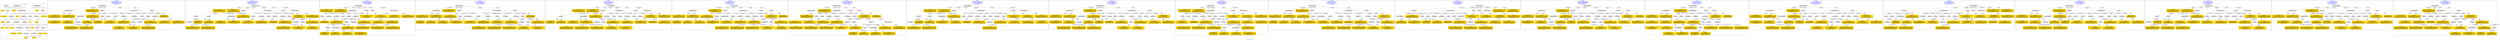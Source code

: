 digraph n0 {
fontcolor="blue"
remincross="true"
label="s04-ima-artworks.xml"
subgraph cluster_0 {
label="1-correct model"
n2[style="filled",color="white",fillcolor="lightgray",label="E12_Production1"];
n3[style="filled",color="white",fillcolor="lightgray",label="E21_Person1"];
n4[style="filled",color="white",fillcolor="lightgray",label="E55_Type1"];
n5[style="filled",color="white",fillcolor="lightgray",label="E52_Time-Span3"];
n6[style="filled",color="white",fillcolor="lightgray",label="E69_Death1"];
n7[style="filled",color="white",fillcolor="lightgray",label="E74_Group1"];
n8[style="filled",color="white",fillcolor="lightgray",label="E82_Actor_Appellation1"];
n9[style="filled",color="white",fillcolor="lightgray",label="E67_Birth1"];
n10[shape="plaintext",style="filled",fillcolor="gold",label="artistURI"];
n11[style="filled",color="white",fillcolor="lightgray",label="E22_Man-Made_Object1"];
n12[style="filled",color="white",fillcolor="lightgray",label="E35_Title1"];
n13[style="filled",color="white",fillcolor="lightgray",label="E8_Acquisition1"];
n14[style="filled",color="white",fillcolor="lightgray",label="E54_Dimension1"];
n15[shape="plaintext",style="filled",fillcolor="gold",label="sourceURL"];
n16[style="filled",color="white",fillcolor="lightgray",label="E33_Linguistic_Object1"];
n17[style="filled",color="white",fillcolor="lightgray",label="E55_Type2"];
n18[shape="plaintext",style="filled",fillcolor="gold",label="provenance"];
n19[style="filled",color="white",fillcolor="lightgray",label="E33_Linguistic_Object2"];
n20[style="filled",color="white",fillcolor="lightgray",label="E55_Type3"];
n21[shape="plaintext",style="filled",fillcolor="gold",label="galleryLabel"];
n22[shape="plaintext",style="filled",fillcolor="gold",label="title"];
n23[style="filled",color="white",fillcolor="lightgray",label="E38_Image1"];
n24[shape="plaintext",style="filled",fillcolor="gold",label="imageURL"];
n25[style="filled",color="white",fillcolor="lightgray",label="E52_Time-Span1"];
n26[shape="plaintext",style="filled",fillcolor="gold",label="birthDate"];
n27[style="filled",color="white",fillcolor="lightgray",label="E52_Time-Span2"];
n28[shape="plaintext",style="filled",fillcolor="gold",label="deathDate"];
n29[shape="plaintext",style="filled",fillcolor="gold",label="creationDate"];
n30[shape="plaintext",style="filled",fillcolor="gold",label="dimensions"];
n31[shape="plaintext",style="filled",fillcolor="gold",label="materialsURI"];
n32[shape="plaintext",style="filled",fillcolor="gold",label="materials"];
n33[shape="plaintext",style="filled",fillcolor="gold",label="provenanceTypeURI"];
n34[shape="plaintext",style="filled",fillcolor="gold",label="galleryLabelTypeURI"];
n35[shape="plaintext",style="filled",fillcolor="gold",label="nationalityURI"];
n36[shape="plaintext",style="filled",fillcolor="gold",label="nationality"];
n37[shape="plaintext",style="filled",fillcolor="gold",label="artistAppellationURI"];
n38[shape="plaintext",style="filled",fillcolor="gold",label="artistFirstLast"];
n39[shape="plaintext",style="filled",fillcolor="gold",label="creditLine"];
}
subgraph cluster_1 {
label="candidate 0\nlink coherence:0.8285714285714286\nnode coherence:0.9393939393939394\nconfidence:0.4330895327040589\nmapping score:0.5013541398221398\ncost:232.99954\n-precision:0.74-recall:0.7"
n41[style="filled",color="white",fillcolor="lightgray",label="E12_Production1"];
n42[style="filled",color="white",fillcolor="lightgray",label="E52_Time-Span2"];
n43[style="filled",color="white",fillcolor="lightgray",label="E55_Type1"];
n44[style="filled",color="white",fillcolor="lightgray",label="E21_Person1"];
n45[style="filled",color="white",fillcolor="lightgray",label="E67_Birth1"];
n46[style="filled",color="white",fillcolor="lightgray",label="E74_Group1"];
n47[style="filled",color="white",fillcolor="lightgray",label="E82_Actor_Appellation1"];
n48[style="filled",color="white",fillcolor="lightgray",label="E22_Man-Made_Object1"];
n49[style="filled",color="white",fillcolor="lightgray",label="E35_Title1"];
n50[style="filled",color="white",fillcolor="lightgray",label="E38_Image1"];
n51[style="filled",color="white",fillcolor="lightgray",label="E54_Dimension1"];
n52[style="filled",color="white",fillcolor="lightgray",label="E55_Type2"];
n53[style="filled",color="white",fillcolor="lightgray",label="E8_Acquisition1"];
n54[style="filled",color="white",fillcolor="lightgray",label="E33_Linguistic_Object2"];
n55[style="filled",color="white",fillcolor="lightgray",label="E55_Type3"];
n56[style="filled",color="white",fillcolor="lightgray",label="E52_Time-Span1"];
n57[style="filled",color="white",fillcolor="lightgray",label="E33_Linguistic_Object1"];
n58[shape="plaintext",style="filled",fillcolor="gold",label="galleryLabelTypeURI\n[E55_Type,classLink,0.59]\n[E57_Material,classLink,0.209]\n[E74_Group,classLink,0.201]"];
n59[shape="plaintext",style="filled",fillcolor="gold",label="title\n[E35_Title,label,0.325]\n[E73_Information_Object,P3_has_note,0.273]\n[E22_Man-Made_Object,P3_has_note,0.235]\n[E33_Linguistic_Object,P3_has_note,0.167]"];
n60[shape="plaintext",style="filled",fillcolor="gold",label="deathDate\n[E52_Time-Span,P82b_end_of_the_end,0.526]\n[E52_Time-Span,P82_at_some_time_within,0.3]\n[E52_Time-Span,P82a_begin_of_the_begin,0.097]\n[E12_Production,P3_has_note,0.078]"];
n61[shape="plaintext",style="filled",fillcolor="gold",label="materials\n[E29_Design_or_Procedure,P3_has_note,0.325]\n[E55_Type,label,0.26]\n[E57_Material,label,0.256]\n[E57_Material,classLink,0.159]"];
n62[shape="plaintext",style="filled",fillcolor="gold",label="provenanceTypeURI\n[E55_Type,classLink,0.705]\n[E57_Material,classLink,0.15]\n[E74_Group,classLink,0.145]\n[E22_Man-Made_Object,P3_has_note,0.001]"];
n63[shape="plaintext",style="filled",fillcolor="gold",label="galleryLabel\n[E33_Linguistic_Object,P3_has_note,0.342]\n[E73_Information_Object,P3_has_note,0.337]\n[E22_Man-Made_Object,P3_has_note,0.244]\n[E39_Actor,P3_has_note,0.077]"];
n64[shape="plaintext",style="filled",fillcolor="gold",label="nationalityURI\n[E74_Group,classLink,0.666]\n[E55_Type,classLink,0.193]\n[E57_Material,classLink,0.104]\n[E74_Group,label,0.037]"];
n65[shape="plaintext",style="filled",fillcolor="gold",label="birthDate\n[E52_Time-Span,P82a_begin_of_the_begin,0.604]\n[E52_Time-Span,P82_at_some_time_within,0.285]\n[E52_Time-Span,P82b_end_of_the_end,0.064]\n[E33_Linguistic_Object,P3_has_note,0.046]"];
n66[shape="plaintext",style="filled",fillcolor="gold",label="sourceURL\n[E38_Image,classLink,0.413]\n[E78_Collection,classLink,0.345]\n[E39_Actor,classLink,0.139]\n[E73_Information_Object,P3_has_note,0.102]"];
n67[shape="plaintext",style="filled",fillcolor="gold",label="nationality\n[E74_Group,label,0.533]\n[E74_Group,classLink,0.319]\n[E8_Acquisition,P3_has_note,0.095]\n[E39_Actor,P3_has_note,0.054]"];
n68[shape="plaintext",style="filled",fillcolor="gold",label="artistURI\n[E21_Person,classLink,0.591]\n[E82_Actor_Appellation,classLink,0.339]\n[E22_Man-Made_Object,P3_has_note,0.037]\n[E73_Information_Object,P3_has_note,0.033]"];
n69[shape="plaintext",style="filled",fillcolor="gold",label="materialsURI\n[E55_Type,classLink,0.52]\n[E57_Material,classLink,0.245]\n[E74_Group,classLink,0.235]\n[E29_Design_or_Procedure,P3_has_note,0.0]"];
n70[shape="plaintext",style="filled",fillcolor="gold",label="imageURL\n[E38_Image,classLink,0.451]\n[E39_Actor,classLink,0.269]\n[E78_Collection,classLink,0.191]\n[E82_Actor_Appellation,classLink,0.089]"];
n71[shape="plaintext",style="filled",fillcolor="gold",label="dimensions\n[E54_Dimension,P3_has_note,0.55]\n[E22_Man-Made_Object,P3_has_note,0.174]\n[E73_Information_Object,P3_has_note,0.15]\n[E34_Inscription,P3_has_note,0.125]"];
n72[shape="plaintext",style="filled",fillcolor="gold",label="creditLine\n[E8_Acquisition,P3_has_note,0.484]\n[E30_Right,P3_has_note,0.266]\n[E73_Information_Object,P3_has_note,0.131]\n[E22_Man-Made_Object,P3_has_note,0.118]"];
n73[shape="plaintext",style="filled",fillcolor="gold",label="provenance\n[E73_Information_Object,P3_has_note,0.282]\n[E33_Linguistic_Object,P3_has_note,0.254]\n[E22_Man-Made_Object,P3_has_note,0.25]\n[E8_Acquisition,P3_has_note,0.214]"];
n74[shape="plaintext",style="filled",fillcolor="gold",label="artistAppellationURI\n[E82_Actor_Appellation,classLink,0.944]\n[E21_Person,classLink,0.046]\n[E73_Information_Object,P3_has_note,0.006]\n[E33_Linguistic_Object,P3_has_note,0.004]"];
n75[shape="plaintext",style="filled",fillcolor="gold",label="creationDate\n[E33_Linguistic_Object,P3_has_note,0.31]\n[E52_Time-Span,P82_at_some_time_within,0.259]\n[E52_Time-Span,P82a_begin_of_the_begin,0.218]\n[E52_Time-Span,P82b_end_of_the_end,0.212]"];
n76[shape="plaintext",style="filled",fillcolor="gold",label="artistFirstLast\n[E82_Actor_Appellation,label,0.738]\n[E73_Information_Object,P3_has_note,0.102]\n[E22_Man-Made_Object,P3_has_note,0.083]\n[E35_Title,label,0.077]"];
}
subgraph cluster_2 {
label="candidate 1\nlink coherence:0.8285714285714286\nnode coherence:0.9393939393939394\nconfidence:0.4330895327040589\nmapping score:0.5013541398221398\ncost:232.99955\n-precision:0.74-recall:0.7"
n78[style="filled",color="white",fillcolor="lightgray",label="E12_Production1"];
n79[style="filled",color="white",fillcolor="lightgray",label="E52_Time-Span2"];
n80[style="filled",color="white",fillcolor="lightgray",label="E55_Type1"];
n81[style="filled",color="white",fillcolor="lightgray",label="E21_Person1"];
n82[style="filled",color="white",fillcolor="lightgray",label="E67_Birth1"];
n83[style="filled",color="white",fillcolor="lightgray",label="E74_Group1"];
n84[style="filled",color="white",fillcolor="lightgray",label="E82_Actor_Appellation1"];
n85[style="filled",color="white",fillcolor="lightgray",label="E22_Man-Made_Object1"];
n86[style="filled",color="white",fillcolor="lightgray",label="E35_Title1"];
n87[style="filled",color="white",fillcolor="lightgray",label="E38_Image1"];
n88[style="filled",color="white",fillcolor="lightgray",label="E54_Dimension1"];
n89[style="filled",color="white",fillcolor="lightgray",label="E55_Type3"];
n90[style="filled",color="white",fillcolor="lightgray",label="E8_Acquisition1"];
n91[style="filled",color="white",fillcolor="lightgray",label="E33_Linguistic_Object1"];
n92[style="filled",color="white",fillcolor="lightgray",label="E55_Type2"];
n93[style="filled",color="white",fillcolor="lightgray",label="E52_Time-Span1"];
n94[style="filled",color="white",fillcolor="lightgray",label="E33_Linguistic_Object2"];
n95[shape="plaintext",style="filled",fillcolor="gold",label="galleryLabelTypeURI\n[E55_Type,classLink,0.59]\n[E57_Material,classLink,0.209]\n[E74_Group,classLink,0.201]"];
n96[shape="plaintext",style="filled",fillcolor="gold",label="title\n[E35_Title,label,0.325]\n[E73_Information_Object,P3_has_note,0.273]\n[E22_Man-Made_Object,P3_has_note,0.235]\n[E33_Linguistic_Object,P3_has_note,0.167]"];
n97[shape="plaintext",style="filled",fillcolor="gold",label="deathDate\n[E52_Time-Span,P82b_end_of_the_end,0.526]\n[E52_Time-Span,P82_at_some_time_within,0.3]\n[E52_Time-Span,P82a_begin_of_the_begin,0.097]\n[E12_Production,P3_has_note,0.078]"];
n98[shape="plaintext",style="filled",fillcolor="gold",label="materials\n[E29_Design_or_Procedure,P3_has_note,0.325]\n[E55_Type,label,0.26]\n[E57_Material,label,0.256]\n[E57_Material,classLink,0.159]"];
n99[shape="plaintext",style="filled",fillcolor="gold",label="provenanceTypeURI\n[E55_Type,classLink,0.705]\n[E57_Material,classLink,0.15]\n[E74_Group,classLink,0.145]\n[E22_Man-Made_Object,P3_has_note,0.001]"];
n100[shape="plaintext",style="filled",fillcolor="gold",label="galleryLabel\n[E33_Linguistic_Object,P3_has_note,0.342]\n[E73_Information_Object,P3_has_note,0.337]\n[E22_Man-Made_Object,P3_has_note,0.244]\n[E39_Actor,P3_has_note,0.077]"];
n101[shape="plaintext",style="filled",fillcolor="gold",label="nationalityURI\n[E74_Group,classLink,0.666]\n[E55_Type,classLink,0.193]\n[E57_Material,classLink,0.104]\n[E74_Group,label,0.037]"];
n102[shape="plaintext",style="filled",fillcolor="gold",label="birthDate\n[E52_Time-Span,P82a_begin_of_the_begin,0.604]\n[E52_Time-Span,P82_at_some_time_within,0.285]\n[E52_Time-Span,P82b_end_of_the_end,0.064]\n[E33_Linguistic_Object,P3_has_note,0.046]"];
n103[shape="plaintext",style="filled",fillcolor="gold",label="sourceURL\n[E38_Image,classLink,0.413]\n[E78_Collection,classLink,0.345]\n[E39_Actor,classLink,0.139]\n[E73_Information_Object,P3_has_note,0.102]"];
n104[shape="plaintext",style="filled",fillcolor="gold",label="nationality\n[E74_Group,label,0.533]\n[E74_Group,classLink,0.319]\n[E8_Acquisition,P3_has_note,0.095]\n[E39_Actor,P3_has_note,0.054]"];
n105[shape="plaintext",style="filled",fillcolor="gold",label="artistURI\n[E21_Person,classLink,0.591]\n[E82_Actor_Appellation,classLink,0.339]\n[E22_Man-Made_Object,P3_has_note,0.037]\n[E73_Information_Object,P3_has_note,0.033]"];
n106[shape="plaintext",style="filled",fillcolor="gold",label="materialsURI\n[E55_Type,classLink,0.52]\n[E57_Material,classLink,0.245]\n[E74_Group,classLink,0.235]\n[E29_Design_or_Procedure,P3_has_note,0.0]"];
n107[shape="plaintext",style="filled",fillcolor="gold",label="imageURL\n[E38_Image,classLink,0.451]\n[E39_Actor,classLink,0.269]\n[E78_Collection,classLink,0.191]\n[E82_Actor_Appellation,classLink,0.089]"];
n108[shape="plaintext",style="filled",fillcolor="gold",label="dimensions\n[E54_Dimension,P3_has_note,0.55]\n[E22_Man-Made_Object,P3_has_note,0.174]\n[E73_Information_Object,P3_has_note,0.15]\n[E34_Inscription,P3_has_note,0.125]"];
n109[shape="plaintext",style="filled",fillcolor="gold",label="creditLine\n[E8_Acquisition,P3_has_note,0.484]\n[E30_Right,P3_has_note,0.266]\n[E73_Information_Object,P3_has_note,0.131]\n[E22_Man-Made_Object,P3_has_note,0.118]"];
n110[shape="plaintext",style="filled",fillcolor="gold",label="provenance\n[E73_Information_Object,P3_has_note,0.282]\n[E33_Linguistic_Object,P3_has_note,0.254]\n[E22_Man-Made_Object,P3_has_note,0.25]\n[E8_Acquisition,P3_has_note,0.214]"];
n111[shape="plaintext",style="filled",fillcolor="gold",label="artistAppellationURI\n[E82_Actor_Appellation,classLink,0.944]\n[E21_Person,classLink,0.046]\n[E73_Information_Object,P3_has_note,0.006]\n[E33_Linguistic_Object,P3_has_note,0.004]"];
n112[shape="plaintext",style="filled",fillcolor="gold",label="creationDate\n[E33_Linguistic_Object,P3_has_note,0.31]\n[E52_Time-Span,P82_at_some_time_within,0.259]\n[E52_Time-Span,P82a_begin_of_the_begin,0.218]\n[E52_Time-Span,P82b_end_of_the_end,0.212]"];
n113[shape="plaintext",style="filled",fillcolor="gold",label="artistFirstLast\n[E82_Actor_Appellation,label,0.738]\n[E73_Information_Object,P3_has_note,0.102]\n[E22_Man-Made_Object,P3_has_note,0.083]\n[E35_Title,label,0.077]"];
}
subgraph cluster_3 {
label="candidate 10\nlink coherence:0.7878787878787878\nnode coherence:0.90625\nconfidence:0.4449553980372854\nmapping score:0.5030333782931302\ncost:131.99958\n-precision:0.73-recall:0.65"
n115[style="filled",color="white",fillcolor="lightgray",label="E12_Production1"];
n116[style="filled",color="white",fillcolor="lightgray",label="E21_Person1"];
n117[style="filled",color="white",fillcolor="lightgray",label="E52_Time-Span2"];
n118[style="filled",color="white",fillcolor="lightgray",label="E74_Group1"];
n119[style="filled",color="white",fillcolor="lightgray",label="E82_Actor_Appellation1"];
n120[style="filled",color="white",fillcolor="lightgray",label="E22_Man-Made_Object1"];
n121[style="filled",color="white",fillcolor="lightgray",label="E35_Title1"];
n122[style="filled",color="white",fillcolor="lightgray",label="E38_Image1"];
n123[style="filled",color="white",fillcolor="lightgray",label="E54_Dimension1"];
n124[style="filled",color="white",fillcolor="lightgray",label="E55_Type3"];
n125[style="filled",color="white",fillcolor="lightgray",label="E8_Acquisition1"];
n126[style="filled",color="white",fillcolor="lightgray",label="E33_Linguistic_Object1"];
n127[style="filled",color="white",fillcolor="lightgray",label="E55_Type1"];
n128[style="filled",color="white",fillcolor="lightgray",label="E55_Type2"];
n129[style="filled",color="white",fillcolor="lightgray",label="E33_Linguistic_Object2"];
n130[shape="plaintext",style="filled",fillcolor="gold",label="galleryLabelTypeURI\n[E55_Type,classLink,0.59]\n[E57_Material,classLink,0.209]\n[E74_Group,classLink,0.201]"];
n131[shape="plaintext",style="filled",fillcolor="gold",label="birthDate\n[E52_Time-Span,P82a_begin_of_the_begin,0.604]\n[E52_Time-Span,P82_at_some_time_within,0.285]\n[E52_Time-Span,P82b_end_of_the_end,0.064]\n[E33_Linguistic_Object,P3_has_note,0.046]"];
n132[shape="plaintext",style="filled",fillcolor="gold",label="title\n[E35_Title,label,0.325]\n[E73_Information_Object,P3_has_note,0.273]\n[E22_Man-Made_Object,P3_has_note,0.235]\n[E33_Linguistic_Object,P3_has_note,0.167]"];
n133[shape="plaintext",style="filled",fillcolor="gold",label="materials\n[E29_Design_or_Procedure,P3_has_note,0.325]\n[E55_Type,label,0.26]\n[E57_Material,label,0.256]\n[E57_Material,classLink,0.159]"];
n134[shape="plaintext",style="filled",fillcolor="gold",label="provenanceTypeURI\n[E55_Type,classLink,0.705]\n[E57_Material,classLink,0.15]\n[E74_Group,classLink,0.145]\n[E22_Man-Made_Object,P3_has_note,0.001]"];
n135[shape="plaintext",style="filled",fillcolor="gold",label="galleryLabel\n[E33_Linguistic_Object,P3_has_note,0.342]\n[E73_Information_Object,P3_has_note,0.337]\n[E22_Man-Made_Object,P3_has_note,0.244]\n[E39_Actor,P3_has_note,0.077]"];
n136[shape="plaintext",style="filled",fillcolor="gold",label="nationalityURI\n[E74_Group,classLink,0.666]\n[E55_Type,classLink,0.193]\n[E57_Material,classLink,0.104]\n[E74_Group,label,0.037]"];
n137[shape="plaintext",style="filled",fillcolor="gold",label="sourceURL\n[E38_Image,classLink,0.413]\n[E78_Collection,classLink,0.345]\n[E39_Actor,classLink,0.139]\n[E73_Information_Object,P3_has_note,0.102]"];
n138[shape="plaintext",style="filled",fillcolor="gold",label="nationality\n[E74_Group,label,0.533]\n[E74_Group,classLink,0.319]\n[E8_Acquisition,P3_has_note,0.095]\n[E39_Actor,P3_has_note,0.054]"];
n139[shape="plaintext",style="filled",fillcolor="gold",label="artistURI\n[E21_Person,classLink,0.591]\n[E82_Actor_Appellation,classLink,0.339]\n[E22_Man-Made_Object,P3_has_note,0.037]\n[E73_Information_Object,P3_has_note,0.033]"];
n140[shape="plaintext",style="filled",fillcolor="gold",label="deathDate\n[E52_Time-Span,P82b_end_of_the_end,0.526]\n[E52_Time-Span,P82_at_some_time_within,0.3]\n[E52_Time-Span,P82a_begin_of_the_begin,0.097]\n[E12_Production,P3_has_note,0.078]"];
n141[shape="plaintext",style="filled",fillcolor="gold",label="materialsURI\n[E55_Type,classLink,0.52]\n[E57_Material,classLink,0.245]\n[E74_Group,classLink,0.235]\n[E29_Design_or_Procedure,P3_has_note,0.0]"];
n142[shape="plaintext",style="filled",fillcolor="gold",label="imageURL\n[E38_Image,classLink,0.451]\n[E39_Actor,classLink,0.269]\n[E78_Collection,classLink,0.191]\n[E82_Actor_Appellation,classLink,0.089]"];
n143[shape="plaintext",style="filled",fillcolor="gold",label="dimensions\n[E54_Dimension,P3_has_note,0.55]\n[E22_Man-Made_Object,P3_has_note,0.174]\n[E73_Information_Object,P3_has_note,0.15]\n[E34_Inscription,P3_has_note,0.125]"];
n144[shape="plaintext",style="filled",fillcolor="gold",label="creditLine\n[E8_Acquisition,P3_has_note,0.484]\n[E30_Right,P3_has_note,0.266]\n[E73_Information_Object,P3_has_note,0.131]\n[E22_Man-Made_Object,P3_has_note,0.118]"];
n145[shape="plaintext",style="filled",fillcolor="gold",label="provenance\n[E73_Information_Object,P3_has_note,0.282]\n[E33_Linguistic_Object,P3_has_note,0.254]\n[E22_Man-Made_Object,P3_has_note,0.25]\n[E8_Acquisition,P3_has_note,0.214]"];
n146[shape="plaintext",style="filled",fillcolor="gold",label="artistAppellationURI\n[E82_Actor_Appellation,classLink,0.944]\n[E21_Person,classLink,0.046]\n[E73_Information_Object,P3_has_note,0.006]\n[E33_Linguistic_Object,P3_has_note,0.004]"];
n147[shape="plaintext",style="filled",fillcolor="gold",label="creationDate\n[E33_Linguistic_Object,P3_has_note,0.31]\n[E52_Time-Span,P82_at_some_time_within,0.259]\n[E52_Time-Span,P82a_begin_of_the_begin,0.218]\n[E52_Time-Span,P82b_end_of_the_end,0.212]"];
n148[shape="plaintext",style="filled",fillcolor="gold",label="artistFirstLast\n[E82_Actor_Appellation,label,0.738]\n[E73_Information_Object,P3_has_note,0.102]\n[E22_Man-Made_Object,P3_has_note,0.083]\n[E35_Title,label,0.077]"];
}
subgraph cluster_4 {
label="candidate 11\nlink coherence:0.7878787878787878\nnode coherence:0.90625\nconfidence:0.4449553980372854\nmapping score:0.5030333782931302\ncost:131.9996\n-precision:0.73-recall:0.65"
n150[style="filled",color="white",fillcolor="lightgray",label="E12_Production1"];
n151[style="filled",color="white",fillcolor="lightgray",label="E52_Time-Span2"];
n152[style="filled",color="white",fillcolor="lightgray",label="E55_Type1"];
n153[style="filled",color="white",fillcolor="lightgray",label="E21_Person1"];
n154[style="filled",color="white",fillcolor="lightgray",label="E74_Group1"];
n155[style="filled",color="white",fillcolor="lightgray",label="E82_Actor_Appellation1"];
n156[style="filled",color="white",fillcolor="lightgray",label="E22_Man-Made_Object1"];
n157[style="filled",color="white",fillcolor="lightgray",label="E35_Title1"];
n158[style="filled",color="white",fillcolor="lightgray",label="E38_Image1"];
n159[style="filled",color="white",fillcolor="lightgray",label="E54_Dimension1"];
n160[style="filled",color="white",fillcolor="lightgray",label="E55_Type2"];
n161[style="filled",color="white",fillcolor="lightgray",label="E8_Acquisition1"];
n162[style="filled",color="white",fillcolor="lightgray",label="E33_Linguistic_Object2"];
n163[style="filled",color="white",fillcolor="lightgray",label="E55_Type3"];
n164[style="filled",color="white",fillcolor="lightgray",label="E33_Linguistic_Object1"];
n165[shape="plaintext",style="filled",fillcolor="gold",label="galleryLabelTypeURI\n[E55_Type,classLink,0.59]\n[E57_Material,classLink,0.209]\n[E74_Group,classLink,0.201]"];
n166[shape="plaintext",style="filled",fillcolor="gold",label="birthDate\n[E52_Time-Span,P82a_begin_of_the_begin,0.604]\n[E52_Time-Span,P82_at_some_time_within,0.285]\n[E52_Time-Span,P82b_end_of_the_end,0.064]\n[E33_Linguistic_Object,P3_has_note,0.046]"];
n167[shape="plaintext",style="filled",fillcolor="gold",label="title\n[E35_Title,label,0.325]\n[E73_Information_Object,P3_has_note,0.273]\n[E22_Man-Made_Object,P3_has_note,0.235]\n[E33_Linguistic_Object,P3_has_note,0.167]"];
n168[shape="plaintext",style="filled",fillcolor="gold",label="materials\n[E29_Design_or_Procedure,P3_has_note,0.325]\n[E55_Type,label,0.26]\n[E57_Material,label,0.256]\n[E57_Material,classLink,0.159]"];
n169[shape="plaintext",style="filled",fillcolor="gold",label="provenanceTypeURI\n[E55_Type,classLink,0.705]\n[E57_Material,classLink,0.15]\n[E74_Group,classLink,0.145]\n[E22_Man-Made_Object,P3_has_note,0.001]"];
n170[shape="plaintext",style="filled",fillcolor="gold",label="galleryLabel\n[E33_Linguistic_Object,P3_has_note,0.342]\n[E73_Information_Object,P3_has_note,0.337]\n[E22_Man-Made_Object,P3_has_note,0.244]\n[E39_Actor,P3_has_note,0.077]"];
n171[shape="plaintext",style="filled",fillcolor="gold",label="nationalityURI\n[E74_Group,classLink,0.666]\n[E55_Type,classLink,0.193]\n[E57_Material,classLink,0.104]\n[E74_Group,label,0.037]"];
n172[shape="plaintext",style="filled",fillcolor="gold",label="sourceURL\n[E38_Image,classLink,0.413]\n[E78_Collection,classLink,0.345]\n[E39_Actor,classLink,0.139]\n[E73_Information_Object,P3_has_note,0.102]"];
n173[shape="plaintext",style="filled",fillcolor="gold",label="nationality\n[E74_Group,label,0.533]\n[E74_Group,classLink,0.319]\n[E8_Acquisition,P3_has_note,0.095]\n[E39_Actor,P3_has_note,0.054]"];
n174[shape="plaintext",style="filled",fillcolor="gold",label="artistURI\n[E21_Person,classLink,0.591]\n[E82_Actor_Appellation,classLink,0.339]\n[E22_Man-Made_Object,P3_has_note,0.037]\n[E73_Information_Object,P3_has_note,0.033]"];
n175[shape="plaintext",style="filled",fillcolor="gold",label="deathDate\n[E52_Time-Span,P82b_end_of_the_end,0.526]\n[E52_Time-Span,P82_at_some_time_within,0.3]\n[E52_Time-Span,P82a_begin_of_the_begin,0.097]\n[E12_Production,P3_has_note,0.078]"];
n176[shape="plaintext",style="filled",fillcolor="gold",label="materialsURI\n[E55_Type,classLink,0.52]\n[E57_Material,classLink,0.245]\n[E74_Group,classLink,0.235]\n[E29_Design_or_Procedure,P3_has_note,0.0]"];
n177[shape="plaintext",style="filled",fillcolor="gold",label="imageURL\n[E38_Image,classLink,0.451]\n[E39_Actor,classLink,0.269]\n[E78_Collection,classLink,0.191]\n[E82_Actor_Appellation,classLink,0.089]"];
n178[shape="plaintext",style="filled",fillcolor="gold",label="dimensions\n[E54_Dimension,P3_has_note,0.55]\n[E22_Man-Made_Object,P3_has_note,0.174]\n[E73_Information_Object,P3_has_note,0.15]\n[E34_Inscription,P3_has_note,0.125]"];
n179[shape="plaintext",style="filled",fillcolor="gold",label="creditLine\n[E8_Acquisition,P3_has_note,0.484]\n[E30_Right,P3_has_note,0.266]\n[E73_Information_Object,P3_has_note,0.131]\n[E22_Man-Made_Object,P3_has_note,0.118]"];
n180[shape="plaintext",style="filled",fillcolor="gold",label="provenance\n[E73_Information_Object,P3_has_note,0.282]\n[E33_Linguistic_Object,P3_has_note,0.254]\n[E22_Man-Made_Object,P3_has_note,0.25]\n[E8_Acquisition,P3_has_note,0.214]"];
n181[shape="plaintext",style="filled",fillcolor="gold",label="artistAppellationURI\n[E82_Actor_Appellation,classLink,0.944]\n[E21_Person,classLink,0.046]\n[E73_Information_Object,P3_has_note,0.006]\n[E33_Linguistic_Object,P3_has_note,0.004]"];
n182[shape="plaintext",style="filled",fillcolor="gold",label="creationDate\n[E33_Linguistic_Object,P3_has_note,0.31]\n[E52_Time-Span,P82_at_some_time_within,0.259]\n[E52_Time-Span,P82a_begin_of_the_begin,0.218]\n[E52_Time-Span,P82b_end_of_the_end,0.212]"];
n183[shape="plaintext",style="filled",fillcolor="gold",label="artistFirstLast\n[E82_Actor_Appellation,label,0.738]\n[E73_Information_Object,P3_has_note,0.102]\n[E22_Man-Made_Object,P3_has_note,0.083]\n[E35_Title,label,0.077]"];
}
subgraph cluster_5 {
label="candidate 12\nlink coherence:0.7878787878787878\nnode coherence:0.90625\nconfidence:0.4449553980372854\nmapping score:0.5030333782931302\ncost:131.99961\n-precision:0.73-recall:0.65"
n185[style="filled",color="white",fillcolor="lightgray",label="E12_Production1"];
n186[style="filled",color="white",fillcolor="lightgray",label="E52_Time-Span2"];
n187[style="filled",color="white",fillcolor="lightgray",label="E55_Type1"];
n188[style="filled",color="white",fillcolor="lightgray",label="E21_Person1"];
n189[style="filled",color="white",fillcolor="lightgray",label="E74_Group1"];
n190[style="filled",color="white",fillcolor="lightgray",label="E82_Actor_Appellation1"];
n191[style="filled",color="white",fillcolor="lightgray",label="E22_Man-Made_Object1"];
n192[style="filled",color="white",fillcolor="lightgray",label="E35_Title1"];
n193[style="filled",color="white",fillcolor="lightgray",label="E38_Image1"];
n194[style="filled",color="white",fillcolor="lightgray",label="E54_Dimension1"];
n195[style="filled",color="white",fillcolor="lightgray",label="E55_Type3"];
n196[style="filled",color="white",fillcolor="lightgray",label="E8_Acquisition1"];
n197[style="filled",color="white",fillcolor="lightgray",label="E33_Linguistic_Object1"];
n198[style="filled",color="white",fillcolor="lightgray",label="E55_Type2"];
n199[style="filled",color="white",fillcolor="lightgray",label="E33_Linguistic_Object2"];
n200[shape="plaintext",style="filled",fillcolor="gold",label="galleryLabelTypeURI\n[E55_Type,classLink,0.59]\n[E57_Material,classLink,0.209]\n[E74_Group,classLink,0.201]"];
n201[shape="plaintext",style="filled",fillcolor="gold",label="birthDate\n[E52_Time-Span,P82a_begin_of_the_begin,0.604]\n[E52_Time-Span,P82_at_some_time_within,0.285]\n[E52_Time-Span,P82b_end_of_the_end,0.064]\n[E33_Linguistic_Object,P3_has_note,0.046]"];
n202[shape="plaintext",style="filled",fillcolor="gold",label="title\n[E35_Title,label,0.325]\n[E73_Information_Object,P3_has_note,0.273]\n[E22_Man-Made_Object,P3_has_note,0.235]\n[E33_Linguistic_Object,P3_has_note,0.167]"];
n203[shape="plaintext",style="filled",fillcolor="gold",label="materials\n[E29_Design_or_Procedure,P3_has_note,0.325]\n[E55_Type,label,0.26]\n[E57_Material,label,0.256]\n[E57_Material,classLink,0.159]"];
n204[shape="plaintext",style="filled",fillcolor="gold",label="provenanceTypeURI\n[E55_Type,classLink,0.705]\n[E57_Material,classLink,0.15]\n[E74_Group,classLink,0.145]\n[E22_Man-Made_Object,P3_has_note,0.001]"];
n205[shape="plaintext",style="filled",fillcolor="gold",label="galleryLabel\n[E33_Linguistic_Object,P3_has_note,0.342]\n[E73_Information_Object,P3_has_note,0.337]\n[E22_Man-Made_Object,P3_has_note,0.244]\n[E39_Actor,P3_has_note,0.077]"];
n206[shape="plaintext",style="filled",fillcolor="gold",label="nationalityURI\n[E74_Group,classLink,0.666]\n[E55_Type,classLink,0.193]\n[E57_Material,classLink,0.104]\n[E74_Group,label,0.037]"];
n207[shape="plaintext",style="filled",fillcolor="gold",label="sourceURL\n[E38_Image,classLink,0.413]\n[E78_Collection,classLink,0.345]\n[E39_Actor,classLink,0.139]\n[E73_Information_Object,P3_has_note,0.102]"];
n208[shape="plaintext",style="filled",fillcolor="gold",label="nationality\n[E74_Group,label,0.533]\n[E74_Group,classLink,0.319]\n[E8_Acquisition,P3_has_note,0.095]\n[E39_Actor,P3_has_note,0.054]"];
n209[shape="plaintext",style="filled",fillcolor="gold",label="artistURI\n[E21_Person,classLink,0.591]\n[E82_Actor_Appellation,classLink,0.339]\n[E22_Man-Made_Object,P3_has_note,0.037]\n[E73_Information_Object,P3_has_note,0.033]"];
n210[shape="plaintext",style="filled",fillcolor="gold",label="deathDate\n[E52_Time-Span,P82b_end_of_the_end,0.526]\n[E52_Time-Span,P82_at_some_time_within,0.3]\n[E52_Time-Span,P82a_begin_of_the_begin,0.097]\n[E12_Production,P3_has_note,0.078]"];
n211[shape="plaintext",style="filled",fillcolor="gold",label="materialsURI\n[E55_Type,classLink,0.52]\n[E57_Material,classLink,0.245]\n[E74_Group,classLink,0.235]\n[E29_Design_or_Procedure,P3_has_note,0.0]"];
n212[shape="plaintext",style="filled",fillcolor="gold",label="imageURL\n[E38_Image,classLink,0.451]\n[E39_Actor,classLink,0.269]\n[E78_Collection,classLink,0.191]\n[E82_Actor_Appellation,classLink,0.089]"];
n213[shape="plaintext",style="filled",fillcolor="gold",label="dimensions\n[E54_Dimension,P3_has_note,0.55]\n[E22_Man-Made_Object,P3_has_note,0.174]\n[E73_Information_Object,P3_has_note,0.15]\n[E34_Inscription,P3_has_note,0.125]"];
n214[shape="plaintext",style="filled",fillcolor="gold",label="creditLine\n[E8_Acquisition,P3_has_note,0.484]\n[E30_Right,P3_has_note,0.266]\n[E73_Information_Object,P3_has_note,0.131]\n[E22_Man-Made_Object,P3_has_note,0.118]"];
n215[shape="plaintext",style="filled",fillcolor="gold",label="provenance\n[E73_Information_Object,P3_has_note,0.282]\n[E33_Linguistic_Object,P3_has_note,0.254]\n[E22_Man-Made_Object,P3_has_note,0.25]\n[E8_Acquisition,P3_has_note,0.214]"];
n216[shape="plaintext",style="filled",fillcolor="gold",label="artistAppellationURI\n[E82_Actor_Appellation,classLink,0.944]\n[E21_Person,classLink,0.046]\n[E73_Information_Object,P3_has_note,0.006]\n[E33_Linguistic_Object,P3_has_note,0.004]"];
n217[shape="plaintext",style="filled",fillcolor="gold",label="creationDate\n[E33_Linguistic_Object,P3_has_note,0.31]\n[E52_Time-Span,P82_at_some_time_within,0.259]\n[E52_Time-Span,P82a_begin_of_the_begin,0.218]\n[E52_Time-Span,P82b_end_of_the_end,0.212]"];
n218[shape="plaintext",style="filled",fillcolor="gold",label="artistFirstLast\n[E82_Actor_Appellation,label,0.738]\n[E73_Information_Object,P3_has_note,0.102]\n[E22_Man-Made_Object,P3_has_note,0.083]\n[E35_Title,label,0.077]"];
}
subgraph cluster_6 {
label="candidate 13\nlink coherence:0.7878787878787878\nnode coherence:0.90625\nconfidence:0.4449553980372854\nmapping score:0.5030333782931302\ncost:131.99962\n-precision:0.73-recall:0.65"
n220[style="filled",color="white",fillcolor="lightgray",label="E12_Production1"];
n221[style="filled",color="white",fillcolor="lightgray",label="E52_Time-Span2"];
n222[style="filled",color="white",fillcolor="lightgray",label="E55_Type1"];
n223[style="filled",color="white",fillcolor="lightgray",label="E21_Person1"];
n224[style="filled",color="white",fillcolor="lightgray",label="E74_Group1"];
n225[style="filled",color="white",fillcolor="lightgray",label="E82_Actor_Appellation1"];
n226[style="filled",color="white",fillcolor="lightgray",label="E22_Man-Made_Object1"];
n227[style="filled",color="white",fillcolor="lightgray",label="E35_Title1"];
n228[style="filled",color="white",fillcolor="lightgray",label="E38_Image1"];
n229[style="filled",color="white",fillcolor="lightgray",label="E54_Dimension1"];
n230[style="filled",color="white",fillcolor="lightgray",label="E8_Acquisition1"];
n231[style="filled",color="white",fillcolor="lightgray",label="E33_Linguistic_Object2"];
n232[style="filled",color="white",fillcolor="lightgray",label="E55_Type2"];
n233[style="filled",color="white",fillcolor="lightgray",label="E55_Type3"];
n234[style="filled",color="white",fillcolor="lightgray",label="E33_Linguistic_Object1"];
n235[shape="plaintext",style="filled",fillcolor="gold",label="galleryLabelTypeURI\n[E55_Type,classLink,0.59]\n[E57_Material,classLink,0.209]\n[E74_Group,classLink,0.201]"];
n236[shape="plaintext",style="filled",fillcolor="gold",label="birthDate\n[E52_Time-Span,P82a_begin_of_the_begin,0.604]\n[E52_Time-Span,P82_at_some_time_within,0.285]\n[E52_Time-Span,P82b_end_of_the_end,0.064]\n[E33_Linguistic_Object,P3_has_note,0.046]"];
n237[shape="plaintext",style="filled",fillcolor="gold",label="title\n[E35_Title,label,0.325]\n[E73_Information_Object,P3_has_note,0.273]\n[E22_Man-Made_Object,P3_has_note,0.235]\n[E33_Linguistic_Object,P3_has_note,0.167]"];
n238[shape="plaintext",style="filled",fillcolor="gold",label="materials\n[E29_Design_or_Procedure,P3_has_note,0.325]\n[E55_Type,label,0.26]\n[E57_Material,label,0.256]\n[E57_Material,classLink,0.159]"];
n239[shape="plaintext",style="filled",fillcolor="gold",label="provenanceTypeURI\n[E55_Type,classLink,0.705]\n[E57_Material,classLink,0.15]\n[E74_Group,classLink,0.145]\n[E22_Man-Made_Object,P3_has_note,0.001]"];
n240[shape="plaintext",style="filled",fillcolor="gold",label="galleryLabel\n[E33_Linguistic_Object,P3_has_note,0.342]\n[E73_Information_Object,P3_has_note,0.337]\n[E22_Man-Made_Object,P3_has_note,0.244]\n[E39_Actor,P3_has_note,0.077]"];
n241[shape="plaintext",style="filled",fillcolor="gold",label="nationalityURI\n[E74_Group,classLink,0.666]\n[E55_Type,classLink,0.193]\n[E57_Material,classLink,0.104]\n[E74_Group,label,0.037]"];
n242[shape="plaintext",style="filled",fillcolor="gold",label="sourceURL\n[E38_Image,classLink,0.413]\n[E78_Collection,classLink,0.345]\n[E39_Actor,classLink,0.139]\n[E73_Information_Object,P3_has_note,0.102]"];
n243[shape="plaintext",style="filled",fillcolor="gold",label="nationality\n[E74_Group,label,0.533]\n[E74_Group,classLink,0.319]\n[E8_Acquisition,P3_has_note,0.095]\n[E39_Actor,P3_has_note,0.054]"];
n244[shape="plaintext",style="filled",fillcolor="gold",label="artistURI\n[E21_Person,classLink,0.591]\n[E82_Actor_Appellation,classLink,0.339]\n[E22_Man-Made_Object,P3_has_note,0.037]\n[E73_Information_Object,P3_has_note,0.033]"];
n245[shape="plaintext",style="filled",fillcolor="gold",label="deathDate\n[E52_Time-Span,P82b_end_of_the_end,0.526]\n[E52_Time-Span,P82_at_some_time_within,0.3]\n[E52_Time-Span,P82a_begin_of_the_begin,0.097]\n[E12_Production,P3_has_note,0.078]"];
n246[shape="plaintext",style="filled",fillcolor="gold",label="materialsURI\n[E55_Type,classLink,0.52]\n[E57_Material,classLink,0.245]\n[E74_Group,classLink,0.235]\n[E29_Design_or_Procedure,P3_has_note,0.0]"];
n247[shape="plaintext",style="filled",fillcolor="gold",label="imageURL\n[E38_Image,classLink,0.451]\n[E39_Actor,classLink,0.269]\n[E78_Collection,classLink,0.191]\n[E82_Actor_Appellation,classLink,0.089]"];
n248[shape="plaintext",style="filled",fillcolor="gold",label="dimensions\n[E54_Dimension,P3_has_note,0.55]\n[E22_Man-Made_Object,P3_has_note,0.174]\n[E73_Information_Object,P3_has_note,0.15]\n[E34_Inscription,P3_has_note,0.125]"];
n249[shape="plaintext",style="filled",fillcolor="gold",label="creditLine\n[E8_Acquisition,P3_has_note,0.484]\n[E30_Right,P3_has_note,0.266]\n[E73_Information_Object,P3_has_note,0.131]\n[E22_Man-Made_Object,P3_has_note,0.118]"];
n250[shape="plaintext",style="filled",fillcolor="gold",label="provenance\n[E73_Information_Object,P3_has_note,0.282]\n[E33_Linguistic_Object,P3_has_note,0.254]\n[E22_Man-Made_Object,P3_has_note,0.25]\n[E8_Acquisition,P3_has_note,0.214]"];
n251[shape="plaintext",style="filled",fillcolor="gold",label="artistAppellationURI\n[E82_Actor_Appellation,classLink,0.944]\n[E21_Person,classLink,0.046]\n[E73_Information_Object,P3_has_note,0.006]\n[E33_Linguistic_Object,P3_has_note,0.004]"];
n252[shape="plaintext",style="filled",fillcolor="gold",label="creationDate\n[E33_Linguistic_Object,P3_has_note,0.31]\n[E52_Time-Span,P82_at_some_time_within,0.259]\n[E52_Time-Span,P82a_begin_of_the_begin,0.218]\n[E52_Time-Span,P82b_end_of_the_end,0.212]"];
n253[shape="plaintext",style="filled",fillcolor="gold",label="artistFirstLast\n[E82_Actor_Appellation,label,0.738]\n[E73_Information_Object,P3_has_note,0.102]\n[E22_Man-Made_Object,P3_has_note,0.083]\n[E35_Title,label,0.077]"];
}
subgraph cluster_7 {
label="candidate 14\nlink coherence:0.7714285714285715\nnode coherence:0.8787878787878788\nconfidence:0.4944438885121454\nmapping score:0.5016035715561483\ncost:232.99955\n-precision:0.71-recall:0.68"
n255[style="filled",color="white",fillcolor="lightgray",label="E12_Production1"];
n256[style="filled",color="white",fillcolor="lightgray",label="E21_Person1"];
n257[style="filled",color="white",fillcolor="lightgray",label="E52_Time-Span2"];
n258[style="filled",color="white",fillcolor="lightgray",label="E55_Type1"];
n259[style="filled",color="white",fillcolor="lightgray",label="E74_Group1"];
n260[style="filled",color="white",fillcolor="lightgray",label="E82_Actor_Appellation1"];
n261[style="filled",color="white",fillcolor="lightgray",label="E21_Person2"];
n262[style="filled",color="white",fillcolor="lightgray",label="E82_Actor_Appellation2"];
n263[style="filled",color="white",fillcolor="lightgray",label="E22_Man-Made_Object1"];
n264[style="filled",color="white",fillcolor="lightgray",label="E35_Title1"];
n265[style="filled",color="white",fillcolor="lightgray",label="E38_Image1"];
n266[style="filled",color="white",fillcolor="lightgray",label="E54_Dimension1"];
n267[style="filled",color="white",fillcolor="lightgray",label="E8_Acquisition1"];
n268[style="filled",color="white",fillcolor="lightgray",label="E33_Linguistic_Object2"];
n269[style="filled",color="white",fillcolor="lightgray",label="E55_Type2"];
n270[style="filled",color="white",fillcolor="lightgray",label="E55_Type3"];
n271[style="filled",color="white",fillcolor="lightgray",label="E33_Linguistic_Object1"];
n272[shape="plaintext",style="filled",fillcolor="gold",label="galleryLabelTypeURI\n[E55_Type,classLink,0.59]\n[E57_Material,classLink,0.209]\n[E74_Group,classLink,0.201]"];
n273[shape="plaintext",style="filled",fillcolor="gold",label="birthDate\n[E52_Time-Span,P82a_begin_of_the_begin,0.604]\n[E52_Time-Span,P82_at_some_time_within,0.285]\n[E52_Time-Span,P82b_end_of_the_end,0.064]\n[E33_Linguistic_Object,P3_has_note,0.046]"];
n274[shape="plaintext",style="filled",fillcolor="gold",label="title\n[E35_Title,label,0.325]\n[E73_Information_Object,P3_has_note,0.273]\n[E22_Man-Made_Object,P3_has_note,0.235]\n[E33_Linguistic_Object,P3_has_note,0.167]"];
n275[shape="plaintext",style="filled",fillcolor="gold",label="materials\n[E29_Design_or_Procedure,P3_has_note,0.325]\n[E55_Type,label,0.26]\n[E57_Material,label,0.256]\n[E57_Material,classLink,0.159]"];
n276[shape="plaintext",style="filled",fillcolor="gold",label="provenanceTypeURI\n[E55_Type,classLink,0.705]\n[E57_Material,classLink,0.15]\n[E74_Group,classLink,0.145]\n[E22_Man-Made_Object,P3_has_note,0.001]"];
n277[shape="plaintext",style="filled",fillcolor="gold",label="galleryLabel\n[E33_Linguistic_Object,P3_has_note,0.342]\n[E73_Information_Object,P3_has_note,0.337]\n[E22_Man-Made_Object,P3_has_note,0.244]\n[E39_Actor,P3_has_note,0.077]"];
n278[shape="plaintext",style="filled",fillcolor="gold",label="nationalityURI\n[E74_Group,classLink,0.666]\n[E55_Type,classLink,0.193]\n[E57_Material,classLink,0.104]\n[E74_Group,label,0.037]"];
n279[shape="plaintext",style="filled",fillcolor="gold",label="sourceURL\n[E38_Image,classLink,0.413]\n[E78_Collection,classLink,0.345]\n[E39_Actor,classLink,0.139]\n[E73_Information_Object,P3_has_note,0.102]"];
n280[shape="plaintext",style="filled",fillcolor="gold",label="nationality\n[E74_Group,label,0.533]\n[E74_Group,classLink,0.319]\n[E8_Acquisition,P3_has_note,0.095]\n[E39_Actor,P3_has_note,0.054]"];
n281[shape="plaintext",style="filled",fillcolor="gold",label="artistURI\n[E21_Person,classLink,0.591]\n[E82_Actor_Appellation,classLink,0.339]\n[E22_Man-Made_Object,P3_has_note,0.037]\n[E73_Information_Object,P3_has_note,0.033]"];
n282[shape="plaintext",style="filled",fillcolor="gold",label="deathDate\n[E52_Time-Span,P82b_end_of_the_end,0.526]\n[E52_Time-Span,P82_at_some_time_within,0.3]\n[E52_Time-Span,P82a_begin_of_the_begin,0.097]\n[E12_Production,P3_has_note,0.078]"];
n283[shape="plaintext",style="filled",fillcolor="gold",label="materialsURI\n[E55_Type,classLink,0.52]\n[E57_Material,classLink,0.245]\n[E74_Group,classLink,0.235]\n[E29_Design_or_Procedure,P3_has_note,0.0]"];
n284[shape="plaintext",style="filled",fillcolor="gold",label="imageURL\n[E38_Image,classLink,0.451]\n[E39_Actor,classLink,0.269]\n[E78_Collection,classLink,0.191]\n[E82_Actor_Appellation,classLink,0.089]"];
n285[shape="plaintext",style="filled",fillcolor="gold",label="dimensions\n[E54_Dimension,P3_has_note,0.55]\n[E22_Man-Made_Object,P3_has_note,0.174]\n[E73_Information_Object,P3_has_note,0.15]\n[E34_Inscription,P3_has_note,0.125]"];
n286[shape="plaintext",style="filled",fillcolor="gold",label="creditLine\n[E8_Acquisition,P3_has_note,0.484]\n[E30_Right,P3_has_note,0.266]\n[E73_Information_Object,P3_has_note,0.131]\n[E22_Man-Made_Object,P3_has_note,0.118]"];
n287[shape="plaintext",style="filled",fillcolor="gold",label="artistAppellationURI\n[E82_Actor_Appellation,classLink,0.944]\n[E21_Person,classLink,0.046]\n[E73_Information_Object,P3_has_note,0.006]\n[E33_Linguistic_Object,P3_has_note,0.004]"];
n288[shape="plaintext",style="filled",fillcolor="gold",label="provenance\n[E73_Information_Object,P3_has_note,0.282]\n[E33_Linguistic_Object,P3_has_note,0.254]\n[E22_Man-Made_Object,P3_has_note,0.25]\n[E8_Acquisition,P3_has_note,0.214]"];
n289[shape="plaintext",style="filled",fillcolor="gold",label="creationDate\n[E33_Linguistic_Object,P3_has_note,0.31]\n[E52_Time-Span,P82_at_some_time_within,0.259]\n[E52_Time-Span,P82a_begin_of_the_begin,0.218]\n[E52_Time-Span,P82b_end_of_the_end,0.212]"];
n290[shape="plaintext",style="filled",fillcolor="gold",label="artistFirstLast\n[E82_Actor_Appellation,label,0.738]\n[E73_Information_Object,P3_has_note,0.102]\n[E22_Man-Made_Object,P3_has_note,0.083]\n[E35_Title,label,0.077]"];
}
subgraph cluster_8 {
label="candidate 15\nlink coherence:0.7714285714285715\nnode coherence:0.9393939393939394\nconfidence:0.4330895327040589\nmapping score:0.5013541398221398\ncost:232.99957\n-precision:0.69-recall:0.65"
n292[style="filled",color="white",fillcolor="lightgray",label="E12_Production1"];
n293[style="filled",color="white",fillcolor="lightgray",label="E52_Time-Span2"];
n294[style="filled",color="white",fillcolor="lightgray",label="E21_Person1"];
n295[style="filled",color="white",fillcolor="lightgray",label="E67_Birth1"];
n296[style="filled",color="white",fillcolor="lightgray",label="E74_Group1"];
n297[style="filled",color="white",fillcolor="lightgray",label="E82_Actor_Appellation1"];
n298[style="filled",color="white",fillcolor="lightgray",label="E22_Man-Made_Object1"];
n299[style="filled",color="white",fillcolor="lightgray",label="E35_Title1"];
n300[style="filled",color="white",fillcolor="lightgray",label="E38_Image1"];
n301[style="filled",color="white",fillcolor="lightgray",label="E54_Dimension1"];
n302[style="filled",color="white",fillcolor="lightgray",label="E55_Type2"];
n303[style="filled",color="white",fillcolor="lightgray",label="E55_Type3"];
n304[style="filled",color="white",fillcolor="lightgray",label="E8_Acquisition1"];
n305[style="filled",color="white",fillcolor="lightgray",label="E33_Linguistic_Object1"];
n306[style="filled",color="white",fillcolor="lightgray",label="E55_Type1"];
n307[style="filled",color="white",fillcolor="lightgray",label="E52_Time-Span1"];
n308[style="filled",color="white",fillcolor="lightgray",label="E33_Linguistic_Object2"];
n309[shape="plaintext",style="filled",fillcolor="gold",label="galleryLabelTypeURI\n[E55_Type,classLink,0.59]\n[E57_Material,classLink,0.209]\n[E74_Group,classLink,0.201]"];
n310[shape="plaintext",style="filled",fillcolor="gold",label="title\n[E35_Title,label,0.325]\n[E73_Information_Object,P3_has_note,0.273]\n[E22_Man-Made_Object,P3_has_note,0.235]\n[E33_Linguistic_Object,P3_has_note,0.167]"];
n311[shape="plaintext",style="filled",fillcolor="gold",label="deathDate\n[E52_Time-Span,P82b_end_of_the_end,0.526]\n[E52_Time-Span,P82_at_some_time_within,0.3]\n[E52_Time-Span,P82a_begin_of_the_begin,0.097]\n[E12_Production,P3_has_note,0.078]"];
n312[shape="plaintext",style="filled",fillcolor="gold",label="materials\n[E29_Design_or_Procedure,P3_has_note,0.325]\n[E55_Type,label,0.26]\n[E57_Material,label,0.256]\n[E57_Material,classLink,0.159]"];
n313[shape="plaintext",style="filled",fillcolor="gold",label="provenanceTypeURI\n[E55_Type,classLink,0.705]\n[E57_Material,classLink,0.15]\n[E74_Group,classLink,0.145]\n[E22_Man-Made_Object,P3_has_note,0.001]"];
n314[shape="plaintext",style="filled",fillcolor="gold",label="galleryLabel\n[E33_Linguistic_Object,P3_has_note,0.342]\n[E73_Information_Object,P3_has_note,0.337]\n[E22_Man-Made_Object,P3_has_note,0.244]\n[E39_Actor,P3_has_note,0.077]"];
n315[shape="plaintext",style="filled",fillcolor="gold",label="nationalityURI\n[E74_Group,classLink,0.666]\n[E55_Type,classLink,0.193]\n[E57_Material,classLink,0.104]\n[E74_Group,label,0.037]"];
n316[shape="plaintext",style="filled",fillcolor="gold",label="birthDate\n[E52_Time-Span,P82a_begin_of_the_begin,0.604]\n[E52_Time-Span,P82_at_some_time_within,0.285]\n[E52_Time-Span,P82b_end_of_the_end,0.064]\n[E33_Linguistic_Object,P3_has_note,0.046]"];
n317[shape="plaintext",style="filled",fillcolor="gold",label="sourceURL\n[E38_Image,classLink,0.413]\n[E78_Collection,classLink,0.345]\n[E39_Actor,classLink,0.139]\n[E73_Information_Object,P3_has_note,0.102]"];
n318[shape="plaintext",style="filled",fillcolor="gold",label="nationality\n[E74_Group,label,0.533]\n[E74_Group,classLink,0.319]\n[E8_Acquisition,P3_has_note,0.095]\n[E39_Actor,P3_has_note,0.054]"];
n319[shape="plaintext",style="filled",fillcolor="gold",label="artistURI\n[E21_Person,classLink,0.591]\n[E82_Actor_Appellation,classLink,0.339]\n[E22_Man-Made_Object,P3_has_note,0.037]\n[E73_Information_Object,P3_has_note,0.033]"];
n320[shape="plaintext",style="filled",fillcolor="gold",label="materialsURI\n[E55_Type,classLink,0.52]\n[E57_Material,classLink,0.245]\n[E74_Group,classLink,0.235]\n[E29_Design_or_Procedure,P3_has_note,0.0]"];
n321[shape="plaintext",style="filled",fillcolor="gold",label="imageURL\n[E38_Image,classLink,0.451]\n[E39_Actor,classLink,0.269]\n[E78_Collection,classLink,0.191]\n[E82_Actor_Appellation,classLink,0.089]"];
n322[shape="plaintext",style="filled",fillcolor="gold",label="dimensions\n[E54_Dimension,P3_has_note,0.55]\n[E22_Man-Made_Object,P3_has_note,0.174]\n[E73_Information_Object,P3_has_note,0.15]\n[E34_Inscription,P3_has_note,0.125]"];
n323[shape="plaintext",style="filled",fillcolor="gold",label="creditLine\n[E8_Acquisition,P3_has_note,0.484]\n[E30_Right,P3_has_note,0.266]\n[E73_Information_Object,P3_has_note,0.131]\n[E22_Man-Made_Object,P3_has_note,0.118]"];
n324[shape="plaintext",style="filled",fillcolor="gold",label="provenance\n[E73_Information_Object,P3_has_note,0.282]\n[E33_Linguistic_Object,P3_has_note,0.254]\n[E22_Man-Made_Object,P3_has_note,0.25]\n[E8_Acquisition,P3_has_note,0.214]"];
n325[shape="plaintext",style="filled",fillcolor="gold",label="artistAppellationURI\n[E82_Actor_Appellation,classLink,0.944]\n[E21_Person,classLink,0.046]\n[E73_Information_Object,P3_has_note,0.006]\n[E33_Linguistic_Object,P3_has_note,0.004]"];
n326[shape="plaintext",style="filled",fillcolor="gold",label="creationDate\n[E33_Linguistic_Object,P3_has_note,0.31]\n[E52_Time-Span,P82_at_some_time_within,0.259]\n[E52_Time-Span,P82a_begin_of_the_begin,0.218]\n[E52_Time-Span,P82b_end_of_the_end,0.212]"];
n327[shape="plaintext",style="filled",fillcolor="gold",label="artistFirstLast\n[E82_Actor_Appellation,label,0.738]\n[E73_Information_Object,P3_has_note,0.102]\n[E22_Man-Made_Object,P3_has_note,0.083]\n[E35_Title,label,0.077]"];
}
subgraph cluster_9 {
label="candidate 16\nlink coherence:0.7647058823529411\nnode coherence:0.90625\nconfidence:0.4449553980372854\nmapping score:0.5030333782931302\ncost:330.9996\n-precision:0.68-recall:0.62"
n329[style="filled",color="white",fillcolor="lightgray",label="E12_Production1"];
n330[style="filled",color="white",fillcolor="lightgray",label="E55_Type1"];
n331[style="filled",color="white",fillcolor="lightgray",label="E21_Person1"];
n332[style="filled",color="white",fillcolor="lightgray",label="E67_Birth1"];
n333[style="filled",color="white",fillcolor="lightgray",label="E74_Group1"];
n334[style="filled",color="white",fillcolor="lightgray",label="E82_Actor_Appellation1"];
n335[style="filled",color="white",fillcolor="lightgray",label="E22_Man-Made_Object1"];
n336[style="filled",color="white",fillcolor="lightgray",label="E35_Title1"];
n337[style="filled",color="white",fillcolor="lightgray",label="E38_Image1"];
n338[style="filled",color="white",fillcolor="lightgray",label="E54_Dimension1"];
n339[style="filled",color="white",fillcolor="lightgray",label="E55_Type3"];
n340[style="filled",color="white",fillcolor="lightgray",label="E8_Acquisition1"];
n341[style="filled",color="white",fillcolor="lightgray",label="E33_Linguistic_Object2"];
n342[style="filled",color="white",fillcolor="lightgray",label="E55_Type2"];
n343[style="filled",color="white",fillcolor="lightgray",label="E52_Time-Span1"];
n344[style="filled",color="white",fillcolor="lightgray",label="E33_Linguistic_Object1"];
n345[shape="plaintext",style="filled",fillcolor="gold",label="galleryLabelTypeURI\n[E55_Type,classLink,0.59]\n[E57_Material,classLink,0.209]\n[E74_Group,classLink,0.201]"];
n346[shape="plaintext",style="filled",fillcolor="gold",label="title\n[E35_Title,label,0.325]\n[E73_Information_Object,P3_has_note,0.273]\n[E22_Man-Made_Object,P3_has_note,0.235]\n[E33_Linguistic_Object,P3_has_note,0.167]"];
n347[shape="plaintext",style="filled",fillcolor="gold",label="creationDate\n[E33_Linguistic_Object,P3_has_note,0.31]\n[E52_Time-Span,P82_at_some_time_within,0.259]\n[E52_Time-Span,P82a_begin_of_the_begin,0.218]\n[E52_Time-Span,P82b_end_of_the_end,0.212]"];
n348[shape="plaintext",style="filled",fillcolor="gold",label="materials\n[E29_Design_or_Procedure,P3_has_note,0.325]\n[E55_Type,label,0.26]\n[E57_Material,label,0.256]\n[E57_Material,classLink,0.159]"];
n349[shape="plaintext",style="filled",fillcolor="gold",label="provenanceTypeURI\n[E55_Type,classLink,0.705]\n[E57_Material,classLink,0.15]\n[E74_Group,classLink,0.145]\n[E22_Man-Made_Object,P3_has_note,0.001]"];
n350[shape="plaintext",style="filled",fillcolor="gold",label="galleryLabel\n[E33_Linguistic_Object,P3_has_note,0.342]\n[E73_Information_Object,P3_has_note,0.337]\n[E22_Man-Made_Object,P3_has_note,0.244]\n[E39_Actor,P3_has_note,0.077]"];
n351[shape="plaintext",style="filled",fillcolor="gold",label="nationalityURI\n[E74_Group,classLink,0.666]\n[E55_Type,classLink,0.193]\n[E57_Material,classLink,0.104]\n[E74_Group,label,0.037]"];
n352[shape="plaintext",style="filled",fillcolor="gold",label="birthDate\n[E52_Time-Span,P82a_begin_of_the_begin,0.604]\n[E52_Time-Span,P82_at_some_time_within,0.285]\n[E52_Time-Span,P82b_end_of_the_end,0.064]\n[E33_Linguistic_Object,P3_has_note,0.046]"];
n353[shape="plaintext",style="filled",fillcolor="gold",label="sourceURL\n[E38_Image,classLink,0.413]\n[E78_Collection,classLink,0.345]\n[E39_Actor,classLink,0.139]\n[E73_Information_Object,P3_has_note,0.102]"];
n354[shape="plaintext",style="filled",fillcolor="gold",label="nationality\n[E74_Group,label,0.533]\n[E74_Group,classLink,0.319]\n[E8_Acquisition,P3_has_note,0.095]\n[E39_Actor,P3_has_note,0.054]"];
n355[shape="plaintext",style="filled",fillcolor="gold",label="artistURI\n[E21_Person,classLink,0.591]\n[E82_Actor_Appellation,classLink,0.339]\n[E22_Man-Made_Object,P3_has_note,0.037]\n[E73_Information_Object,P3_has_note,0.033]"];
n356[shape="plaintext",style="filled",fillcolor="gold",label="deathDate\n[E52_Time-Span,P82b_end_of_the_end,0.526]\n[E52_Time-Span,P82_at_some_time_within,0.3]\n[E52_Time-Span,P82a_begin_of_the_begin,0.097]\n[E12_Production,P3_has_note,0.078]"];
n357[shape="plaintext",style="filled",fillcolor="gold",label="materialsURI\n[E55_Type,classLink,0.52]\n[E57_Material,classLink,0.245]\n[E74_Group,classLink,0.235]\n[E29_Design_or_Procedure,P3_has_note,0.0]"];
n358[shape="plaintext",style="filled",fillcolor="gold",label="imageURL\n[E38_Image,classLink,0.451]\n[E39_Actor,classLink,0.269]\n[E78_Collection,classLink,0.191]\n[E82_Actor_Appellation,classLink,0.089]"];
n359[shape="plaintext",style="filled",fillcolor="gold",label="dimensions\n[E54_Dimension,P3_has_note,0.55]\n[E22_Man-Made_Object,P3_has_note,0.174]\n[E73_Information_Object,P3_has_note,0.15]\n[E34_Inscription,P3_has_note,0.125]"];
n360[shape="plaintext",style="filled",fillcolor="gold",label="creditLine\n[E8_Acquisition,P3_has_note,0.484]\n[E30_Right,P3_has_note,0.266]\n[E73_Information_Object,P3_has_note,0.131]\n[E22_Man-Made_Object,P3_has_note,0.118]"];
n361[shape="plaintext",style="filled",fillcolor="gold",label="provenance\n[E73_Information_Object,P3_has_note,0.282]\n[E33_Linguistic_Object,P3_has_note,0.254]\n[E22_Man-Made_Object,P3_has_note,0.25]\n[E8_Acquisition,P3_has_note,0.214]"];
n362[shape="plaintext",style="filled",fillcolor="gold",label="artistAppellationURI\n[E82_Actor_Appellation,classLink,0.944]\n[E21_Person,classLink,0.046]\n[E73_Information_Object,P3_has_note,0.006]\n[E33_Linguistic_Object,P3_has_note,0.004]"];
n363[shape="plaintext",style="filled",fillcolor="gold",label="artistFirstLast\n[E82_Actor_Appellation,label,0.738]\n[E73_Information_Object,P3_has_note,0.102]\n[E22_Man-Made_Object,P3_has_note,0.083]\n[E35_Title,label,0.077]"];
}
subgraph cluster_10 {
label="candidate 17\nlink coherence:0.7575757575757576\nnode coherence:0.90625\nconfidence:0.4449553980372854\nmapping score:0.5030333782931302\ncost:131.99956\n-precision:0.7-recall:0.62"
n365[style="filled",color="white",fillcolor="lightgray",label="E12_Production1"];
n366[style="filled",color="white",fillcolor="lightgray",label="E21_Person1"];
n367[style="filled",color="white",fillcolor="lightgray",label="E52_Time-Span2"];
n368[style="filled",color="white",fillcolor="lightgray",label="E74_Group1"];
n369[style="filled",color="white",fillcolor="lightgray",label="E82_Actor_Appellation1"];
n370[style="filled",color="white",fillcolor="lightgray",label="E22_Man-Made_Object1"];
n371[style="filled",color="white",fillcolor="lightgray",label="E35_Title1"];
n372[style="filled",color="white",fillcolor="lightgray",label="E38_Image1"];
n373[style="filled",color="white",fillcolor="lightgray",label="E54_Dimension1"];
n374[style="filled",color="white",fillcolor="lightgray",label="E55_Type2"];
n375[style="filled",color="white",fillcolor="lightgray",label="E55_Type3"];
n376[style="filled",color="white",fillcolor="lightgray",label="E8_Acquisition1"];
n377[style="filled",color="white",fillcolor="lightgray",label="E33_Linguistic_Object1"];
n378[style="filled",color="white",fillcolor="lightgray",label="E55_Type1"];
n379[style="filled",color="white",fillcolor="lightgray",label="E33_Linguistic_Object2"];
n380[shape="plaintext",style="filled",fillcolor="gold",label="galleryLabelTypeURI\n[E55_Type,classLink,0.59]\n[E57_Material,classLink,0.209]\n[E74_Group,classLink,0.201]"];
n381[shape="plaintext",style="filled",fillcolor="gold",label="birthDate\n[E52_Time-Span,P82a_begin_of_the_begin,0.604]\n[E52_Time-Span,P82_at_some_time_within,0.285]\n[E52_Time-Span,P82b_end_of_the_end,0.064]\n[E33_Linguistic_Object,P3_has_note,0.046]"];
n382[shape="plaintext",style="filled",fillcolor="gold",label="title\n[E35_Title,label,0.325]\n[E73_Information_Object,P3_has_note,0.273]\n[E22_Man-Made_Object,P3_has_note,0.235]\n[E33_Linguistic_Object,P3_has_note,0.167]"];
n383[shape="plaintext",style="filled",fillcolor="gold",label="materials\n[E29_Design_or_Procedure,P3_has_note,0.325]\n[E55_Type,label,0.26]\n[E57_Material,label,0.256]\n[E57_Material,classLink,0.159]"];
n384[shape="plaintext",style="filled",fillcolor="gold",label="provenanceTypeURI\n[E55_Type,classLink,0.705]\n[E57_Material,classLink,0.15]\n[E74_Group,classLink,0.145]\n[E22_Man-Made_Object,P3_has_note,0.001]"];
n385[shape="plaintext",style="filled",fillcolor="gold",label="galleryLabel\n[E33_Linguistic_Object,P3_has_note,0.342]\n[E73_Information_Object,P3_has_note,0.337]\n[E22_Man-Made_Object,P3_has_note,0.244]\n[E39_Actor,P3_has_note,0.077]"];
n386[shape="plaintext",style="filled",fillcolor="gold",label="nationalityURI\n[E74_Group,classLink,0.666]\n[E55_Type,classLink,0.193]\n[E57_Material,classLink,0.104]\n[E74_Group,label,0.037]"];
n387[shape="plaintext",style="filled",fillcolor="gold",label="sourceURL\n[E38_Image,classLink,0.413]\n[E78_Collection,classLink,0.345]\n[E39_Actor,classLink,0.139]\n[E73_Information_Object,P3_has_note,0.102]"];
n388[shape="plaintext",style="filled",fillcolor="gold",label="nationality\n[E74_Group,label,0.533]\n[E74_Group,classLink,0.319]\n[E8_Acquisition,P3_has_note,0.095]\n[E39_Actor,P3_has_note,0.054]"];
n389[shape="plaintext",style="filled",fillcolor="gold",label="artistURI\n[E21_Person,classLink,0.591]\n[E82_Actor_Appellation,classLink,0.339]\n[E22_Man-Made_Object,P3_has_note,0.037]\n[E73_Information_Object,P3_has_note,0.033]"];
n390[shape="plaintext",style="filled",fillcolor="gold",label="deathDate\n[E52_Time-Span,P82b_end_of_the_end,0.526]\n[E52_Time-Span,P82_at_some_time_within,0.3]\n[E52_Time-Span,P82a_begin_of_the_begin,0.097]\n[E12_Production,P3_has_note,0.078]"];
n391[shape="plaintext",style="filled",fillcolor="gold",label="materialsURI\n[E55_Type,classLink,0.52]\n[E57_Material,classLink,0.245]\n[E74_Group,classLink,0.235]\n[E29_Design_or_Procedure,P3_has_note,0.0]"];
n392[shape="plaintext",style="filled",fillcolor="gold",label="imageURL\n[E38_Image,classLink,0.451]\n[E39_Actor,classLink,0.269]\n[E78_Collection,classLink,0.191]\n[E82_Actor_Appellation,classLink,0.089]"];
n393[shape="plaintext",style="filled",fillcolor="gold",label="dimensions\n[E54_Dimension,P3_has_note,0.55]\n[E22_Man-Made_Object,P3_has_note,0.174]\n[E73_Information_Object,P3_has_note,0.15]\n[E34_Inscription,P3_has_note,0.125]"];
n394[shape="plaintext",style="filled",fillcolor="gold",label="creditLine\n[E8_Acquisition,P3_has_note,0.484]\n[E30_Right,P3_has_note,0.266]\n[E73_Information_Object,P3_has_note,0.131]\n[E22_Man-Made_Object,P3_has_note,0.118]"];
n395[shape="plaintext",style="filled",fillcolor="gold",label="provenance\n[E73_Information_Object,P3_has_note,0.282]\n[E33_Linguistic_Object,P3_has_note,0.254]\n[E22_Man-Made_Object,P3_has_note,0.25]\n[E8_Acquisition,P3_has_note,0.214]"];
n396[shape="plaintext",style="filled",fillcolor="gold",label="artistAppellationURI\n[E82_Actor_Appellation,classLink,0.944]\n[E21_Person,classLink,0.046]\n[E73_Information_Object,P3_has_note,0.006]\n[E33_Linguistic_Object,P3_has_note,0.004]"];
n397[shape="plaintext",style="filled",fillcolor="gold",label="creationDate\n[E33_Linguistic_Object,P3_has_note,0.31]\n[E52_Time-Span,P82_at_some_time_within,0.259]\n[E52_Time-Span,P82a_begin_of_the_begin,0.218]\n[E52_Time-Span,P82b_end_of_the_end,0.212]"];
n398[shape="plaintext",style="filled",fillcolor="gold",label="artistFirstLast\n[E82_Actor_Appellation,label,0.738]\n[E73_Information_Object,P3_has_note,0.102]\n[E22_Man-Made_Object,P3_has_note,0.083]\n[E35_Title,label,0.077]"];
}
subgraph cluster_11 {
label="candidate 18\nlink coherence:0.7575757575757576\nnode coherence:0.90625\nconfidence:0.4449553980372854\nmapping score:0.5030333782931302\ncost:131.99962\n-precision:0.7-recall:0.62"
n400[style="filled",color="white",fillcolor="lightgray",label="E12_Production1"];
n401[style="filled",color="white",fillcolor="lightgray",label="E52_Time-Span2"];
n402[style="filled",color="white",fillcolor="lightgray",label="E55_Type1"];
n403[style="filled",color="white",fillcolor="lightgray",label="E21_Person1"];
n404[style="filled",color="white",fillcolor="lightgray",label="E74_Group1"];
n405[style="filled",color="white",fillcolor="lightgray",label="E82_Actor_Appellation1"];
n406[style="filled",color="white",fillcolor="lightgray",label="E22_Man-Made_Object1"];
n407[style="filled",color="white",fillcolor="lightgray",label="E35_Title1"];
n408[style="filled",color="white",fillcolor="lightgray",label="E38_Image1"];
n409[style="filled",color="white",fillcolor="lightgray",label="E54_Dimension1"];
n410[style="filled",color="white",fillcolor="lightgray",label="E55_Type3"];
n411[style="filled",color="white",fillcolor="lightgray",label="E8_Acquisition1"];
n412[style="filled",color="white",fillcolor="lightgray",label="E33_Linguistic_Object2"];
n413[style="filled",color="white",fillcolor="lightgray",label="E55_Type2"];
n414[style="filled",color="white",fillcolor="lightgray",label="E33_Linguistic_Object1"];
n415[shape="plaintext",style="filled",fillcolor="gold",label="galleryLabelTypeURI\n[E55_Type,classLink,0.59]\n[E57_Material,classLink,0.209]\n[E74_Group,classLink,0.201]"];
n416[shape="plaintext",style="filled",fillcolor="gold",label="birthDate\n[E52_Time-Span,P82a_begin_of_the_begin,0.604]\n[E52_Time-Span,P82_at_some_time_within,0.285]\n[E52_Time-Span,P82b_end_of_the_end,0.064]\n[E33_Linguistic_Object,P3_has_note,0.046]"];
n417[shape="plaintext",style="filled",fillcolor="gold",label="title\n[E35_Title,label,0.325]\n[E73_Information_Object,P3_has_note,0.273]\n[E22_Man-Made_Object,P3_has_note,0.235]\n[E33_Linguistic_Object,P3_has_note,0.167]"];
n418[shape="plaintext",style="filled",fillcolor="gold",label="materials\n[E29_Design_or_Procedure,P3_has_note,0.325]\n[E55_Type,label,0.26]\n[E57_Material,label,0.256]\n[E57_Material,classLink,0.159]"];
n419[shape="plaintext",style="filled",fillcolor="gold",label="provenanceTypeURI\n[E55_Type,classLink,0.705]\n[E57_Material,classLink,0.15]\n[E74_Group,classLink,0.145]\n[E22_Man-Made_Object,P3_has_note,0.001]"];
n420[shape="plaintext",style="filled",fillcolor="gold",label="galleryLabel\n[E33_Linguistic_Object,P3_has_note,0.342]\n[E73_Information_Object,P3_has_note,0.337]\n[E22_Man-Made_Object,P3_has_note,0.244]\n[E39_Actor,P3_has_note,0.077]"];
n421[shape="plaintext",style="filled",fillcolor="gold",label="nationalityURI\n[E74_Group,classLink,0.666]\n[E55_Type,classLink,0.193]\n[E57_Material,classLink,0.104]\n[E74_Group,label,0.037]"];
n422[shape="plaintext",style="filled",fillcolor="gold",label="sourceURL\n[E38_Image,classLink,0.413]\n[E78_Collection,classLink,0.345]\n[E39_Actor,classLink,0.139]\n[E73_Information_Object,P3_has_note,0.102]"];
n423[shape="plaintext",style="filled",fillcolor="gold",label="nationality\n[E74_Group,label,0.533]\n[E74_Group,classLink,0.319]\n[E8_Acquisition,P3_has_note,0.095]\n[E39_Actor,P3_has_note,0.054]"];
n424[shape="plaintext",style="filled",fillcolor="gold",label="artistURI\n[E21_Person,classLink,0.591]\n[E82_Actor_Appellation,classLink,0.339]\n[E22_Man-Made_Object,P3_has_note,0.037]\n[E73_Information_Object,P3_has_note,0.033]"];
n425[shape="plaintext",style="filled",fillcolor="gold",label="deathDate\n[E52_Time-Span,P82b_end_of_the_end,0.526]\n[E52_Time-Span,P82_at_some_time_within,0.3]\n[E52_Time-Span,P82a_begin_of_the_begin,0.097]\n[E12_Production,P3_has_note,0.078]"];
n426[shape="plaintext",style="filled",fillcolor="gold",label="materialsURI\n[E55_Type,classLink,0.52]\n[E57_Material,classLink,0.245]\n[E74_Group,classLink,0.235]\n[E29_Design_or_Procedure,P3_has_note,0.0]"];
n427[shape="plaintext",style="filled",fillcolor="gold",label="imageURL\n[E38_Image,classLink,0.451]\n[E39_Actor,classLink,0.269]\n[E78_Collection,classLink,0.191]\n[E82_Actor_Appellation,classLink,0.089]"];
n428[shape="plaintext",style="filled",fillcolor="gold",label="dimensions\n[E54_Dimension,P3_has_note,0.55]\n[E22_Man-Made_Object,P3_has_note,0.174]\n[E73_Information_Object,P3_has_note,0.15]\n[E34_Inscription,P3_has_note,0.125]"];
n429[shape="plaintext",style="filled",fillcolor="gold",label="creditLine\n[E8_Acquisition,P3_has_note,0.484]\n[E30_Right,P3_has_note,0.266]\n[E73_Information_Object,P3_has_note,0.131]\n[E22_Man-Made_Object,P3_has_note,0.118]"];
n430[shape="plaintext",style="filled",fillcolor="gold",label="provenance\n[E73_Information_Object,P3_has_note,0.282]\n[E33_Linguistic_Object,P3_has_note,0.254]\n[E22_Man-Made_Object,P3_has_note,0.25]\n[E8_Acquisition,P3_has_note,0.214]"];
n431[shape="plaintext",style="filled",fillcolor="gold",label="artistAppellationURI\n[E82_Actor_Appellation,classLink,0.944]\n[E21_Person,classLink,0.046]\n[E73_Information_Object,P3_has_note,0.006]\n[E33_Linguistic_Object,P3_has_note,0.004]"];
n432[shape="plaintext",style="filled",fillcolor="gold",label="creationDate\n[E33_Linguistic_Object,P3_has_note,0.31]\n[E52_Time-Span,P82_at_some_time_within,0.259]\n[E52_Time-Span,P82a_begin_of_the_begin,0.218]\n[E52_Time-Span,P82b_end_of_the_end,0.212]"];
n433[shape="plaintext",style="filled",fillcolor="gold",label="artistFirstLast\n[E82_Actor_Appellation,label,0.738]\n[E73_Information_Object,P3_has_note,0.102]\n[E22_Man-Made_Object,P3_has_note,0.083]\n[E35_Title,label,0.077]"];
}
subgraph cluster_12 {
label="candidate 19\nlink coherence:0.7575757575757576\nnode coherence:0.90625\nconfidence:0.4449553980372854\nmapping score:0.5030333782931302\ncost:131.99965\n-precision:0.7-recall:0.62"
n435[style="filled",color="white",fillcolor="lightgray",label="E12_Production1"];
n436[style="filled",color="white",fillcolor="lightgray",label="E52_Time-Span2"];
n437[style="filled",color="white",fillcolor="lightgray",label="E21_Person1"];
n438[style="filled",color="white",fillcolor="lightgray",label="E74_Group1"];
n439[style="filled",color="white",fillcolor="lightgray",label="E82_Actor_Appellation1"];
n440[style="filled",color="white",fillcolor="lightgray",label="E22_Man-Made_Object1"];
n441[style="filled",color="white",fillcolor="lightgray",label="E35_Title1"];
n442[style="filled",color="white",fillcolor="lightgray",label="E38_Image1"];
n443[style="filled",color="white",fillcolor="lightgray",label="E54_Dimension1"];
n444[style="filled",color="white",fillcolor="lightgray",label="E55_Type3"];
n445[style="filled",color="white",fillcolor="lightgray",label="E8_Acquisition1"];
n446[style="filled",color="white",fillcolor="lightgray",label="E33_Linguistic_Object1"];
n447[style="filled",color="white",fillcolor="lightgray",label="E55_Type1"];
n448[style="filled",color="white",fillcolor="lightgray",label="E55_Type2"];
n449[style="filled",color="white",fillcolor="lightgray",label="E33_Linguistic_Object2"];
n450[shape="plaintext",style="filled",fillcolor="gold",label="galleryLabelTypeURI\n[E55_Type,classLink,0.59]\n[E57_Material,classLink,0.209]\n[E74_Group,classLink,0.201]"];
n451[shape="plaintext",style="filled",fillcolor="gold",label="birthDate\n[E52_Time-Span,P82a_begin_of_the_begin,0.604]\n[E52_Time-Span,P82_at_some_time_within,0.285]\n[E52_Time-Span,P82b_end_of_the_end,0.064]\n[E33_Linguistic_Object,P3_has_note,0.046]"];
n452[shape="plaintext",style="filled",fillcolor="gold",label="title\n[E35_Title,label,0.325]\n[E73_Information_Object,P3_has_note,0.273]\n[E22_Man-Made_Object,P3_has_note,0.235]\n[E33_Linguistic_Object,P3_has_note,0.167]"];
n453[shape="plaintext",style="filled",fillcolor="gold",label="materials\n[E29_Design_or_Procedure,P3_has_note,0.325]\n[E55_Type,label,0.26]\n[E57_Material,label,0.256]\n[E57_Material,classLink,0.159]"];
n454[shape="plaintext",style="filled",fillcolor="gold",label="provenanceTypeURI\n[E55_Type,classLink,0.705]\n[E57_Material,classLink,0.15]\n[E74_Group,classLink,0.145]\n[E22_Man-Made_Object,P3_has_note,0.001]"];
n455[shape="plaintext",style="filled",fillcolor="gold",label="galleryLabel\n[E33_Linguistic_Object,P3_has_note,0.342]\n[E73_Information_Object,P3_has_note,0.337]\n[E22_Man-Made_Object,P3_has_note,0.244]\n[E39_Actor,P3_has_note,0.077]"];
n456[shape="plaintext",style="filled",fillcolor="gold",label="nationalityURI\n[E74_Group,classLink,0.666]\n[E55_Type,classLink,0.193]\n[E57_Material,classLink,0.104]\n[E74_Group,label,0.037]"];
n457[shape="plaintext",style="filled",fillcolor="gold",label="sourceURL\n[E38_Image,classLink,0.413]\n[E78_Collection,classLink,0.345]\n[E39_Actor,classLink,0.139]\n[E73_Information_Object,P3_has_note,0.102]"];
n458[shape="plaintext",style="filled",fillcolor="gold",label="nationality\n[E74_Group,label,0.533]\n[E74_Group,classLink,0.319]\n[E8_Acquisition,P3_has_note,0.095]\n[E39_Actor,P3_has_note,0.054]"];
n459[shape="plaintext",style="filled",fillcolor="gold",label="artistURI\n[E21_Person,classLink,0.591]\n[E82_Actor_Appellation,classLink,0.339]\n[E22_Man-Made_Object,P3_has_note,0.037]\n[E73_Information_Object,P3_has_note,0.033]"];
n460[shape="plaintext",style="filled",fillcolor="gold",label="deathDate\n[E52_Time-Span,P82b_end_of_the_end,0.526]\n[E52_Time-Span,P82_at_some_time_within,0.3]\n[E52_Time-Span,P82a_begin_of_the_begin,0.097]\n[E12_Production,P3_has_note,0.078]"];
n461[shape="plaintext",style="filled",fillcolor="gold",label="materialsURI\n[E55_Type,classLink,0.52]\n[E57_Material,classLink,0.245]\n[E74_Group,classLink,0.235]\n[E29_Design_or_Procedure,P3_has_note,0.0]"];
n462[shape="plaintext",style="filled",fillcolor="gold",label="imageURL\n[E38_Image,classLink,0.451]\n[E39_Actor,classLink,0.269]\n[E78_Collection,classLink,0.191]\n[E82_Actor_Appellation,classLink,0.089]"];
n463[shape="plaintext",style="filled",fillcolor="gold",label="dimensions\n[E54_Dimension,P3_has_note,0.55]\n[E22_Man-Made_Object,P3_has_note,0.174]\n[E73_Information_Object,P3_has_note,0.15]\n[E34_Inscription,P3_has_note,0.125]"];
n464[shape="plaintext",style="filled",fillcolor="gold",label="creditLine\n[E8_Acquisition,P3_has_note,0.484]\n[E30_Right,P3_has_note,0.266]\n[E73_Information_Object,P3_has_note,0.131]\n[E22_Man-Made_Object,P3_has_note,0.118]"];
n465[shape="plaintext",style="filled",fillcolor="gold",label="provenance\n[E73_Information_Object,P3_has_note,0.282]\n[E33_Linguistic_Object,P3_has_note,0.254]\n[E22_Man-Made_Object,P3_has_note,0.25]\n[E8_Acquisition,P3_has_note,0.214]"];
n466[shape="plaintext",style="filled",fillcolor="gold",label="artistAppellationURI\n[E82_Actor_Appellation,classLink,0.944]\n[E21_Person,classLink,0.046]\n[E73_Information_Object,P3_has_note,0.006]\n[E33_Linguistic_Object,P3_has_note,0.004]"];
n467[shape="plaintext",style="filled",fillcolor="gold",label="creationDate\n[E33_Linguistic_Object,P3_has_note,0.31]\n[E52_Time-Span,P82_at_some_time_within,0.259]\n[E52_Time-Span,P82a_begin_of_the_begin,0.218]\n[E52_Time-Span,P82b_end_of_the_end,0.212]"];
n468[shape="plaintext",style="filled",fillcolor="gold",label="artistFirstLast\n[E82_Actor_Appellation,label,0.738]\n[E73_Information_Object,P3_has_note,0.102]\n[E22_Man-Made_Object,P3_has_note,0.083]\n[E35_Title,label,0.077]"];
}
subgraph cluster_13 {
label="candidate 2\nlink coherence:0.8285714285714286\nnode coherence:0.9393939393939394\nconfidence:0.4330895327040589\nmapping score:0.5013541398221398\ncost:232.99956\n-precision:0.74-recall:0.7"
n470[style="filled",color="white",fillcolor="lightgray",label="E12_Production1"];
n471[style="filled",color="white",fillcolor="lightgray",label="E52_Time-Span2"];
n472[style="filled",color="white",fillcolor="lightgray",label="E55_Type1"];
n473[style="filled",color="white",fillcolor="lightgray",label="E21_Person1"];
n474[style="filled",color="white",fillcolor="lightgray",label="E67_Birth1"];
n475[style="filled",color="white",fillcolor="lightgray",label="E74_Group1"];
n476[style="filled",color="white",fillcolor="lightgray",label="E82_Actor_Appellation1"];
n477[style="filled",color="white",fillcolor="lightgray",label="E22_Man-Made_Object1"];
n478[style="filled",color="white",fillcolor="lightgray",label="E35_Title1"];
n479[style="filled",color="white",fillcolor="lightgray",label="E38_Image1"];
n480[style="filled",color="white",fillcolor="lightgray",label="E54_Dimension1"];
n481[style="filled",color="white",fillcolor="lightgray",label="E8_Acquisition1"];
n482[style="filled",color="white",fillcolor="lightgray",label="E33_Linguistic_Object2"];
n483[style="filled",color="white",fillcolor="lightgray",label="E55_Type2"];
n484[style="filled",color="white",fillcolor="lightgray",label="E55_Type3"];
n485[style="filled",color="white",fillcolor="lightgray",label="E52_Time-Span1"];
n486[style="filled",color="white",fillcolor="lightgray",label="E33_Linguistic_Object1"];
n487[shape="plaintext",style="filled",fillcolor="gold",label="galleryLabelTypeURI\n[E55_Type,classLink,0.59]\n[E57_Material,classLink,0.209]\n[E74_Group,classLink,0.201]"];
n488[shape="plaintext",style="filled",fillcolor="gold",label="title\n[E35_Title,label,0.325]\n[E73_Information_Object,P3_has_note,0.273]\n[E22_Man-Made_Object,P3_has_note,0.235]\n[E33_Linguistic_Object,P3_has_note,0.167]"];
n489[shape="plaintext",style="filled",fillcolor="gold",label="deathDate\n[E52_Time-Span,P82b_end_of_the_end,0.526]\n[E52_Time-Span,P82_at_some_time_within,0.3]\n[E52_Time-Span,P82a_begin_of_the_begin,0.097]\n[E12_Production,P3_has_note,0.078]"];
n490[shape="plaintext",style="filled",fillcolor="gold",label="materials\n[E29_Design_or_Procedure,P3_has_note,0.325]\n[E55_Type,label,0.26]\n[E57_Material,label,0.256]\n[E57_Material,classLink,0.159]"];
n491[shape="plaintext",style="filled",fillcolor="gold",label="provenanceTypeURI\n[E55_Type,classLink,0.705]\n[E57_Material,classLink,0.15]\n[E74_Group,classLink,0.145]\n[E22_Man-Made_Object,P3_has_note,0.001]"];
n492[shape="plaintext",style="filled",fillcolor="gold",label="galleryLabel\n[E33_Linguistic_Object,P3_has_note,0.342]\n[E73_Information_Object,P3_has_note,0.337]\n[E22_Man-Made_Object,P3_has_note,0.244]\n[E39_Actor,P3_has_note,0.077]"];
n493[shape="plaintext",style="filled",fillcolor="gold",label="nationalityURI\n[E74_Group,classLink,0.666]\n[E55_Type,classLink,0.193]\n[E57_Material,classLink,0.104]\n[E74_Group,label,0.037]"];
n494[shape="plaintext",style="filled",fillcolor="gold",label="birthDate\n[E52_Time-Span,P82a_begin_of_the_begin,0.604]\n[E52_Time-Span,P82_at_some_time_within,0.285]\n[E52_Time-Span,P82b_end_of_the_end,0.064]\n[E33_Linguistic_Object,P3_has_note,0.046]"];
n495[shape="plaintext",style="filled",fillcolor="gold",label="sourceURL\n[E38_Image,classLink,0.413]\n[E78_Collection,classLink,0.345]\n[E39_Actor,classLink,0.139]\n[E73_Information_Object,P3_has_note,0.102]"];
n496[shape="plaintext",style="filled",fillcolor="gold",label="nationality\n[E74_Group,label,0.533]\n[E74_Group,classLink,0.319]\n[E8_Acquisition,P3_has_note,0.095]\n[E39_Actor,P3_has_note,0.054]"];
n497[shape="plaintext",style="filled",fillcolor="gold",label="artistURI\n[E21_Person,classLink,0.591]\n[E82_Actor_Appellation,classLink,0.339]\n[E22_Man-Made_Object,P3_has_note,0.037]\n[E73_Information_Object,P3_has_note,0.033]"];
n498[shape="plaintext",style="filled",fillcolor="gold",label="materialsURI\n[E55_Type,classLink,0.52]\n[E57_Material,classLink,0.245]\n[E74_Group,classLink,0.235]\n[E29_Design_or_Procedure,P3_has_note,0.0]"];
n499[shape="plaintext",style="filled",fillcolor="gold",label="imageURL\n[E38_Image,classLink,0.451]\n[E39_Actor,classLink,0.269]\n[E78_Collection,classLink,0.191]\n[E82_Actor_Appellation,classLink,0.089]"];
n500[shape="plaintext",style="filled",fillcolor="gold",label="dimensions\n[E54_Dimension,P3_has_note,0.55]\n[E22_Man-Made_Object,P3_has_note,0.174]\n[E73_Information_Object,P3_has_note,0.15]\n[E34_Inscription,P3_has_note,0.125]"];
n501[shape="plaintext",style="filled",fillcolor="gold",label="creditLine\n[E8_Acquisition,P3_has_note,0.484]\n[E30_Right,P3_has_note,0.266]\n[E73_Information_Object,P3_has_note,0.131]\n[E22_Man-Made_Object,P3_has_note,0.118]"];
n502[shape="plaintext",style="filled",fillcolor="gold",label="provenance\n[E73_Information_Object,P3_has_note,0.282]\n[E33_Linguistic_Object,P3_has_note,0.254]\n[E22_Man-Made_Object,P3_has_note,0.25]\n[E8_Acquisition,P3_has_note,0.214]"];
n503[shape="plaintext",style="filled",fillcolor="gold",label="artistAppellationURI\n[E82_Actor_Appellation,classLink,0.944]\n[E21_Person,classLink,0.046]\n[E73_Information_Object,P3_has_note,0.006]\n[E33_Linguistic_Object,P3_has_note,0.004]"];
n504[shape="plaintext",style="filled",fillcolor="gold",label="creationDate\n[E33_Linguistic_Object,P3_has_note,0.31]\n[E52_Time-Span,P82_at_some_time_within,0.259]\n[E52_Time-Span,P82a_begin_of_the_begin,0.218]\n[E52_Time-Span,P82b_end_of_the_end,0.212]"];
n505[shape="plaintext",style="filled",fillcolor="gold",label="artistFirstLast\n[E82_Actor_Appellation,label,0.738]\n[E73_Information_Object,P3_has_note,0.102]\n[E22_Man-Made_Object,P3_has_note,0.083]\n[E35_Title,label,0.077]"];
}
subgraph cluster_14 {
label="candidate 3\nlink coherence:0.8181818181818182\nnode coherence:0.90625\nconfidence:0.4449553980372854\nmapping score:0.5030333782931302\ncost:131.99955\n-precision:0.76-recall:0.68"
n507[style="filled",color="white",fillcolor="lightgray",label="E12_Production1"];
n508[style="filled",color="white",fillcolor="lightgray",label="E21_Person1"];
n509[style="filled",color="white",fillcolor="lightgray",label="E52_Time-Span2"];
n510[style="filled",color="white",fillcolor="lightgray",label="E55_Type1"];
n511[style="filled",color="white",fillcolor="lightgray",label="E74_Group1"];
n512[style="filled",color="white",fillcolor="lightgray",label="E82_Actor_Appellation1"];
n513[style="filled",color="white",fillcolor="lightgray",label="E22_Man-Made_Object1"];
n514[style="filled",color="white",fillcolor="lightgray",label="E35_Title1"];
n515[style="filled",color="white",fillcolor="lightgray",label="E38_Image1"];
n516[style="filled",color="white",fillcolor="lightgray",label="E54_Dimension1"];
n517[style="filled",color="white",fillcolor="lightgray",label="E8_Acquisition1"];
n518[style="filled",color="white",fillcolor="lightgray",label="E33_Linguistic_Object2"];
n519[style="filled",color="white",fillcolor="lightgray",label="E55_Type2"];
n520[style="filled",color="white",fillcolor="lightgray",label="E55_Type3"];
n521[style="filled",color="white",fillcolor="lightgray",label="E33_Linguistic_Object1"];
n522[shape="plaintext",style="filled",fillcolor="gold",label="galleryLabelTypeURI\n[E55_Type,classLink,0.59]\n[E57_Material,classLink,0.209]\n[E74_Group,classLink,0.201]"];
n523[shape="plaintext",style="filled",fillcolor="gold",label="birthDate\n[E52_Time-Span,P82a_begin_of_the_begin,0.604]\n[E52_Time-Span,P82_at_some_time_within,0.285]\n[E52_Time-Span,P82b_end_of_the_end,0.064]\n[E33_Linguistic_Object,P3_has_note,0.046]"];
n524[shape="plaintext",style="filled",fillcolor="gold",label="title\n[E35_Title,label,0.325]\n[E73_Information_Object,P3_has_note,0.273]\n[E22_Man-Made_Object,P3_has_note,0.235]\n[E33_Linguistic_Object,P3_has_note,0.167]"];
n525[shape="plaintext",style="filled",fillcolor="gold",label="materials\n[E29_Design_or_Procedure,P3_has_note,0.325]\n[E55_Type,label,0.26]\n[E57_Material,label,0.256]\n[E57_Material,classLink,0.159]"];
n526[shape="plaintext",style="filled",fillcolor="gold",label="provenanceTypeURI\n[E55_Type,classLink,0.705]\n[E57_Material,classLink,0.15]\n[E74_Group,classLink,0.145]\n[E22_Man-Made_Object,P3_has_note,0.001]"];
n527[shape="plaintext",style="filled",fillcolor="gold",label="galleryLabel\n[E33_Linguistic_Object,P3_has_note,0.342]\n[E73_Information_Object,P3_has_note,0.337]\n[E22_Man-Made_Object,P3_has_note,0.244]\n[E39_Actor,P3_has_note,0.077]"];
n528[shape="plaintext",style="filled",fillcolor="gold",label="nationalityURI\n[E74_Group,classLink,0.666]\n[E55_Type,classLink,0.193]\n[E57_Material,classLink,0.104]\n[E74_Group,label,0.037]"];
n529[shape="plaintext",style="filled",fillcolor="gold",label="sourceURL\n[E38_Image,classLink,0.413]\n[E78_Collection,classLink,0.345]\n[E39_Actor,classLink,0.139]\n[E73_Information_Object,P3_has_note,0.102]"];
n530[shape="plaintext",style="filled",fillcolor="gold",label="nationality\n[E74_Group,label,0.533]\n[E74_Group,classLink,0.319]\n[E8_Acquisition,P3_has_note,0.095]\n[E39_Actor,P3_has_note,0.054]"];
n531[shape="plaintext",style="filled",fillcolor="gold",label="artistURI\n[E21_Person,classLink,0.591]\n[E82_Actor_Appellation,classLink,0.339]\n[E22_Man-Made_Object,P3_has_note,0.037]\n[E73_Information_Object,P3_has_note,0.033]"];
n532[shape="plaintext",style="filled",fillcolor="gold",label="deathDate\n[E52_Time-Span,P82b_end_of_the_end,0.526]\n[E52_Time-Span,P82_at_some_time_within,0.3]\n[E52_Time-Span,P82a_begin_of_the_begin,0.097]\n[E12_Production,P3_has_note,0.078]"];
n533[shape="plaintext",style="filled",fillcolor="gold",label="materialsURI\n[E55_Type,classLink,0.52]\n[E57_Material,classLink,0.245]\n[E74_Group,classLink,0.235]\n[E29_Design_or_Procedure,P3_has_note,0.0]"];
n534[shape="plaintext",style="filled",fillcolor="gold",label="imageURL\n[E38_Image,classLink,0.451]\n[E39_Actor,classLink,0.269]\n[E78_Collection,classLink,0.191]\n[E82_Actor_Appellation,classLink,0.089]"];
n535[shape="plaintext",style="filled",fillcolor="gold",label="dimensions\n[E54_Dimension,P3_has_note,0.55]\n[E22_Man-Made_Object,P3_has_note,0.174]\n[E73_Information_Object,P3_has_note,0.15]\n[E34_Inscription,P3_has_note,0.125]"];
n536[shape="plaintext",style="filled",fillcolor="gold",label="creditLine\n[E8_Acquisition,P3_has_note,0.484]\n[E30_Right,P3_has_note,0.266]\n[E73_Information_Object,P3_has_note,0.131]\n[E22_Man-Made_Object,P3_has_note,0.118]"];
n537[shape="plaintext",style="filled",fillcolor="gold",label="provenance\n[E73_Information_Object,P3_has_note,0.282]\n[E33_Linguistic_Object,P3_has_note,0.254]\n[E22_Man-Made_Object,P3_has_note,0.25]\n[E8_Acquisition,P3_has_note,0.214]"];
n538[shape="plaintext",style="filled",fillcolor="gold",label="artistAppellationURI\n[E82_Actor_Appellation,classLink,0.944]\n[E21_Person,classLink,0.046]\n[E73_Information_Object,P3_has_note,0.006]\n[E33_Linguistic_Object,P3_has_note,0.004]"];
n539[shape="plaintext",style="filled",fillcolor="gold",label="creationDate\n[E33_Linguistic_Object,P3_has_note,0.31]\n[E52_Time-Span,P82_at_some_time_within,0.259]\n[E52_Time-Span,P82a_begin_of_the_begin,0.218]\n[E52_Time-Span,P82b_end_of_the_end,0.212]"];
n540[shape="plaintext",style="filled",fillcolor="gold",label="artistFirstLast\n[E82_Actor_Appellation,label,0.738]\n[E73_Information_Object,P3_has_note,0.102]\n[E22_Man-Made_Object,P3_has_note,0.083]\n[E35_Title,label,0.077]"];
}
subgraph cluster_15 {
label="candidate 4\nlink coherence:0.8\nnode coherence:0.9393939393939394\nconfidence:0.4330895327040589\nmapping score:0.5013541398221398\ncost:232.99956\n-precision:0.71-recall:0.68"
n542[style="filled",color="white",fillcolor="lightgray",label="E12_Production1"];
n543[style="filled",color="white",fillcolor="lightgray",label="E52_Time-Span2"];
n544[style="filled",color="white",fillcolor="lightgray",label="E55_Type1"];
n545[style="filled",color="white",fillcolor="lightgray",label="E21_Person1"];
n546[style="filled",color="white",fillcolor="lightgray",label="E67_Birth1"];
n547[style="filled",color="white",fillcolor="lightgray",label="E74_Group1"];
n548[style="filled",color="white",fillcolor="lightgray",label="E82_Actor_Appellation1"];
n549[style="filled",color="white",fillcolor="lightgray",label="E22_Man-Made_Object1"];
n550[style="filled",color="white",fillcolor="lightgray",label="E35_Title1"];
n551[style="filled",color="white",fillcolor="lightgray",label="E38_Image1"];
n552[style="filled",color="white",fillcolor="lightgray",label="E54_Dimension1"];
n553[style="filled",color="white",fillcolor="lightgray",label="E55_Type3"];
n554[style="filled",color="white",fillcolor="lightgray",label="E8_Acquisition1"];
n555[style="filled",color="white",fillcolor="lightgray",label="E33_Linguistic_Object2"];
n556[style="filled",color="white",fillcolor="lightgray",label="E55_Type2"];
n557[style="filled",color="white",fillcolor="lightgray",label="E52_Time-Span1"];
n558[style="filled",color="white",fillcolor="lightgray",label="E33_Linguistic_Object1"];
n559[shape="plaintext",style="filled",fillcolor="gold",label="galleryLabelTypeURI\n[E55_Type,classLink,0.59]\n[E57_Material,classLink,0.209]\n[E74_Group,classLink,0.201]"];
n560[shape="plaintext",style="filled",fillcolor="gold",label="title\n[E35_Title,label,0.325]\n[E73_Information_Object,P3_has_note,0.273]\n[E22_Man-Made_Object,P3_has_note,0.235]\n[E33_Linguistic_Object,P3_has_note,0.167]"];
n561[shape="plaintext",style="filled",fillcolor="gold",label="deathDate\n[E52_Time-Span,P82b_end_of_the_end,0.526]\n[E52_Time-Span,P82_at_some_time_within,0.3]\n[E52_Time-Span,P82a_begin_of_the_begin,0.097]\n[E12_Production,P3_has_note,0.078]"];
n562[shape="plaintext",style="filled",fillcolor="gold",label="materials\n[E29_Design_or_Procedure,P3_has_note,0.325]\n[E55_Type,label,0.26]\n[E57_Material,label,0.256]\n[E57_Material,classLink,0.159]"];
n563[shape="plaintext",style="filled",fillcolor="gold",label="provenanceTypeURI\n[E55_Type,classLink,0.705]\n[E57_Material,classLink,0.15]\n[E74_Group,classLink,0.145]\n[E22_Man-Made_Object,P3_has_note,0.001]"];
n564[shape="plaintext",style="filled",fillcolor="gold",label="galleryLabel\n[E33_Linguistic_Object,P3_has_note,0.342]\n[E73_Information_Object,P3_has_note,0.337]\n[E22_Man-Made_Object,P3_has_note,0.244]\n[E39_Actor,P3_has_note,0.077]"];
n565[shape="plaintext",style="filled",fillcolor="gold",label="nationalityURI\n[E74_Group,classLink,0.666]\n[E55_Type,classLink,0.193]\n[E57_Material,classLink,0.104]\n[E74_Group,label,0.037]"];
n566[shape="plaintext",style="filled",fillcolor="gold",label="birthDate\n[E52_Time-Span,P82a_begin_of_the_begin,0.604]\n[E52_Time-Span,P82_at_some_time_within,0.285]\n[E52_Time-Span,P82b_end_of_the_end,0.064]\n[E33_Linguistic_Object,P3_has_note,0.046]"];
n567[shape="plaintext",style="filled",fillcolor="gold",label="sourceURL\n[E38_Image,classLink,0.413]\n[E78_Collection,classLink,0.345]\n[E39_Actor,classLink,0.139]\n[E73_Information_Object,P3_has_note,0.102]"];
n568[shape="plaintext",style="filled",fillcolor="gold",label="nationality\n[E74_Group,label,0.533]\n[E74_Group,classLink,0.319]\n[E8_Acquisition,P3_has_note,0.095]\n[E39_Actor,P3_has_note,0.054]"];
n569[shape="plaintext",style="filled",fillcolor="gold",label="artistURI\n[E21_Person,classLink,0.591]\n[E82_Actor_Appellation,classLink,0.339]\n[E22_Man-Made_Object,P3_has_note,0.037]\n[E73_Information_Object,P3_has_note,0.033]"];
n570[shape="plaintext",style="filled",fillcolor="gold",label="materialsURI\n[E55_Type,classLink,0.52]\n[E57_Material,classLink,0.245]\n[E74_Group,classLink,0.235]\n[E29_Design_or_Procedure,P3_has_note,0.0]"];
n571[shape="plaintext",style="filled",fillcolor="gold",label="imageURL\n[E38_Image,classLink,0.451]\n[E39_Actor,classLink,0.269]\n[E78_Collection,classLink,0.191]\n[E82_Actor_Appellation,classLink,0.089]"];
n572[shape="plaintext",style="filled",fillcolor="gold",label="dimensions\n[E54_Dimension,P3_has_note,0.55]\n[E22_Man-Made_Object,P3_has_note,0.174]\n[E73_Information_Object,P3_has_note,0.15]\n[E34_Inscription,P3_has_note,0.125]"];
n573[shape="plaintext",style="filled",fillcolor="gold",label="creditLine\n[E8_Acquisition,P3_has_note,0.484]\n[E30_Right,P3_has_note,0.266]\n[E73_Information_Object,P3_has_note,0.131]\n[E22_Man-Made_Object,P3_has_note,0.118]"];
n574[shape="plaintext",style="filled",fillcolor="gold",label="provenance\n[E73_Information_Object,P3_has_note,0.282]\n[E33_Linguistic_Object,P3_has_note,0.254]\n[E22_Man-Made_Object,P3_has_note,0.25]\n[E8_Acquisition,P3_has_note,0.214]"];
n575[shape="plaintext",style="filled",fillcolor="gold",label="artistAppellationURI\n[E82_Actor_Appellation,classLink,0.944]\n[E21_Person,classLink,0.046]\n[E73_Information_Object,P3_has_note,0.006]\n[E33_Linguistic_Object,P3_has_note,0.004]"];
n576[shape="plaintext",style="filled",fillcolor="gold",label="creationDate\n[E33_Linguistic_Object,P3_has_note,0.31]\n[E52_Time-Span,P82_at_some_time_within,0.259]\n[E52_Time-Span,P82a_begin_of_the_begin,0.218]\n[E52_Time-Span,P82b_end_of_the_end,0.212]"];
n577[shape="plaintext",style="filled",fillcolor="gold",label="artistFirstLast\n[E82_Actor_Appellation,label,0.738]\n[E73_Information_Object,P3_has_note,0.102]\n[E22_Man-Made_Object,P3_has_note,0.083]\n[E35_Title,label,0.077]"];
}
subgraph cluster_16 {
label="candidate 5\nlink coherence:0.8\nnode coherence:0.9393939393939394\nconfidence:0.4330895327040589\nmapping score:0.5013541398221398\ncost:232.99959\n-precision:0.71-recall:0.68"
n579[style="filled",color="white",fillcolor="lightgray",label="E12_Production1"];
n580[style="filled",color="white",fillcolor="lightgray",label="E52_Time-Span2"];
n581[style="filled",color="white",fillcolor="lightgray",label="E21_Person1"];
n582[style="filled",color="white",fillcolor="lightgray",label="E67_Birth1"];
n583[style="filled",color="white",fillcolor="lightgray",label="E74_Group1"];
n584[style="filled",color="white",fillcolor="lightgray",label="E82_Actor_Appellation1"];
n585[style="filled",color="white",fillcolor="lightgray",label="E22_Man-Made_Object1"];
n586[style="filled",color="white",fillcolor="lightgray",label="E35_Title1"];
n587[style="filled",color="white",fillcolor="lightgray",label="E38_Image1"];
n588[style="filled",color="white",fillcolor="lightgray",label="E54_Dimension1"];
n589[style="filled",color="white",fillcolor="lightgray",label="E55_Type3"];
n590[style="filled",color="white",fillcolor="lightgray",label="E8_Acquisition1"];
n591[style="filled",color="white",fillcolor="lightgray",label="E33_Linguistic_Object1"];
n592[style="filled",color="white",fillcolor="lightgray",label="E55_Type1"];
n593[style="filled",color="white",fillcolor="lightgray",label="E55_Type2"];
n594[style="filled",color="white",fillcolor="lightgray",label="E52_Time-Span1"];
n595[style="filled",color="white",fillcolor="lightgray",label="E33_Linguistic_Object2"];
n596[shape="plaintext",style="filled",fillcolor="gold",label="galleryLabelTypeURI\n[E55_Type,classLink,0.59]\n[E57_Material,classLink,0.209]\n[E74_Group,classLink,0.201]"];
n597[shape="plaintext",style="filled",fillcolor="gold",label="title\n[E35_Title,label,0.325]\n[E73_Information_Object,P3_has_note,0.273]\n[E22_Man-Made_Object,P3_has_note,0.235]\n[E33_Linguistic_Object,P3_has_note,0.167]"];
n598[shape="plaintext",style="filled",fillcolor="gold",label="deathDate\n[E52_Time-Span,P82b_end_of_the_end,0.526]\n[E52_Time-Span,P82_at_some_time_within,0.3]\n[E52_Time-Span,P82a_begin_of_the_begin,0.097]\n[E12_Production,P3_has_note,0.078]"];
n599[shape="plaintext",style="filled",fillcolor="gold",label="materials\n[E29_Design_or_Procedure,P3_has_note,0.325]\n[E55_Type,label,0.26]\n[E57_Material,label,0.256]\n[E57_Material,classLink,0.159]"];
n600[shape="plaintext",style="filled",fillcolor="gold",label="provenanceTypeURI\n[E55_Type,classLink,0.705]\n[E57_Material,classLink,0.15]\n[E74_Group,classLink,0.145]\n[E22_Man-Made_Object,P3_has_note,0.001]"];
n601[shape="plaintext",style="filled",fillcolor="gold",label="galleryLabel\n[E33_Linguistic_Object,P3_has_note,0.342]\n[E73_Information_Object,P3_has_note,0.337]\n[E22_Man-Made_Object,P3_has_note,0.244]\n[E39_Actor,P3_has_note,0.077]"];
n602[shape="plaintext",style="filled",fillcolor="gold",label="nationalityURI\n[E74_Group,classLink,0.666]\n[E55_Type,classLink,0.193]\n[E57_Material,classLink,0.104]\n[E74_Group,label,0.037]"];
n603[shape="plaintext",style="filled",fillcolor="gold",label="birthDate\n[E52_Time-Span,P82a_begin_of_the_begin,0.604]\n[E52_Time-Span,P82_at_some_time_within,0.285]\n[E52_Time-Span,P82b_end_of_the_end,0.064]\n[E33_Linguistic_Object,P3_has_note,0.046]"];
n604[shape="plaintext",style="filled",fillcolor="gold",label="sourceURL\n[E38_Image,classLink,0.413]\n[E78_Collection,classLink,0.345]\n[E39_Actor,classLink,0.139]\n[E73_Information_Object,P3_has_note,0.102]"];
n605[shape="plaintext",style="filled",fillcolor="gold",label="nationality\n[E74_Group,label,0.533]\n[E74_Group,classLink,0.319]\n[E8_Acquisition,P3_has_note,0.095]\n[E39_Actor,P3_has_note,0.054]"];
n606[shape="plaintext",style="filled",fillcolor="gold",label="artistURI\n[E21_Person,classLink,0.591]\n[E82_Actor_Appellation,classLink,0.339]\n[E22_Man-Made_Object,P3_has_note,0.037]\n[E73_Information_Object,P3_has_note,0.033]"];
n607[shape="plaintext",style="filled",fillcolor="gold",label="materialsURI\n[E55_Type,classLink,0.52]\n[E57_Material,classLink,0.245]\n[E74_Group,classLink,0.235]\n[E29_Design_or_Procedure,P3_has_note,0.0]"];
n608[shape="plaintext",style="filled",fillcolor="gold",label="imageURL\n[E38_Image,classLink,0.451]\n[E39_Actor,classLink,0.269]\n[E78_Collection,classLink,0.191]\n[E82_Actor_Appellation,classLink,0.089]"];
n609[shape="plaintext",style="filled",fillcolor="gold",label="dimensions\n[E54_Dimension,P3_has_note,0.55]\n[E22_Man-Made_Object,P3_has_note,0.174]\n[E73_Information_Object,P3_has_note,0.15]\n[E34_Inscription,P3_has_note,0.125]"];
n610[shape="plaintext",style="filled",fillcolor="gold",label="creditLine\n[E8_Acquisition,P3_has_note,0.484]\n[E30_Right,P3_has_note,0.266]\n[E73_Information_Object,P3_has_note,0.131]\n[E22_Man-Made_Object,P3_has_note,0.118]"];
n611[shape="plaintext",style="filled",fillcolor="gold",label="provenance\n[E73_Information_Object,P3_has_note,0.282]\n[E33_Linguistic_Object,P3_has_note,0.254]\n[E22_Man-Made_Object,P3_has_note,0.25]\n[E8_Acquisition,P3_has_note,0.214]"];
n612[shape="plaintext",style="filled",fillcolor="gold",label="artistAppellationURI\n[E82_Actor_Appellation,classLink,0.944]\n[E21_Person,classLink,0.046]\n[E73_Information_Object,P3_has_note,0.006]\n[E33_Linguistic_Object,P3_has_note,0.004]"];
n613[shape="plaintext",style="filled",fillcolor="gold",label="creationDate\n[E33_Linguistic_Object,P3_has_note,0.31]\n[E52_Time-Span,P82_at_some_time_within,0.259]\n[E52_Time-Span,P82a_begin_of_the_begin,0.218]\n[E52_Time-Span,P82b_end_of_the_end,0.212]"];
n614[shape="plaintext",style="filled",fillcolor="gold",label="artistFirstLast\n[E82_Actor_Appellation,label,0.738]\n[E73_Information_Object,P3_has_note,0.102]\n[E22_Man-Made_Object,P3_has_note,0.083]\n[E35_Title,label,0.077]"];
}
subgraph cluster_17 {
label="candidate 6\nlink coherence:0.7941176470588235\nnode coherence:0.90625\nconfidence:0.4449553980372854\nmapping score:0.5030333782931302\ncost:330.99958\n-precision:0.71-recall:0.65"
n616[style="filled",color="white",fillcolor="lightgray",label="E12_Production1"];
n617[style="filled",color="white",fillcolor="lightgray",label="E55_Type1"];
n618[style="filled",color="white",fillcolor="lightgray",label="E21_Person1"];
n619[style="filled",color="white",fillcolor="lightgray",label="E67_Birth1"];
n620[style="filled",color="white",fillcolor="lightgray",label="E74_Group1"];
n621[style="filled",color="white",fillcolor="lightgray",label="E82_Actor_Appellation1"];
n622[style="filled",color="white",fillcolor="lightgray",label="E22_Man-Made_Object1"];
n623[style="filled",color="white",fillcolor="lightgray",label="E35_Title1"];
n624[style="filled",color="white",fillcolor="lightgray",label="E38_Image1"];
n625[style="filled",color="white",fillcolor="lightgray",label="E54_Dimension1"];
n626[style="filled",color="white",fillcolor="lightgray",label="E55_Type2"];
n627[style="filled",color="white",fillcolor="lightgray",label="E8_Acquisition1"];
n628[style="filled",color="white",fillcolor="lightgray",label="E33_Linguistic_Object2"];
n629[style="filled",color="white",fillcolor="lightgray",label="E55_Type3"];
n630[style="filled",color="white",fillcolor="lightgray",label="E52_Time-Span1"];
n631[style="filled",color="white",fillcolor="lightgray",label="E33_Linguistic_Object1"];
n632[shape="plaintext",style="filled",fillcolor="gold",label="galleryLabelTypeURI\n[E55_Type,classLink,0.59]\n[E57_Material,classLink,0.209]\n[E74_Group,classLink,0.201]"];
n633[shape="plaintext",style="filled",fillcolor="gold",label="title\n[E35_Title,label,0.325]\n[E73_Information_Object,P3_has_note,0.273]\n[E22_Man-Made_Object,P3_has_note,0.235]\n[E33_Linguistic_Object,P3_has_note,0.167]"];
n634[shape="plaintext",style="filled",fillcolor="gold",label="creationDate\n[E33_Linguistic_Object,P3_has_note,0.31]\n[E52_Time-Span,P82_at_some_time_within,0.259]\n[E52_Time-Span,P82a_begin_of_the_begin,0.218]\n[E52_Time-Span,P82b_end_of_the_end,0.212]"];
n635[shape="plaintext",style="filled",fillcolor="gold",label="materials\n[E29_Design_or_Procedure,P3_has_note,0.325]\n[E55_Type,label,0.26]\n[E57_Material,label,0.256]\n[E57_Material,classLink,0.159]"];
n636[shape="plaintext",style="filled",fillcolor="gold",label="provenanceTypeURI\n[E55_Type,classLink,0.705]\n[E57_Material,classLink,0.15]\n[E74_Group,classLink,0.145]\n[E22_Man-Made_Object,P3_has_note,0.001]"];
n637[shape="plaintext",style="filled",fillcolor="gold",label="galleryLabel\n[E33_Linguistic_Object,P3_has_note,0.342]\n[E73_Information_Object,P3_has_note,0.337]\n[E22_Man-Made_Object,P3_has_note,0.244]\n[E39_Actor,P3_has_note,0.077]"];
n638[shape="plaintext",style="filled",fillcolor="gold",label="nationalityURI\n[E74_Group,classLink,0.666]\n[E55_Type,classLink,0.193]\n[E57_Material,classLink,0.104]\n[E74_Group,label,0.037]"];
n639[shape="plaintext",style="filled",fillcolor="gold",label="birthDate\n[E52_Time-Span,P82a_begin_of_the_begin,0.604]\n[E52_Time-Span,P82_at_some_time_within,0.285]\n[E52_Time-Span,P82b_end_of_the_end,0.064]\n[E33_Linguistic_Object,P3_has_note,0.046]"];
n640[shape="plaintext",style="filled",fillcolor="gold",label="sourceURL\n[E38_Image,classLink,0.413]\n[E78_Collection,classLink,0.345]\n[E39_Actor,classLink,0.139]\n[E73_Information_Object,P3_has_note,0.102]"];
n641[shape="plaintext",style="filled",fillcolor="gold",label="nationality\n[E74_Group,label,0.533]\n[E74_Group,classLink,0.319]\n[E8_Acquisition,P3_has_note,0.095]\n[E39_Actor,P3_has_note,0.054]"];
n642[shape="plaintext",style="filled",fillcolor="gold",label="artistURI\n[E21_Person,classLink,0.591]\n[E82_Actor_Appellation,classLink,0.339]\n[E22_Man-Made_Object,P3_has_note,0.037]\n[E73_Information_Object,P3_has_note,0.033]"];
n643[shape="plaintext",style="filled",fillcolor="gold",label="deathDate\n[E52_Time-Span,P82b_end_of_the_end,0.526]\n[E52_Time-Span,P82_at_some_time_within,0.3]\n[E52_Time-Span,P82a_begin_of_the_begin,0.097]\n[E12_Production,P3_has_note,0.078]"];
n644[shape="plaintext",style="filled",fillcolor="gold",label="materialsURI\n[E55_Type,classLink,0.52]\n[E57_Material,classLink,0.245]\n[E74_Group,classLink,0.235]\n[E29_Design_or_Procedure,P3_has_note,0.0]"];
n645[shape="plaintext",style="filled",fillcolor="gold",label="imageURL\n[E38_Image,classLink,0.451]\n[E39_Actor,classLink,0.269]\n[E78_Collection,classLink,0.191]\n[E82_Actor_Appellation,classLink,0.089]"];
n646[shape="plaintext",style="filled",fillcolor="gold",label="dimensions\n[E54_Dimension,P3_has_note,0.55]\n[E22_Man-Made_Object,P3_has_note,0.174]\n[E73_Information_Object,P3_has_note,0.15]\n[E34_Inscription,P3_has_note,0.125]"];
n647[shape="plaintext",style="filled",fillcolor="gold",label="creditLine\n[E8_Acquisition,P3_has_note,0.484]\n[E30_Right,P3_has_note,0.266]\n[E73_Information_Object,P3_has_note,0.131]\n[E22_Man-Made_Object,P3_has_note,0.118]"];
n648[shape="plaintext",style="filled",fillcolor="gold",label="provenance\n[E73_Information_Object,P3_has_note,0.282]\n[E33_Linguistic_Object,P3_has_note,0.254]\n[E22_Man-Made_Object,P3_has_note,0.25]\n[E8_Acquisition,P3_has_note,0.214]"];
n649[shape="plaintext",style="filled",fillcolor="gold",label="artistAppellationURI\n[E82_Actor_Appellation,classLink,0.944]\n[E21_Person,classLink,0.046]\n[E73_Information_Object,P3_has_note,0.006]\n[E33_Linguistic_Object,P3_has_note,0.004]"];
n650[shape="plaintext",style="filled",fillcolor="gold",label="artistFirstLast\n[E82_Actor_Appellation,label,0.738]\n[E73_Information_Object,P3_has_note,0.102]\n[E22_Man-Made_Object,P3_has_note,0.083]\n[E35_Title,label,0.077]"];
}
subgraph cluster_18 {
label="candidate 7\nlink coherence:0.7941176470588235\nnode coherence:0.90625\nconfidence:0.4449553980372854\nmapping score:0.5030333782931302\ncost:330.99959\n-precision:0.71-recall:0.65"
n652[style="filled",color="white",fillcolor="lightgray",label="E12_Production1"];
n653[style="filled",color="white",fillcolor="lightgray",label="E55_Type1"];
n654[style="filled",color="white",fillcolor="lightgray",label="E21_Person1"];
n655[style="filled",color="white",fillcolor="lightgray",label="E67_Birth1"];
n656[style="filled",color="white",fillcolor="lightgray",label="E74_Group1"];
n657[style="filled",color="white",fillcolor="lightgray",label="E82_Actor_Appellation1"];
n658[style="filled",color="white",fillcolor="lightgray",label="E22_Man-Made_Object1"];
n659[style="filled",color="white",fillcolor="lightgray",label="E35_Title1"];
n660[style="filled",color="white",fillcolor="lightgray",label="E38_Image1"];
n661[style="filled",color="white",fillcolor="lightgray",label="E54_Dimension1"];
n662[style="filled",color="white",fillcolor="lightgray",label="E55_Type3"];
n663[style="filled",color="white",fillcolor="lightgray",label="E8_Acquisition1"];
n664[style="filled",color="white",fillcolor="lightgray",label="E33_Linguistic_Object1"];
n665[style="filled",color="white",fillcolor="lightgray",label="E55_Type2"];
n666[style="filled",color="white",fillcolor="lightgray",label="E52_Time-Span1"];
n667[style="filled",color="white",fillcolor="lightgray",label="E33_Linguistic_Object2"];
n668[shape="plaintext",style="filled",fillcolor="gold",label="galleryLabelTypeURI\n[E55_Type,classLink,0.59]\n[E57_Material,classLink,0.209]\n[E74_Group,classLink,0.201]"];
n669[shape="plaintext",style="filled",fillcolor="gold",label="title\n[E35_Title,label,0.325]\n[E73_Information_Object,P3_has_note,0.273]\n[E22_Man-Made_Object,P3_has_note,0.235]\n[E33_Linguistic_Object,P3_has_note,0.167]"];
n670[shape="plaintext",style="filled",fillcolor="gold",label="creationDate\n[E33_Linguistic_Object,P3_has_note,0.31]\n[E52_Time-Span,P82_at_some_time_within,0.259]\n[E52_Time-Span,P82a_begin_of_the_begin,0.218]\n[E52_Time-Span,P82b_end_of_the_end,0.212]"];
n671[shape="plaintext",style="filled",fillcolor="gold",label="materials\n[E29_Design_or_Procedure,P3_has_note,0.325]\n[E55_Type,label,0.26]\n[E57_Material,label,0.256]\n[E57_Material,classLink,0.159]"];
n672[shape="plaintext",style="filled",fillcolor="gold",label="provenanceTypeURI\n[E55_Type,classLink,0.705]\n[E57_Material,classLink,0.15]\n[E74_Group,classLink,0.145]\n[E22_Man-Made_Object,P3_has_note,0.001]"];
n673[shape="plaintext",style="filled",fillcolor="gold",label="galleryLabel\n[E33_Linguistic_Object,P3_has_note,0.342]\n[E73_Information_Object,P3_has_note,0.337]\n[E22_Man-Made_Object,P3_has_note,0.244]\n[E39_Actor,P3_has_note,0.077]"];
n674[shape="plaintext",style="filled",fillcolor="gold",label="nationalityURI\n[E74_Group,classLink,0.666]\n[E55_Type,classLink,0.193]\n[E57_Material,classLink,0.104]\n[E74_Group,label,0.037]"];
n675[shape="plaintext",style="filled",fillcolor="gold",label="birthDate\n[E52_Time-Span,P82a_begin_of_the_begin,0.604]\n[E52_Time-Span,P82_at_some_time_within,0.285]\n[E52_Time-Span,P82b_end_of_the_end,0.064]\n[E33_Linguistic_Object,P3_has_note,0.046]"];
n676[shape="plaintext",style="filled",fillcolor="gold",label="sourceURL\n[E38_Image,classLink,0.413]\n[E78_Collection,classLink,0.345]\n[E39_Actor,classLink,0.139]\n[E73_Information_Object,P3_has_note,0.102]"];
n677[shape="plaintext",style="filled",fillcolor="gold",label="nationality\n[E74_Group,label,0.533]\n[E74_Group,classLink,0.319]\n[E8_Acquisition,P3_has_note,0.095]\n[E39_Actor,P3_has_note,0.054]"];
n678[shape="plaintext",style="filled",fillcolor="gold",label="artistURI\n[E21_Person,classLink,0.591]\n[E82_Actor_Appellation,classLink,0.339]\n[E22_Man-Made_Object,P3_has_note,0.037]\n[E73_Information_Object,P3_has_note,0.033]"];
n679[shape="plaintext",style="filled",fillcolor="gold",label="deathDate\n[E52_Time-Span,P82b_end_of_the_end,0.526]\n[E52_Time-Span,P82_at_some_time_within,0.3]\n[E52_Time-Span,P82a_begin_of_the_begin,0.097]\n[E12_Production,P3_has_note,0.078]"];
n680[shape="plaintext",style="filled",fillcolor="gold",label="materialsURI\n[E55_Type,classLink,0.52]\n[E57_Material,classLink,0.245]\n[E74_Group,classLink,0.235]\n[E29_Design_or_Procedure,P3_has_note,0.0]"];
n681[shape="plaintext",style="filled",fillcolor="gold",label="imageURL\n[E38_Image,classLink,0.451]\n[E39_Actor,classLink,0.269]\n[E78_Collection,classLink,0.191]\n[E82_Actor_Appellation,classLink,0.089]"];
n682[shape="plaintext",style="filled",fillcolor="gold",label="dimensions\n[E54_Dimension,P3_has_note,0.55]\n[E22_Man-Made_Object,P3_has_note,0.174]\n[E73_Information_Object,P3_has_note,0.15]\n[E34_Inscription,P3_has_note,0.125]"];
n683[shape="plaintext",style="filled",fillcolor="gold",label="creditLine\n[E8_Acquisition,P3_has_note,0.484]\n[E30_Right,P3_has_note,0.266]\n[E73_Information_Object,P3_has_note,0.131]\n[E22_Man-Made_Object,P3_has_note,0.118]"];
n684[shape="plaintext",style="filled",fillcolor="gold",label="provenance\n[E73_Information_Object,P3_has_note,0.282]\n[E33_Linguistic_Object,P3_has_note,0.254]\n[E22_Man-Made_Object,P3_has_note,0.25]\n[E8_Acquisition,P3_has_note,0.214]"];
n685[shape="plaintext",style="filled",fillcolor="gold",label="artistAppellationURI\n[E82_Actor_Appellation,classLink,0.944]\n[E21_Person,classLink,0.046]\n[E73_Information_Object,P3_has_note,0.006]\n[E33_Linguistic_Object,P3_has_note,0.004]"];
n686[shape="plaintext",style="filled",fillcolor="gold",label="artistFirstLast\n[E82_Actor_Appellation,label,0.738]\n[E73_Information_Object,P3_has_note,0.102]\n[E22_Man-Made_Object,P3_has_note,0.083]\n[E35_Title,label,0.077]"];
}
subgraph cluster_19 {
label="candidate 8\nlink coherence:0.7941176470588235\nnode coherence:0.90625\nconfidence:0.4449553980372854\nmapping score:0.5030333782931302\ncost:330.9996\n-precision:0.71-recall:0.65"
n688[style="filled",color="white",fillcolor="lightgray",label="E12_Production1"];
n689[style="filled",color="white",fillcolor="lightgray",label="E55_Type1"];
n690[style="filled",color="white",fillcolor="lightgray",label="E21_Person1"];
n691[style="filled",color="white",fillcolor="lightgray",label="E67_Birth1"];
n692[style="filled",color="white",fillcolor="lightgray",label="E74_Group1"];
n693[style="filled",color="white",fillcolor="lightgray",label="E82_Actor_Appellation1"];
n694[style="filled",color="white",fillcolor="lightgray",label="E22_Man-Made_Object1"];
n695[style="filled",color="white",fillcolor="lightgray",label="E35_Title1"];
n696[style="filled",color="white",fillcolor="lightgray",label="E38_Image1"];
n697[style="filled",color="white",fillcolor="lightgray",label="E54_Dimension1"];
n698[style="filled",color="white",fillcolor="lightgray",label="E8_Acquisition1"];
n699[style="filled",color="white",fillcolor="lightgray",label="E33_Linguistic_Object2"];
n700[style="filled",color="white",fillcolor="lightgray",label="E55_Type2"];
n701[style="filled",color="white",fillcolor="lightgray",label="E55_Type3"];
n702[style="filled",color="white",fillcolor="lightgray",label="E52_Time-Span1"];
n703[style="filled",color="white",fillcolor="lightgray",label="E33_Linguistic_Object1"];
n704[shape="plaintext",style="filled",fillcolor="gold",label="galleryLabelTypeURI\n[E55_Type,classLink,0.59]\n[E57_Material,classLink,0.209]\n[E74_Group,classLink,0.201]"];
n705[shape="plaintext",style="filled",fillcolor="gold",label="title\n[E35_Title,label,0.325]\n[E73_Information_Object,P3_has_note,0.273]\n[E22_Man-Made_Object,P3_has_note,0.235]\n[E33_Linguistic_Object,P3_has_note,0.167]"];
n706[shape="plaintext",style="filled",fillcolor="gold",label="creationDate\n[E33_Linguistic_Object,P3_has_note,0.31]\n[E52_Time-Span,P82_at_some_time_within,0.259]\n[E52_Time-Span,P82a_begin_of_the_begin,0.218]\n[E52_Time-Span,P82b_end_of_the_end,0.212]"];
n707[shape="plaintext",style="filled",fillcolor="gold",label="materials\n[E29_Design_or_Procedure,P3_has_note,0.325]\n[E55_Type,label,0.26]\n[E57_Material,label,0.256]\n[E57_Material,classLink,0.159]"];
n708[shape="plaintext",style="filled",fillcolor="gold",label="provenanceTypeURI\n[E55_Type,classLink,0.705]\n[E57_Material,classLink,0.15]\n[E74_Group,classLink,0.145]\n[E22_Man-Made_Object,P3_has_note,0.001]"];
n709[shape="plaintext",style="filled",fillcolor="gold",label="galleryLabel\n[E33_Linguistic_Object,P3_has_note,0.342]\n[E73_Information_Object,P3_has_note,0.337]\n[E22_Man-Made_Object,P3_has_note,0.244]\n[E39_Actor,P3_has_note,0.077]"];
n710[shape="plaintext",style="filled",fillcolor="gold",label="nationalityURI\n[E74_Group,classLink,0.666]\n[E55_Type,classLink,0.193]\n[E57_Material,classLink,0.104]\n[E74_Group,label,0.037]"];
n711[shape="plaintext",style="filled",fillcolor="gold",label="birthDate\n[E52_Time-Span,P82a_begin_of_the_begin,0.604]\n[E52_Time-Span,P82_at_some_time_within,0.285]\n[E52_Time-Span,P82b_end_of_the_end,0.064]\n[E33_Linguistic_Object,P3_has_note,0.046]"];
n712[shape="plaintext",style="filled",fillcolor="gold",label="sourceURL\n[E38_Image,classLink,0.413]\n[E78_Collection,classLink,0.345]\n[E39_Actor,classLink,0.139]\n[E73_Information_Object,P3_has_note,0.102]"];
n713[shape="plaintext",style="filled",fillcolor="gold",label="nationality\n[E74_Group,label,0.533]\n[E74_Group,classLink,0.319]\n[E8_Acquisition,P3_has_note,0.095]\n[E39_Actor,P3_has_note,0.054]"];
n714[shape="plaintext",style="filled",fillcolor="gold",label="artistURI\n[E21_Person,classLink,0.591]\n[E82_Actor_Appellation,classLink,0.339]\n[E22_Man-Made_Object,P3_has_note,0.037]\n[E73_Information_Object,P3_has_note,0.033]"];
n715[shape="plaintext",style="filled",fillcolor="gold",label="deathDate\n[E52_Time-Span,P82b_end_of_the_end,0.526]\n[E52_Time-Span,P82_at_some_time_within,0.3]\n[E52_Time-Span,P82a_begin_of_the_begin,0.097]\n[E12_Production,P3_has_note,0.078]"];
n716[shape="plaintext",style="filled",fillcolor="gold",label="materialsURI\n[E55_Type,classLink,0.52]\n[E57_Material,classLink,0.245]\n[E74_Group,classLink,0.235]\n[E29_Design_or_Procedure,P3_has_note,0.0]"];
n717[shape="plaintext",style="filled",fillcolor="gold",label="imageURL\n[E38_Image,classLink,0.451]\n[E39_Actor,classLink,0.269]\n[E78_Collection,classLink,0.191]\n[E82_Actor_Appellation,classLink,0.089]"];
n718[shape="plaintext",style="filled",fillcolor="gold",label="dimensions\n[E54_Dimension,P3_has_note,0.55]\n[E22_Man-Made_Object,P3_has_note,0.174]\n[E73_Information_Object,P3_has_note,0.15]\n[E34_Inscription,P3_has_note,0.125]"];
n719[shape="plaintext",style="filled",fillcolor="gold",label="creditLine\n[E8_Acquisition,P3_has_note,0.484]\n[E30_Right,P3_has_note,0.266]\n[E73_Information_Object,P3_has_note,0.131]\n[E22_Man-Made_Object,P3_has_note,0.118]"];
n720[shape="plaintext",style="filled",fillcolor="gold",label="provenance\n[E73_Information_Object,P3_has_note,0.282]\n[E33_Linguistic_Object,P3_has_note,0.254]\n[E22_Man-Made_Object,P3_has_note,0.25]\n[E8_Acquisition,P3_has_note,0.214]"];
n721[shape="plaintext",style="filled",fillcolor="gold",label="artistAppellationURI\n[E82_Actor_Appellation,classLink,0.944]\n[E21_Person,classLink,0.046]\n[E73_Information_Object,P3_has_note,0.006]\n[E33_Linguistic_Object,P3_has_note,0.004]"];
n722[shape="plaintext",style="filled",fillcolor="gold",label="artistFirstLast\n[E82_Actor_Appellation,label,0.738]\n[E73_Information_Object,P3_has_note,0.102]\n[E22_Man-Made_Object,P3_has_note,0.083]\n[E35_Title,label,0.077]"];
}
subgraph cluster_20 {
label="candidate 9\nlink coherence:0.7878787878787878\nnode coherence:0.90625\nconfidence:0.4449553980372854\nmapping score:0.5030333782931302\ncost:131.99955\n-precision:0.73-recall:0.65"
n724[style="filled",color="white",fillcolor="lightgray",label="E12_Production1"];
n725[style="filled",color="white",fillcolor="lightgray",label="E21_Person1"];
n726[style="filled",color="white",fillcolor="lightgray",label="E52_Time-Span2"];
n727[style="filled",color="white",fillcolor="lightgray",label="E55_Type1"];
n728[style="filled",color="white",fillcolor="lightgray",label="E74_Group1"];
n729[style="filled",color="white",fillcolor="lightgray",label="E82_Actor_Appellation1"];
n730[style="filled",color="white",fillcolor="lightgray",label="E22_Man-Made_Object1"];
n731[style="filled",color="white",fillcolor="lightgray",label="E35_Title1"];
n732[style="filled",color="white",fillcolor="lightgray",label="E38_Image1"];
n733[style="filled",color="white",fillcolor="lightgray",label="E54_Dimension1"];
n734[style="filled",color="white",fillcolor="lightgray",label="E55_Type3"];
n735[style="filled",color="white",fillcolor="lightgray",label="E8_Acquisition1"];
n736[style="filled",color="white",fillcolor="lightgray",label="E33_Linguistic_Object2"];
n737[style="filled",color="white",fillcolor="lightgray",label="E55_Type2"];
n738[style="filled",color="white",fillcolor="lightgray",label="E33_Linguistic_Object1"];
n739[shape="plaintext",style="filled",fillcolor="gold",label="galleryLabelTypeURI\n[E55_Type,classLink,0.59]\n[E57_Material,classLink,0.209]\n[E74_Group,classLink,0.201]"];
n740[shape="plaintext",style="filled",fillcolor="gold",label="birthDate\n[E52_Time-Span,P82a_begin_of_the_begin,0.604]\n[E52_Time-Span,P82_at_some_time_within,0.285]\n[E52_Time-Span,P82b_end_of_the_end,0.064]\n[E33_Linguistic_Object,P3_has_note,0.046]"];
n741[shape="plaintext",style="filled",fillcolor="gold",label="title\n[E35_Title,label,0.325]\n[E73_Information_Object,P3_has_note,0.273]\n[E22_Man-Made_Object,P3_has_note,0.235]\n[E33_Linguistic_Object,P3_has_note,0.167]"];
n742[shape="plaintext",style="filled",fillcolor="gold",label="materials\n[E29_Design_or_Procedure,P3_has_note,0.325]\n[E55_Type,label,0.26]\n[E57_Material,label,0.256]\n[E57_Material,classLink,0.159]"];
n743[shape="plaintext",style="filled",fillcolor="gold",label="provenanceTypeURI\n[E55_Type,classLink,0.705]\n[E57_Material,classLink,0.15]\n[E74_Group,classLink,0.145]\n[E22_Man-Made_Object,P3_has_note,0.001]"];
n744[shape="plaintext",style="filled",fillcolor="gold",label="galleryLabel\n[E33_Linguistic_Object,P3_has_note,0.342]\n[E73_Information_Object,P3_has_note,0.337]\n[E22_Man-Made_Object,P3_has_note,0.244]\n[E39_Actor,P3_has_note,0.077]"];
n745[shape="plaintext",style="filled",fillcolor="gold",label="nationalityURI\n[E74_Group,classLink,0.666]\n[E55_Type,classLink,0.193]\n[E57_Material,classLink,0.104]\n[E74_Group,label,0.037]"];
n746[shape="plaintext",style="filled",fillcolor="gold",label="sourceURL\n[E38_Image,classLink,0.413]\n[E78_Collection,classLink,0.345]\n[E39_Actor,classLink,0.139]\n[E73_Information_Object,P3_has_note,0.102]"];
n747[shape="plaintext",style="filled",fillcolor="gold",label="nationality\n[E74_Group,label,0.533]\n[E74_Group,classLink,0.319]\n[E8_Acquisition,P3_has_note,0.095]\n[E39_Actor,P3_has_note,0.054]"];
n748[shape="plaintext",style="filled",fillcolor="gold",label="artistURI\n[E21_Person,classLink,0.591]\n[E82_Actor_Appellation,classLink,0.339]\n[E22_Man-Made_Object,P3_has_note,0.037]\n[E73_Information_Object,P3_has_note,0.033]"];
n749[shape="plaintext",style="filled",fillcolor="gold",label="deathDate\n[E52_Time-Span,P82b_end_of_the_end,0.526]\n[E52_Time-Span,P82_at_some_time_within,0.3]\n[E52_Time-Span,P82a_begin_of_the_begin,0.097]\n[E12_Production,P3_has_note,0.078]"];
n750[shape="plaintext",style="filled",fillcolor="gold",label="materialsURI\n[E55_Type,classLink,0.52]\n[E57_Material,classLink,0.245]\n[E74_Group,classLink,0.235]\n[E29_Design_or_Procedure,P3_has_note,0.0]"];
n751[shape="plaintext",style="filled",fillcolor="gold",label="imageURL\n[E38_Image,classLink,0.451]\n[E39_Actor,classLink,0.269]\n[E78_Collection,classLink,0.191]\n[E82_Actor_Appellation,classLink,0.089]"];
n752[shape="plaintext",style="filled",fillcolor="gold",label="dimensions\n[E54_Dimension,P3_has_note,0.55]\n[E22_Man-Made_Object,P3_has_note,0.174]\n[E73_Information_Object,P3_has_note,0.15]\n[E34_Inscription,P3_has_note,0.125]"];
n753[shape="plaintext",style="filled",fillcolor="gold",label="creditLine\n[E8_Acquisition,P3_has_note,0.484]\n[E30_Right,P3_has_note,0.266]\n[E73_Information_Object,P3_has_note,0.131]\n[E22_Man-Made_Object,P3_has_note,0.118]"];
n754[shape="plaintext",style="filled",fillcolor="gold",label="provenance\n[E73_Information_Object,P3_has_note,0.282]\n[E33_Linguistic_Object,P3_has_note,0.254]\n[E22_Man-Made_Object,P3_has_note,0.25]\n[E8_Acquisition,P3_has_note,0.214]"];
n755[shape="plaintext",style="filled",fillcolor="gold",label="artistAppellationURI\n[E82_Actor_Appellation,classLink,0.944]\n[E21_Person,classLink,0.046]\n[E73_Information_Object,P3_has_note,0.006]\n[E33_Linguistic_Object,P3_has_note,0.004]"];
n756[shape="plaintext",style="filled",fillcolor="gold",label="creationDate\n[E33_Linguistic_Object,P3_has_note,0.31]\n[E52_Time-Span,P82_at_some_time_within,0.259]\n[E52_Time-Span,P82a_begin_of_the_begin,0.218]\n[E52_Time-Span,P82b_end_of_the_end,0.212]"];
n757[shape="plaintext",style="filled",fillcolor="gold",label="artistFirstLast\n[E82_Actor_Appellation,label,0.738]\n[E73_Information_Object,P3_has_note,0.102]\n[E22_Man-Made_Object,P3_has_note,0.083]\n[E35_Title,label,0.077]"];
}
n2 -> n3[color="brown",fontcolor="black",label="P14_carried_out_by"]
n2 -> n4[color="brown",fontcolor="black",label="P32_used_general_technique"]
n2 -> n5[color="brown",fontcolor="black",label="P4_has_time-span"]
n3 -> n6[color="brown",fontcolor="black",label="P100i_died_in"]
n3 -> n7[color="brown",fontcolor="black",label="P107i_is_current_or_former_member_of"]
n3 -> n8[color="brown",fontcolor="black",label="P131_is_identified_by"]
n3 -> n9[color="brown",fontcolor="black",label="P98i_was_born"]
n3 -> n10[color="brown",fontcolor="black",label="classLink"]
n11 -> n12[color="brown",fontcolor="black",label="P102_has_title"]
n11 -> n2[color="brown",fontcolor="black",label="P108i_was_produced_by"]
n11 -> n13[color="brown",fontcolor="black",label="P24i_changed_ownership_through"]
n11 -> n14[color="brown",fontcolor="black",label="P43_has_dimension"]
n11 -> n15[color="brown",fontcolor="black",label="classLink"]
n16 -> n11[color="brown",fontcolor="black",label="P129_is_about"]
n16 -> n17[color="brown",fontcolor="black",label="P2_has_type"]
n16 -> n18[color="brown",fontcolor="black",label="P3_has_note"]
n19 -> n11[color="brown",fontcolor="black",label="P129_is_about"]
n19 -> n20[color="brown",fontcolor="black",label="P2_has_type"]
n19 -> n21[color="brown",fontcolor="black",label="P3_has_note"]
n12 -> n22[color="brown",fontcolor="black",label="label"]
n23 -> n11[color="brown",fontcolor="black",label="P138_represents"]
n23 -> n24[color="brown",fontcolor="black",label="classLink"]
n25 -> n26[color="brown",fontcolor="black",label="P82_at_some_time_within"]
n27 -> n28[color="brown",fontcolor="black",label="P82_at_some_time_within"]
n5 -> n29[color="brown",fontcolor="black",label="P82_at_some_time_within"]
n14 -> n30[color="brown",fontcolor="black",label="P3_has_note"]
n4 -> n31[color="brown",fontcolor="black",label="classLink"]
n4 -> n32[color="brown",fontcolor="black",label="label"]
n17 -> n33[color="brown",fontcolor="black",label="classLink"]
n20 -> n34[color="brown",fontcolor="black",label="classLink"]
n9 -> n25[color="brown",fontcolor="black",label="P4_has_time-span"]
n6 -> n27[color="brown",fontcolor="black",label="P4_has_time-span"]
n7 -> n35[color="brown",fontcolor="black",label="classLink"]
n7 -> n36[color="brown",fontcolor="black",label="label"]
n8 -> n37[color="brown",fontcolor="black",label="classLink"]
n8 -> n38[color="brown",fontcolor="black",label="label"]
n13 -> n39[color="brown",fontcolor="black",label="P3_has_note"]
n41 -> n42[color="brown",fontcolor="black",label="P4_has_time-span\nw=0.99996"]
n41 -> n43[color="brown",fontcolor="black",label="P32_used_general_technique\nw=0.99996"]
n44 -> n45[color="brown",fontcolor="black",label="P98i_was_born\nw=0.99996"]
n44 -> n46[color="brown",fontcolor="black",label="P107i_is_current_or_former_member_of\nw=0.99997"]
n44 -> n47[color="brown",fontcolor="black",label="P131_is_identified_by\nw=0.99993"]
n48 -> n41[color="brown",fontcolor="black",label="P108i_was_produced_by\nw=0.99993"]
n48 -> n49[color="brown",fontcolor="black",label="P102_has_title\nw=0.99995"]
n48 -> n50[color="brown",fontcolor="black",label="P138i_has_representation\nw=1.0"]
n48 -> n51[color="brown",fontcolor="black",label="P43_has_dimension\nw=0.99995"]
n48 -> n52[color="brown",fontcolor="black",label="P2_has_type\nw=0.99998"]
n48 -> n53[color="brown",fontcolor="black",label="P24i_changed_ownership_through\nw=0.99997"]
n54 -> n44[color="brown",fontcolor="black",label="P129_is_about\nw=1.0"]
n54 -> n48[color="brown",fontcolor="black",label="P129_is_about\nw=1.0"]
n54 -> n55[color="brown",fontcolor="black",label="P2_has_type\nw=1.0"]
n45 -> n56[color="brown",fontcolor="black",label="P4_has_time-span\nw=0.99998"]
n54 -> n57[color="brown",fontcolor="black",label="P73_has_translation\nw=100.0"]
n55 -> n58[color="brown",fontcolor="black",label="classLink\nw=1.0"]
n49 -> n59[color="brown",fontcolor="black",label="label\nw=1.0"]
n56 -> n60[color="brown",fontcolor="black",label="P82_at_some_time_within\nw=1.0"]
n43 -> n61[color="brown",fontcolor="black",label="label\nw=1.0"]
n52 -> n62[color="brown",fontcolor="black",label="classLink\nw=1.0"]
n54 -> n63[color="brown",fontcolor="black",label="P3_has_note\nw=1.0"]
n46 -> n64[color="brown",fontcolor="black",label="classLink\nw=1.0"]
n56 -> n65[color="brown",fontcolor="black",label="P82a_begin_of_the_begin\nw=100.0"]
n50 -> n66[color="brown",fontcolor="black",label="classLink\nw=1.0"]
n46 -> n67[color="brown",fontcolor="black",label="label\nw=1.0"]
n44 -> n68[color="brown",fontcolor="black",label="classLink\nw=1.0"]
n43 -> n69[color="brown",fontcolor="black",label="classLink\nw=1.0"]
n47 -> n70[color="brown",fontcolor="black",label="classLink\nw=1.0"]
n51 -> n71[color="brown",fontcolor="black",label="P3_has_note\nw=1.0"]
n53 -> n72[color="brown",fontcolor="black",label="P3_has_note\nw=1.0"]
n57 -> n73[color="brown",fontcolor="black",label="P3_has_note\nw=1.0"]
n57 -> n74[color="brown",fontcolor="black",label="P3_has_note\nw=1.0"]
n42 -> n75[color="brown",fontcolor="black",label="P82_at_some_time_within\nw=1.0"]
n47 -> n76[color="brown",fontcolor="black",label="label\nw=1.0"]
n78 -> n79[color="brown",fontcolor="black",label="P4_has_time-span\nw=0.99996"]
n78 -> n80[color="brown",fontcolor="black",label="P32_used_general_technique\nw=0.99996"]
n81 -> n82[color="brown",fontcolor="black",label="P98i_was_born\nw=0.99996"]
n81 -> n83[color="brown",fontcolor="black",label="P107i_is_current_or_former_member_of\nw=0.99997"]
n81 -> n84[color="brown",fontcolor="black",label="P131_is_identified_by\nw=0.99993"]
n85 -> n78[color="brown",fontcolor="black",label="P108i_was_produced_by\nw=0.99993"]
n85 -> n86[color="brown",fontcolor="black",label="P102_has_title\nw=0.99995"]
n85 -> n87[color="brown",fontcolor="black",label="P138i_has_representation\nw=1.0"]
n85 -> n88[color="brown",fontcolor="black",label="P43_has_dimension\nw=0.99995"]
n85 -> n89[color="brown",fontcolor="black",label="P2_has_type\nw=1.0"]
n85 -> n90[color="brown",fontcolor="black",label="P24i_changed_ownership_through\nw=0.99997"]
n91 -> n81[color="brown",fontcolor="black",label="P129_is_about\nw=1.0"]
n91 -> n85[color="brown",fontcolor="black",label="P129_is_about\nw=0.99999"]
n91 -> n92[color="brown",fontcolor="black",label="P2_has_type\nw=1.0"]
n82 -> n93[color="brown",fontcolor="black",label="P4_has_time-span\nw=0.99998"]
n91 -> n94[color="brown",fontcolor="black",label="P73_has_translation\nw=100.0"]
n89 -> n95[color="brown",fontcolor="black",label="classLink\nw=1.0"]
n86 -> n96[color="brown",fontcolor="black",label="label\nw=1.0"]
n93 -> n97[color="brown",fontcolor="black",label="P82_at_some_time_within\nw=1.0"]
n80 -> n98[color="brown",fontcolor="black",label="label\nw=1.0"]
n92 -> n99[color="brown",fontcolor="black",label="classLink\nw=1.0"]
n94 -> n100[color="brown",fontcolor="black",label="P3_has_note\nw=1.0"]
n83 -> n101[color="brown",fontcolor="black",label="classLink\nw=1.0"]
n93 -> n102[color="brown",fontcolor="black",label="P82a_begin_of_the_begin\nw=100.0"]
n87 -> n103[color="brown",fontcolor="black",label="classLink\nw=1.0"]
n83 -> n104[color="brown",fontcolor="black",label="label\nw=1.0"]
n81 -> n105[color="brown",fontcolor="black",label="classLink\nw=1.0"]
n80 -> n106[color="brown",fontcolor="black",label="classLink\nw=1.0"]
n84 -> n107[color="brown",fontcolor="black",label="classLink\nw=1.0"]
n88 -> n108[color="brown",fontcolor="black",label="P3_has_note\nw=1.0"]
n90 -> n109[color="brown",fontcolor="black",label="P3_has_note\nw=1.0"]
n91 -> n110[color="brown",fontcolor="black",label="P3_has_note\nw=1.0"]
n91 -> n111[color="brown",fontcolor="black",label="P3_has_note\nw=1.0"]
n79 -> n112[color="brown",fontcolor="black",label="P82_at_some_time_within\nw=1.0"]
n84 -> n113[color="brown",fontcolor="black",label="label\nw=1.0"]
n115 -> n116[color="brown",fontcolor="black",label="P14_carried_out_by\nw=0.99993"]
n115 -> n117[color="brown",fontcolor="black",label="P4_has_time-span\nw=0.99996"]
n116 -> n118[color="brown",fontcolor="black",label="P107i_is_current_or_former_member_of\nw=0.99997"]
n116 -> n119[color="brown",fontcolor="black",label="P131_is_identified_by\nw=0.99993"]
n120 -> n115[color="brown",fontcolor="black",label="P108i_was_produced_by\nw=0.99993"]
n120 -> n121[color="brown",fontcolor="black",label="P102_has_title\nw=0.99995"]
n120 -> n122[color="brown",fontcolor="black",label="P138i_has_representation\nw=1.0"]
n120 -> n123[color="brown",fontcolor="black",label="P43_has_dimension\nw=0.99995"]
n120 -> n124[color="brown",fontcolor="black",label="P2_has_type\nw=1.0"]
n120 -> n125[color="brown",fontcolor="black",label="P24i_changed_ownership_through\nw=0.99997"]
n126 -> n120[color="brown",fontcolor="black",label="P129_is_about\nw=0.99999"]
n126 -> n127[color="brown",fontcolor="black",label="P2_has_type\nw=1.0"]
n126 -> n128[color="brown",fontcolor="black",label="P2_has_type\nw=1.0"]
n126 -> n129[color="brown",fontcolor="black",label="P73_has_translation\nw=100.0"]
n124 -> n130[color="brown",fontcolor="black",label="classLink\nw=1.0"]
n117 -> n131[color="brown",fontcolor="black",label="P82a_begin_of_the_begin\nw=1.0"]
n121 -> n132[color="brown",fontcolor="black",label="label\nw=1.0"]
n127 -> n133[color="brown",fontcolor="black",label="label\nw=1.0"]
n128 -> n134[color="brown",fontcolor="black",label="classLink\nw=1.0"]
n129 -> n135[color="brown",fontcolor="black",label="P3_has_note\nw=1.0"]
n118 -> n136[color="brown",fontcolor="black",label="classLink\nw=1.0"]
n122 -> n137[color="brown",fontcolor="black",label="classLink\nw=1.0"]
n118 -> n138[color="brown",fontcolor="black",label="label\nw=1.0"]
n116 -> n139[color="brown",fontcolor="black",label="classLink\nw=1.0"]
n117 -> n140[color="brown",fontcolor="black",label="P82b_end_of_the_end\nw=1.0"]
n127 -> n141[color="brown",fontcolor="black",label="classLink\nw=1.0"]
n119 -> n142[color="brown",fontcolor="black",label="classLink\nw=1.0"]
n123 -> n143[color="brown",fontcolor="black",label="P3_has_note\nw=1.0"]
n125 -> n144[color="brown",fontcolor="black",label="P3_has_note\nw=1.0"]
n126 -> n145[color="brown",fontcolor="black",label="P3_has_note\nw=1.0"]
n126 -> n146[color="brown",fontcolor="black",label="P3_has_note\nw=1.0"]
n117 -> n147[color="brown",fontcolor="black",label="P82_at_some_time_within\nw=1.0"]
n119 -> n148[color="brown",fontcolor="black",label="label\nw=1.0"]
n150 -> n151[color="brown",fontcolor="black",label="P4_has_time-span\nw=0.99996"]
n150 -> n152[color="brown",fontcolor="black",label="P32_used_general_technique\nw=0.99996"]
n153 -> n154[color="brown",fontcolor="black",label="P107i_is_current_or_former_member_of\nw=0.99997"]
n153 -> n155[color="brown",fontcolor="black",label="P131_is_identified_by\nw=0.99993"]
n156 -> n150[color="brown",fontcolor="black",label="P108i_was_produced_by\nw=0.99993"]
n156 -> n157[color="brown",fontcolor="black",label="P102_has_title\nw=0.99995"]
n156 -> n158[color="brown",fontcolor="black",label="P138i_has_representation\nw=1.0"]
n156 -> n159[color="brown",fontcolor="black",label="P43_has_dimension\nw=0.99995"]
n156 -> n160[color="brown",fontcolor="black",label="P2_has_type\nw=0.99998"]
n156 -> n161[color="brown",fontcolor="black",label="P24i_changed_ownership_through\nw=0.99997"]
n162 -> n153[color="brown",fontcolor="black",label="P129_is_about\nw=1.0"]
n162 -> n156[color="brown",fontcolor="black",label="P129_is_about\nw=1.0"]
n162 -> n163[color="brown",fontcolor="black",label="P2_has_type\nw=1.0"]
n162 -> n164[color="brown",fontcolor="black",label="P73_has_translation\nw=100.0"]
n163 -> n165[color="brown",fontcolor="black",label="classLink\nw=1.0"]
n151 -> n166[color="brown",fontcolor="black",label="P82a_begin_of_the_begin\nw=1.0"]
n157 -> n167[color="brown",fontcolor="black",label="label\nw=1.0"]
n152 -> n168[color="brown",fontcolor="black",label="label\nw=1.0"]
n160 -> n169[color="brown",fontcolor="black",label="classLink\nw=1.0"]
n162 -> n170[color="brown",fontcolor="black",label="P3_has_note\nw=1.0"]
n154 -> n171[color="brown",fontcolor="black",label="classLink\nw=1.0"]
n158 -> n172[color="brown",fontcolor="black",label="classLink\nw=1.0"]
n154 -> n173[color="brown",fontcolor="black",label="label\nw=1.0"]
n153 -> n174[color="brown",fontcolor="black",label="classLink\nw=1.0"]
n151 -> n175[color="brown",fontcolor="black",label="P82b_end_of_the_end\nw=1.0"]
n152 -> n176[color="brown",fontcolor="black",label="classLink\nw=1.0"]
n155 -> n177[color="brown",fontcolor="black",label="classLink\nw=1.0"]
n159 -> n178[color="brown",fontcolor="black",label="P3_has_note\nw=1.0"]
n161 -> n179[color="brown",fontcolor="black",label="P3_has_note\nw=1.0"]
n164 -> n180[color="brown",fontcolor="black",label="P3_has_note\nw=1.0"]
n164 -> n181[color="brown",fontcolor="black",label="P3_has_note\nw=1.0"]
n151 -> n182[color="brown",fontcolor="black",label="P82_at_some_time_within\nw=1.0"]
n155 -> n183[color="brown",fontcolor="black",label="label\nw=1.0"]
n185 -> n186[color="brown",fontcolor="black",label="P4_has_time-span\nw=0.99996"]
n185 -> n187[color="brown",fontcolor="black",label="P32_used_general_technique\nw=0.99996"]
n188 -> n189[color="brown",fontcolor="black",label="P107i_is_current_or_former_member_of\nw=0.99997"]
n188 -> n190[color="brown",fontcolor="black",label="P131_is_identified_by\nw=0.99993"]
n191 -> n185[color="brown",fontcolor="black",label="P108i_was_produced_by\nw=0.99993"]
n191 -> n192[color="brown",fontcolor="black",label="P102_has_title\nw=0.99995"]
n191 -> n193[color="brown",fontcolor="black",label="P138i_has_representation\nw=1.0"]
n191 -> n194[color="brown",fontcolor="black",label="P43_has_dimension\nw=0.99995"]
n191 -> n195[color="brown",fontcolor="black",label="P2_has_type\nw=1.0"]
n191 -> n196[color="brown",fontcolor="black",label="P24i_changed_ownership_through\nw=0.99997"]
n197 -> n188[color="brown",fontcolor="black",label="P129_is_about\nw=1.0"]
n197 -> n191[color="brown",fontcolor="black",label="P129_is_about\nw=0.99999"]
n197 -> n198[color="brown",fontcolor="black",label="P2_has_type\nw=1.0"]
n197 -> n199[color="brown",fontcolor="black",label="P73_has_translation\nw=100.0"]
n195 -> n200[color="brown",fontcolor="black",label="classLink\nw=1.0"]
n186 -> n201[color="brown",fontcolor="black",label="P82a_begin_of_the_begin\nw=1.0"]
n192 -> n202[color="brown",fontcolor="black",label="label\nw=1.0"]
n187 -> n203[color="brown",fontcolor="black",label="label\nw=1.0"]
n198 -> n204[color="brown",fontcolor="black",label="classLink\nw=1.0"]
n199 -> n205[color="brown",fontcolor="black",label="P3_has_note\nw=1.0"]
n189 -> n206[color="brown",fontcolor="black",label="classLink\nw=1.0"]
n193 -> n207[color="brown",fontcolor="black",label="classLink\nw=1.0"]
n189 -> n208[color="brown",fontcolor="black",label="label\nw=1.0"]
n188 -> n209[color="brown",fontcolor="black",label="classLink\nw=1.0"]
n186 -> n210[color="brown",fontcolor="black",label="P82b_end_of_the_end\nw=1.0"]
n187 -> n211[color="brown",fontcolor="black",label="classLink\nw=1.0"]
n190 -> n212[color="brown",fontcolor="black",label="classLink\nw=1.0"]
n194 -> n213[color="brown",fontcolor="black",label="P3_has_note\nw=1.0"]
n196 -> n214[color="brown",fontcolor="black",label="P3_has_note\nw=1.0"]
n197 -> n215[color="brown",fontcolor="black",label="P3_has_note\nw=1.0"]
n197 -> n216[color="brown",fontcolor="black",label="P3_has_note\nw=1.0"]
n186 -> n217[color="brown",fontcolor="black",label="P82_at_some_time_within\nw=1.0"]
n190 -> n218[color="brown",fontcolor="black",label="label\nw=1.0"]
n220 -> n221[color="brown",fontcolor="black",label="P4_has_time-span\nw=0.99996"]
n220 -> n222[color="brown",fontcolor="black",label="P32_used_general_technique\nw=0.99996"]
n223 -> n224[color="brown",fontcolor="black",label="P107i_is_current_or_former_member_of\nw=0.99997"]
n223 -> n225[color="brown",fontcolor="black",label="P131_is_identified_by\nw=0.99993"]
n226 -> n220[color="brown",fontcolor="black",label="P108i_was_produced_by\nw=0.99993"]
n226 -> n227[color="brown",fontcolor="black",label="P102_has_title\nw=0.99995"]
n226 -> n228[color="brown",fontcolor="black",label="P138i_has_representation\nw=1.0"]
n226 -> n229[color="brown",fontcolor="black",label="P43_has_dimension\nw=0.99995"]
n226 -> n230[color="brown",fontcolor="black",label="P24i_changed_ownership_through\nw=0.99997"]
n231 -> n223[color="brown",fontcolor="black",label="P129_is_about\nw=1.0"]
n231 -> n226[color="brown",fontcolor="black",label="P129_is_about\nw=1.0"]
n231 -> n232[color="brown",fontcolor="black",label="P2_has_type\nw=1.0"]
n231 -> n233[color="brown",fontcolor="black",label="P2_has_type\nw=1.0"]
n231 -> n234[color="brown",fontcolor="black",label="P73_has_translation\nw=100.0"]
n233 -> n235[color="brown",fontcolor="black",label="classLink\nw=1.0"]
n221 -> n236[color="brown",fontcolor="black",label="P82a_begin_of_the_begin\nw=1.0"]
n227 -> n237[color="brown",fontcolor="black",label="label\nw=1.0"]
n222 -> n238[color="brown",fontcolor="black",label="label\nw=1.0"]
n232 -> n239[color="brown",fontcolor="black",label="classLink\nw=1.0"]
n231 -> n240[color="brown",fontcolor="black",label="P3_has_note\nw=1.0"]
n224 -> n241[color="brown",fontcolor="black",label="classLink\nw=1.0"]
n228 -> n242[color="brown",fontcolor="black",label="classLink\nw=1.0"]
n224 -> n243[color="brown",fontcolor="black",label="label\nw=1.0"]
n223 -> n244[color="brown",fontcolor="black",label="classLink\nw=1.0"]
n221 -> n245[color="brown",fontcolor="black",label="P82b_end_of_the_end\nw=1.0"]
n222 -> n246[color="brown",fontcolor="black",label="classLink\nw=1.0"]
n225 -> n247[color="brown",fontcolor="black",label="classLink\nw=1.0"]
n229 -> n248[color="brown",fontcolor="black",label="P3_has_note\nw=1.0"]
n230 -> n249[color="brown",fontcolor="black",label="P3_has_note\nw=1.0"]
n234 -> n250[color="brown",fontcolor="black",label="P3_has_note\nw=1.0"]
n234 -> n251[color="brown",fontcolor="black",label="P3_has_note\nw=1.0"]
n221 -> n252[color="brown",fontcolor="black",label="P82_at_some_time_within\nw=1.0"]
n225 -> n253[color="brown",fontcolor="black",label="label\nw=1.0"]
n255 -> n256[color="brown",fontcolor="black",label="P14_carried_out_by\nw=0.99993"]
n255 -> n257[color="brown",fontcolor="black",label="P4_has_time-span\nw=0.99996"]
n255 -> n258[color="brown",fontcolor="black",label="P32_used_general_technique\nw=0.99996"]
n256 -> n259[color="brown",fontcolor="black",label="P107i_is_current_or_former_member_of\nw=0.99997"]
n256 -> n260[color="brown",fontcolor="black",label="P131_is_identified_by\nw=0.99993"]
n261 -> n262[color="brown",fontcolor="black",label="P131_is_identified_by\nw=1.0"]
n263 -> n255[color="brown",fontcolor="black",label="P108i_was_produced_by\nw=0.99993"]
n263 -> n261[color="brown",fontcolor="black",label="P62_depicts\nw=1.0"]
n263 -> n264[color="brown",fontcolor="black",label="P102_has_title\nw=0.99995"]
n263 -> n265[color="brown",fontcolor="black",label="P138i_has_representation\nw=1.0"]
n263 -> n266[color="brown",fontcolor="black",label="P43_has_dimension\nw=0.99995"]
n263 -> n267[color="brown",fontcolor="black",label="P24i_changed_ownership_through\nw=0.99997"]
n268 -> n263[color="brown",fontcolor="black",label="P129_is_about\nw=1.0"]
n268 -> n269[color="brown",fontcolor="black",label="P2_has_type\nw=1.0"]
n268 -> n270[color="brown",fontcolor="black",label="P2_has_type\nw=1.0"]
n268 -> n271[color="brown",fontcolor="black",label="P73_has_translation\nw=100.0"]
n270 -> n272[color="brown",fontcolor="black",label="classLink\nw=1.0"]
n257 -> n273[color="brown",fontcolor="black",label="P82a_begin_of_the_begin\nw=1.0"]
n264 -> n274[color="brown",fontcolor="black",label="label\nw=1.0"]
n258 -> n275[color="brown",fontcolor="black",label="label\nw=1.0"]
n269 -> n276[color="brown",fontcolor="black",label="classLink\nw=1.0"]
n268 -> n277[color="brown",fontcolor="black",label="P3_has_note\nw=1.0"]
n259 -> n278[color="brown",fontcolor="black",label="classLink\nw=1.0"]
n265 -> n279[color="brown",fontcolor="black",label="classLink\nw=1.0"]
n259 -> n280[color="brown",fontcolor="black",label="label\nw=1.0"]
n256 -> n281[color="brown",fontcolor="black",label="classLink\nw=1.0"]
n257 -> n282[color="brown",fontcolor="black",label="P82b_end_of_the_end\nw=1.0"]
n258 -> n283[color="brown",fontcolor="black",label="classLink\nw=1.0"]
n260 -> n284[color="brown",fontcolor="black",label="classLink\nw=1.0"]
n266 -> n285[color="brown",fontcolor="black",label="P3_has_note\nw=1.0"]
n267 -> n286[color="brown",fontcolor="black",label="P3_has_note\nw=1.0"]
n262 -> n287[color="brown",fontcolor="black",label="classLink\nw=100.0"]
n271 -> n288[color="brown",fontcolor="black",label="P3_has_note\nw=1.0"]
n257 -> n289[color="brown",fontcolor="black",label="P82_at_some_time_within\nw=1.0"]
n260 -> n290[color="brown",fontcolor="black",label="label\nw=1.0"]
n292 -> n293[color="brown",fontcolor="black",label="P4_has_time-span\nw=0.99996"]
n294 -> n295[color="brown",fontcolor="black",label="P98i_was_born\nw=0.99996"]
n294 -> n296[color="brown",fontcolor="black",label="P107i_is_current_or_former_member_of\nw=0.99997"]
n294 -> n297[color="brown",fontcolor="black",label="P131_is_identified_by\nw=0.99993"]
n298 -> n292[color="brown",fontcolor="black",label="P108i_was_produced_by\nw=0.99993"]
n298 -> n299[color="brown",fontcolor="black",label="P102_has_title\nw=0.99995"]
n298 -> n300[color="brown",fontcolor="black",label="P138i_has_representation\nw=1.0"]
n298 -> n301[color="brown",fontcolor="black",label="P43_has_dimension\nw=0.99995"]
n298 -> n302[color="brown",fontcolor="black",label="P2_has_type\nw=0.99998"]
n298 -> n303[color="brown",fontcolor="black",label="P2_has_type\nw=1.0"]
n298 -> n304[color="brown",fontcolor="black",label="P24i_changed_ownership_through\nw=0.99997"]
n305 -> n294[color="brown",fontcolor="black",label="P129_is_about\nw=1.0"]
n305 -> n298[color="brown",fontcolor="black",label="P129_is_about\nw=0.99999"]
n305 -> n306[color="brown",fontcolor="black",label="P2_has_type\nw=1.0"]
n295 -> n307[color="brown",fontcolor="black",label="P4_has_time-span\nw=0.99998"]
n305 -> n308[color="brown",fontcolor="black",label="P73_has_translation\nw=100.0"]
n303 -> n309[color="brown",fontcolor="black",label="classLink\nw=1.0"]
n299 -> n310[color="brown",fontcolor="black",label="label\nw=1.0"]
n307 -> n311[color="brown",fontcolor="black",label="P82_at_some_time_within\nw=1.0"]
n306 -> n312[color="brown",fontcolor="black",label="label\nw=1.0"]
n302 -> n313[color="brown",fontcolor="black",label="classLink\nw=1.0"]
n308 -> n314[color="brown",fontcolor="black",label="P3_has_note\nw=1.0"]
n296 -> n315[color="brown",fontcolor="black",label="classLink\nw=1.0"]
n307 -> n316[color="brown",fontcolor="black",label="P82a_begin_of_the_begin\nw=100.0"]
n300 -> n317[color="brown",fontcolor="black",label="classLink\nw=1.0"]
n296 -> n318[color="brown",fontcolor="black",label="label\nw=1.0"]
n294 -> n319[color="brown",fontcolor="black",label="classLink\nw=1.0"]
n306 -> n320[color="brown",fontcolor="black",label="classLink\nw=1.0"]
n297 -> n321[color="brown",fontcolor="black",label="classLink\nw=1.0"]
n301 -> n322[color="brown",fontcolor="black",label="P3_has_note\nw=1.0"]
n304 -> n323[color="brown",fontcolor="black",label="P3_has_note\nw=1.0"]
n305 -> n324[color="brown",fontcolor="black",label="P3_has_note\nw=1.0"]
n305 -> n325[color="brown",fontcolor="black",label="P3_has_note\nw=1.0"]
n293 -> n326[color="brown",fontcolor="black",label="P82_at_some_time_within\nw=1.0"]
n297 -> n327[color="brown",fontcolor="black",label="label\nw=1.0"]
n329 -> n330[color="brown",fontcolor="black",label="P32_used_general_technique\nw=0.99996"]
n331 -> n332[color="brown",fontcolor="black",label="P98i_was_born\nw=0.99996"]
n331 -> n333[color="brown",fontcolor="black",label="P107i_is_current_or_former_member_of\nw=0.99997"]
n331 -> n334[color="brown",fontcolor="black",label="P131_is_identified_by\nw=0.99993"]
n335 -> n329[color="brown",fontcolor="black",label="P108i_was_produced_by\nw=0.99993"]
n335 -> n336[color="brown",fontcolor="black",label="P102_has_title\nw=0.99995"]
n335 -> n337[color="brown",fontcolor="black",label="P138i_has_representation\nw=1.0"]
n335 -> n338[color="brown",fontcolor="black",label="P43_has_dimension\nw=0.99995"]
n335 -> n339[color="brown",fontcolor="black",label="P2_has_type\nw=1.0"]
n335 -> n340[color="brown",fontcolor="black",label="P24i_changed_ownership_through\nw=0.99997"]
n341 -> n331[color="brown",fontcolor="black",label="P129_is_about\nw=1.0"]
n341 -> n335[color="brown",fontcolor="black",label="P129_is_about\nw=1.0"]
n341 -> n342[color="brown",fontcolor="black",label="P2_has_type\nw=1.0"]
n332 -> n343[color="brown",fontcolor="black",label="P4_has_time-span\nw=0.99998"]
n341 -> n344[color="brown",fontcolor="black",label="P73_has_translation\nw=100.0"]
n339 -> n345[color="brown",fontcolor="black",label="classLink\nw=1.0"]
n336 -> n346[color="brown",fontcolor="black",label="label\nw=1.0"]
n343 -> n347[color="brown",fontcolor="black",label="P82_at_some_time_within\nw=1.0"]
n330 -> n348[color="brown",fontcolor="black",label="label\nw=1.0"]
n342 -> n349[color="brown",fontcolor="black",label="classLink\nw=1.0"]
n341 -> n350[color="brown",fontcolor="black",label="P3_has_note\nw=1.0"]
n333 -> n351[color="brown",fontcolor="black",label="classLink\nw=1.0"]
n343 -> n352[color="brown",fontcolor="black",label="P82a_begin_of_the_begin\nw=100.0"]
n337 -> n353[color="brown",fontcolor="black",label="classLink\nw=1.0"]
n333 -> n354[color="brown",fontcolor="black",label="label\nw=1.0"]
n331 -> n355[color="brown",fontcolor="black",label="classLink\nw=1.0"]
n343 -> n356[color="brown",fontcolor="black",label="P82b_end_of_the_end\nw=100.0"]
n330 -> n357[color="brown",fontcolor="black",label="classLink\nw=1.0"]
n334 -> n358[color="brown",fontcolor="black",label="classLink\nw=1.0"]
n338 -> n359[color="brown",fontcolor="black",label="P3_has_note\nw=1.0"]
n340 -> n360[color="brown",fontcolor="black",label="P3_has_note\nw=1.0"]
n344 -> n361[color="brown",fontcolor="black",label="P3_has_note\nw=1.0"]
n344 -> n362[color="brown",fontcolor="black",label="P3_has_note\nw=1.0"]
n334 -> n363[color="brown",fontcolor="black",label="label\nw=1.0"]
n365 -> n366[color="brown",fontcolor="black",label="P14_carried_out_by\nw=0.99993"]
n365 -> n367[color="brown",fontcolor="black",label="P4_has_time-span\nw=0.99996"]
n366 -> n368[color="brown",fontcolor="black",label="P107i_is_current_or_former_member_of\nw=0.99997"]
n366 -> n369[color="brown",fontcolor="black",label="P131_is_identified_by\nw=0.99993"]
n370 -> n365[color="brown",fontcolor="black",label="P108i_was_produced_by\nw=0.99993"]
n370 -> n371[color="brown",fontcolor="black",label="P102_has_title\nw=0.99995"]
n370 -> n372[color="brown",fontcolor="black",label="P138i_has_representation\nw=1.0"]
n370 -> n373[color="brown",fontcolor="black",label="P43_has_dimension\nw=0.99995"]
n370 -> n374[color="brown",fontcolor="black",label="P2_has_type\nw=0.99998"]
n370 -> n375[color="brown",fontcolor="black",label="P2_has_type\nw=1.0"]
n370 -> n376[color="brown",fontcolor="black",label="P24i_changed_ownership_through\nw=0.99997"]
n377 -> n370[color="brown",fontcolor="black",label="P129_is_about\nw=0.99999"]
n377 -> n378[color="brown",fontcolor="black",label="P2_has_type\nw=1.0"]
n377 -> n379[color="brown",fontcolor="black",label="P73_has_translation\nw=100.0"]
n375 -> n380[color="brown",fontcolor="black",label="classLink\nw=1.0"]
n367 -> n381[color="brown",fontcolor="black",label="P82a_begin_of_the_begin\nw=1.0"]
n371 -> n382[color="brown",fontcolor="black",label="label\nw=1.0"]
n378 -> n383[color="brown",fontcolor="black",label="label\nw=1.0"]
n374 -> n384[color="brown",fontcolor="black",label="classLink\nw=1.0"]
n379 -> n385[color="brown",fontcolor="black",label="P3_has_note\nw=1.0"]
n368 -> n386[color="brown",fontcolor="black",label="classLink\nw=1.0"]
n372 -> n387[color="brown",fontcolor="black",label="classLink\nw=1.0"]
n368 -> n388[color="brown",fontcolor="black",label="label\nw=1.0"]
n366 -> n389[color="brown",fontcolor="black",label="classLink\nw=1.0"]
n367 -> n390[color="brown",fontcolor="black",label="P82b_end_of_the_end\nw=1.0"]
n378 -> n391[color="brown",fontcolor="black",label="classLink\nw=1.0"]
n369 -> n392[color="brown",fontcolor="black",label="classLink\nw=1.0"]
n373 -> n393[color="brown",fontcolor="black",label="P3_has_note\nw=1.0"]
n376 -> n394[color="brown",fontcolor="black",label="P3_has_note\nw=1.0"]
n377 -> n395[color="brown",fontcolor="black",label="P3_has_note\nw=1.0"]
n377 -> n396[color="brown",fontcolor="black",label="P3_has_note\nw=1.0"]
n367 -> n397[color="brown",fontcolor="black",label="P82_at_some_time_within\nw=1.0"]
n369 -> n398[color="brown",fontcolor="black",label="label\nw=1.0"]
n400 -> n401[color="brown",fontcolor="black",label="P4_has_time-span\nw=0.99996"]
n400 -> n402[color="brown",fontcolor="black",label="P32_used_general_technique\nw=0.99996"]
n403 -> n404[color="brown",fontcolor="black",label="P107i_is_current_or_former_member_of\nw=0.99997"]
n403 -> n405[color="brown",fontcolor="black",label="P131_is_identified_by\nw=0.99993"]
n406 -> n400[color="brown",fontcolor="black",label="P108i_was_produced_by\nw=0.99993"]
n406 -> n407[color="brown",fontcolor="black",label="P102_has_title\nw=0.99995"]
n406 -> n408[color="brown",fontcolor="black",label="P138i_has_representation\nw=1.0"]
n406 -> n409[color="brown",fontcolor="black",label="P43_has_dimension\nw=0.99995"]
n406 -> n410[color="brown",fontcolor="black",label="P2_has_type\nw=1.0"]
n406 -> n411[color="brown",fontcolor="black",label="P24i_changed_ownership_through\nw=0.99997"]
n412 -> n403[color="brown",fontcolor="black",label="P129_is_about\nw=1.0"]
n412 -> n406[color="brown",fontcolor="black",label="P129_is_about\nw=1.0"]
n412 -> n413[color="brown",fontcolor="black",label="P2_has_type\nw=1.0"]
n412 -> n414[color="brown",fontcolor="black",label="P73_has_translation\nw=100.0"]
n410 -> n415[color="brown",fontcolor="black",label="classLink\nw=1.0"]
n401 -> n416[color="brown",fontcolor="black",label="P82a_begin_of_the_begin\nw=1.0"]
n407 -> n417[color="brown",fontcolor="black",label="label\nw=1.0"]
n402 -> n418[color="brown",fontcolor="black",label="label\nw=1.0"]
n413 -> n419[color="brown",fontcolor="black",label="classLink\nw=1.0"]
n412 -> n420[color="brown",fontcolor="black",label="P3_has_note\nw=1.0"]
n404 -> n421[color="brown",fontcolor="black",label="classLink\nw=1.0"]
n408 -> n422[color="brown",fontcolor="black",label="classLink\nw=1.0"]
n404 -> n423[color="brown",fontcolor="black",label="label\nw=1.0"]
n403 -> n424[color="brown",fontcolor="black",label="classLink\nw=1.0"]
n401 -> n425[color="brown",fontcolor="black",label="P82b_end_of_the_end\nw=1.0"]
n402 -> n426[color="brown",fontcolor="black",label="classLink\nw=1.0"]
n405 -> n427[color="brown",fontcolor="black",label="classLink\nw=1.0"]
n409 -> n428[color="brown",fontcolor="black",label="P3_has_note\nw=1.0"]
n411 -> n429[color="brown",fontcolor="black",label="P3_has_note\nw=1.0"]
n414 -> n430[color="brown",fontcolor="black",label="P3_has_note\nw=1.0"]
n414 -> n431[color="brown",fontcolor="black",label="P3_has_note\nw=1.0"]
n401 -> n432[color="brown",fontcolor="black",label="P82_at_some_time_within\nw=1.0"]
n405 -> n433[color="brown",fontcolor="black",label="label\nw=1.0"]
n435 -> n436[color="brown",fontcolor="black",label="P4_has_time-span\nw=0.99996"]
n437 -> n438[color="brown",fontcolor="black",label="P107i_is_current_or_former_member_of\nw=0.99997"]
n437 -> n439[color="brown",fontcolor="black",label="P131_is_identified_by\nw=0.99993"]
n440 -> n435[color="brown",fontcolor="black",label="P108i_was_produced_by\nw=0.99993"]
n440 -> n441[color="brown",fontcolor="black",label="P102_has_title\nw=0.99995"]
n440 -> n442[color="brown",fontcolor="black",label="P138i_has_representation\nw=1.0"]
n440 -> n443[color="brown",fontcolor="black",label="P43_has_dimension\nw=0.99995"]
n440 -> n444[color="brown",fontcolor="black",label="P2_has_type\nw=1.0"]
n440 -> n445[color="brown",fontcolor="black",label="P24i_changed_ownership_through\nw=0.99997"]
n446 -> n437[color="brown",fontcolor="black",label="P129_is_about\nw=1.0"]
n446 -> n440[color="brown",fontcolor="black",label="P129_is_about\nw=0.99999"]
n446 -> n447[color="brown",fontcolor="black",label="P2_has_type\nw=1.0"]
n446 -> n448[color="brown",fontcolor="black",label="P2_has_type\nw=1.0"]
n446 -> n449[color="brown",fontcolor="black",label="P73_has_translation\nw=100.0"]
n444 -> n450[color="brown",fontcolor="black",label="classLink\nw=1.0"]
n436 -> n451[color="brown",fontcolor="black",label="P82a_begin_of_the_begin\nw=1.0"]
n441 -> n452[color="brown",fontcolor="black",label="label\nw=1.0"]
n447 -> n453[color="brown",fontcolor="black",label="label\nw=1.0"]
n448 -> n454[color="brown",fontcolor="black",label="classLink\nw=1.0"]
n449 -> n455[color="brown",fontcolor="black",label="P3_has_note\nw=1.0"]
n438 -> n456[color="brown",fontcolor="black",label="classLink\nw=1.0"]
n442 -> n457[color="brown",fontcolor="black",label="classLink\nw=1.0"]
n438 -> n458[color="brown",fontcolor="black",label="label\nw=1.0"]
n437 -> n459[color="brown",fontcolor="black",label="classLink\nw=1.0"]
n436 -> n460[color="brown",fontcolor="black",label="P82b_end_of_the_end\nw=1.0"]
n447 -> n461[color="brown",fontcolor="black",label="classLink\nw=1.0"]
n439 -> n462[color="brown",fontcolor="black",label="classLink\nw=1.0"]
n443 -> n463[color="brown",fontcolor="black",label="P3_has_note\nw=1.0"]
n445 -> n464[color="brown",fontcolor="black",label="P3_has_note\nw=1.0"]
n446 -> n465[color="brown",fontcolor="black",label="P3_has_note\nw=1.0"]
n446 -> n466[color="brown",fontcolor="black",label="P3_has_note\nw=1.0"]
n436 -> n467[color="brown",fontcolor="black",label="P82_at_some_time_within\nw=1.0"]
n439 -> n468[color="brown",fontcolor="black",label="label\nw=1.0"]
n470 -> n471[color="brown",fontcolor="black",label="P4_has_time-span\nw=0.99996"]
n470 -> n472[color="brown",fontcolor="black",label="P32_used_general_technique\nw=0.99996"]
n473 -> n474[color="brown",fontcolor="black",label="P98i_was_born\nw=0.99996"]
n473 -> n475[color="brown",fontcolor="black",label="P107i_is_current_or_former_member_of\nw=0.99997"]
n473 -> n476[color="brown",fontcolor="black",label="P131_is_identified_by\nw=0.99993"]
n477 -> n470[color="brown",fontcolor="black",label="P108i_was_produced_by\nw=0.99993"]
n477 -> n478[color="brown",fontcolor="black",label="P102_has_title\nw=0.99995"]
n477 -> n479[color="brown",fontcolor="black",label="P138i_has_representation\nw=1.0"]
n477 -> n480[color="brown",fontcolor="black",label="P43_has_dimension\nw=0.99995"]
n477 -> n481[color="brown",fontcolor="black",label="P24i_changed_ownership_through\nw=0.99997"]
n482 -> n473[color="brown",fontcolor="black",label="P129_is_about\nw=1.0"]
n482 -> n477[color="brown",fontcolor="black",label="P129_is_about\nw=1.0"]
n482 -> n483[color="brown",fontcolor="black",label="P2_has_type\nw=1.0"]
n482 -> n484[color="brown",fontcolor="black",label="P2_has_type\nw=1.0"]
n474 -> n485[color="brown",fontcolor="black",label="P4_has_time-span\nw=0.99998"]
n482 -> n486[color="brown",fontcolor="black",label="P73_has_translation\nw=100.0"]
n484 -> n487[color="brown",fontcolor="black",label="classLink\nw=1.0"]
n478 -> n488[color="brown",fontcolor="black",label="label\nw=1.0"]
n485 -> n489[color="brown",fontcolor="black",label="P82_at_some_time_within\nw=1.0"]
n472 -> n490[color="brown",fontcolor="black",label="label\nw=1.0"]
n483 -> n491[color="brown",fontcolor="black",label="classLink\nw=1.0"]
n482 -> n492[color="brown",fontcolor="black",label="P3_has_note\nw=1.0"]
n475 -> n493[color="brown",fontcolor="black",label="classLink\nw=1.0"]
n485 -> n494[color="brown",fontcolor="black",label="P82a_begin_of_the_begin\nw=100.0"]
n479 -> n495[color="brown",fontcolor="black",label="classLink\nw=1.0"]
n475 -> n496[color="brown",fontcolor="black",label="label\nw=1.0"]
n473 -> n497[color="brown",fontcolor="black",label="classLink\nw=1.0"]
n472 -> n498[color="brown",fontcolor="black",label="classLink\nw=1.0"]
n476 -> n499[color="brown",fontcolor="black",label="classLink\nw=1.0"]
n480 -> n500[color="brown",fontcolor="black",label="P3_has_note\nw=1.0"]
n481 -> n501[color="brown",fontcolor="black",label="P3_has_note\nw=1.0"]
n486 -> n502[color="brown",fontcolor="black",label="P3_has_note\nw=1.0"]
n486 -> n503[color="brown",fontcolor="black",label="P3_has_note\nw=1.0"]
n471 -> n504[color="brown",fontcolor="black",label="P82_at_some_time_within\nw=1.0"]
n476 -> n505[color="brown",fontcolor="black",label="label\nw=1.0"]
n507 -> n508[color="brown",fontcolor="black",label="P14_carried_out_by\nw=0.99993"]
n507 -> n509[color="brown",fontcolor="black",label="P4_has_time-span\nw=0.99996"]
n507 -> n510[color="brown",fontcolor="black",label="P32_used_general_technique\nw=0.99996"]
n508 -> n511[color="brown",fontcolor="black",label="P107i_is_current_or_former_member_of\nw=0.99997"]
n508 -> n512[color="brown",fontcolor="black",label="P131_is_identified_by\nw=0.99993"]
n513 -> n507[color="brown",fontcolor="black",label="P108i_was_produced_by\nw=0.99993"]
n513 -> n514[color="brown",fontcolor="black",label="P102_has_title\nw=0.99995"]
n513 -> n515[color="brown",fontcolor="black",label="P138i_has_representation\nw=1.0"]
n513 -> n516[color="brown",fontcolor="black",label="P43_has_dimension\nw=0.99995"]
n513 -> n517[color="brown",fontcolor="black",label="P24i_changed_ownership_through\nw=0.99997"]
n518 -> n513[color="brown",fontcolor="black",label="P129_is_about\nw=1.0"]
n518 -> n519[color="brown",fontcolor="black",label="P2_has_type\nw=1.0"]
n518 -> n520[color="brown",fontcolor="black",label="P2_has_type\nw=1.0"]
n518 -> n521[color="brown",fontcolor="black",label="P73_has_translation\nw=100.0"]
n520 -> n522[color="brown",fontcolor="black",label="classLink\nw=1.0"]
n509 -> n523[color="brown",fontcolor="black",label="P82a_begin_of_the_begin\nw=1.0"]
n514 -> n524[color="brown",fontcolor="black",label="label\nw=1.0"]
n510 -> n525[color="brown",fontcolor="black",label="label\nw=1.0"]
n519 -> n526[color="brown",fontcolor="black",label="classLink\nw=1.0"]
n518 -> n527[color="brown",fontcolor="black",label="P3_has_note\nw=1.0"]
n511 -> n528[color="brown",fontcolor="black",label="classLink\nw=1.0"]
n515 -> n529[color="brown",fontcolor="black",label="classLink\nw=1.0"]
n511 -> n530[color="brown",fontcolor="black",label="label\nw=1.0"]
n508 -> n531[color="brown",fontcolor="black",label="classLink\nw=1.0"]
n509 -> n532[color="brown",fontcolor="black",label="P82b_end_of_the_end\nw=1.0"]
n510 -> n533[color="brown",fontcolor="black",label="classLink\nw=1.0"]
n512 -> n534[color="brown",fontcolor="black",label="classLink\nw=1.0"]
n516 -> n535[color="brown",fontcolor="black",label="P3_has_note\nw=1.0"]
n517 -> n536[color="brown",fontcolor="black",label="P3_has_note\nw=1.0"]
n521 -> n537[color="brown",fontcolor="black",label="P3_has_note\nw=1.0"]
n521 -> n538[color="brown",fontcolor="black",label="P3_has_note\nw=1.0"]
n509 -> n539[color="brown",fontcolor="black",label="P82_at_some_time_within\nw=1.0"]
n512 -> n540[color="brown",fontcolor="black",label="label\nw=1.0"]
n542 -> n543[color="brown",fontcolor="black",label="P4_has_time-span\nw=0.99996"]
n542 -> n544[color="brown",fontcolor="black",label="P32_used_general_technique\nw=0.99996"]
n545 -> n546[color="brown",fontcolor="black",label="P98i_was_born\nw=0.99996"]
n545 -> n547[color="brown",fontcolor="black",label="P107i_is_current_or_former_member_of\nw=0.99997"]
n545 -> n548[color="brown",fontcolor="black",label="P131_is_identified_by\nw=0.99993"]
n549 -> n542[color="brown",fontcolor="black",label="P108i_was_produced_by\nw=0.99993"]
n549 -> n550[color="brown",fontcolor="black",label="P102_has_title\nw=0.99995"]
n549 -> n551[color="brown",fontcolor="black",label="P138i_has_representation\nw=1.0"]
n549 -> n552[color="brown",fontcolor="black",label="P43_has_dimension\nw=0.99995"]
n549 -> n553[color="brown",fontcolor="black",label="P2_has_type\nw=1.0"]
n549 -> n554[color="brown",fontcolor="black",label="P24i_changed_ownership_through\nw=0.99997"]
n555 -> n545[color="brown",fontcolor="black",label="P129_is_about\nw=1.0"]
n555 -> n549[color="brown",fontcolor="black",label="P129_is_about\nw=1.0"]
n555 -> n556[color="brown",fontcolor="black",label="P2_has_type\nw=1.0"]
n546 -> n557[color="brown",fontcolor="black",label="P4_has_time-span\nw=0.99998"]
n555 -> n558[color="brown",fontcolor="black",label="P73_has_translation\nw=100.0"]
n553 -> n559[color="brown",fontcolor="black",label="classLink\nw=1.0"]
n550 -> n560[color="brown",fontcolor="black",label="label\nw=1.0"]
n557 -> n561[color="brown",fontcolor="black",label="P82_at_some_time_within\nw=1.0"]
n544 -> n562[color="brown",fontcolor="black",label="label\nw=1.0"]
n556 -> n563[color="brown",fontcolor="black",label="classLink\nw=1.0"]
n555 -> n564[color="brown",fontcolor="black",label="P3_has_note\nw=1.0"]
n547 -> n565[color="brown",fontcolor="black",label="classLink\nw=1.0"]
n557 -> n566[color="brown",fontcolor="black",label="P82a_begin_of_the_begin\nw=100.0"]
n551 -> n567[color="brown",fontcolor="black",label="classLink\nw=1.0"]
n547 -> n568[color="brown",fontcolor="black",label="label\nw=1.0"]
n545 -> n569[color="brown",fontcolor="black",label="classLink\nw=1.0"]
n544 -> n570[color="brown",fontcolor="black",label="classLink\nw=1.0"]
n548 -> n571[color="brown",fontcolor="black",label="classLink\nw=1.0"]
n552 -> n572[color="brown",fontcolor="black",label="P3_has_note\nw=1.0"]
n554 -> n573[color="brown",fontcolor="black",label="P3_has_note\nw=1.0"]
n558 -> n574[color="brown",fontcolor="black",label="P3_has_note\nw=1.0"]
n558 -> n575[color="brown",fontcolor="black",label="P3_has_note\nw=1.0"]
n543 -> n576[color="brown",fontcolor="black",label="P82_at_some_time_within\nw=1.0"]
n548 -> n577[color="brown",fontcolor="black",label="label\nw=1.0"]
n579 -> n580[color="brown",fontcolor="black",label="P4_has_time-span\nw=0.99996"]
n581 -> n582[color="brown",fontcolor="black",label="P98i_was_born\nw=0.99996"]
n581 -> n583[color="brown",fontcolor="black",label="P107i_is_current_or_former_member_of\nw=0.99997"]
n581 -> n584[color="brown",fontcolor="black",label="P131_is_identified_by\nw=0.99993"]
n585 -> n579[color="brown",fontcolor="black",label="P108i_was_produced_by\nw=0.99993"]
n585 -> n586[color="brown",fontcolor="black",label="P102_has_title\nw=0.99995"]
n585 -> n587[color="brown",fontcolor="black",label="P138i_has_representation\nw=1.0"]
n585 -> n588[color="brown",fontcolor="black",label="P43_has_dimension\nw=0.99995"]
n585 -> n589[color="brown",fontcolor="black",label="P2_has_type\nw=1.0"]
n585 -> n590[color="brown",fontcolor="black",label="P24i_changed_ownership_through\nw=0.99997"]
n591 -> n581[color="brown",fontcolor="black",label="P129_is_about\nw=1.0"]
n591 -> n585[color="brown",fontcolor="black",label="P129_is_about\nw=0.99999"]
n591 -> n592[color="brown",fontcolor="black",label="P2_has_type\nw=1.0"]
n591 -> n593[color="brown",fontcolor="black",label="P2_has_type\nw=1.0"]
n582 -> n594[color="brown",fontcolor="black",label="P4_has_time-span\nw=0.99998"]
n591 -> n595[color="brown",fontcolor="black",label="P73_has_translation\nw=100.0"]
n589 -> n596[color="brown",fontcolor="black",label="classLink\nw=1.0"]
n586 -> n597[color="brown",fontcolor="black",label="label\nw=1.0"]
n594 -> n598[color="brown",fontcolor="black",label="P82_at_some_time_within\nw=1.0"]
n592 -> n599[color="brown",fontcolor="black",label="label\nw=1.0"]
n593 -> n600[color="brown",fontcolor="black",label="classLink\nw=1.0"]
n595 -> n601[color="brown",fontcolor="black",label="P3_has_note\nw=1.0"]
n583 -> n602[color="brown",fontcolor="black",label="classLink\nw=1.0"]
n594 -> n603[color="brown",fontcolor="black",label="P82a_begin_of_the_begin\nw=100.0"]
n587 -> n604[color="brown",fontcolor="black",label="classLink\nw=1.0"]
n583 -> n605[color="brown",fontcolor="black",label="label\nw=1.0"]
n581 -> n606[color="brown",fontcolor="black",label="classLink\nw=1.0"]
n592 -> n607[color="brown",fontcolor="black",label="classLink\nw=1.0"]
n584 -> n608[color="brown",fontcolor="black",label="classLink\nw=1.0"]
n588 -> n609[color="brown",fontcolor="black",label="P3_has_note\nw=1.0"]
n590 -> n610[color="brown",fontcolor="black",label="P3_has_note\nw=1.0"]
n591 -> n611[color="brown",fontcolor="black",label="P3_has_note\nw=1.0"]
n591 -> n612[color="brown",fontcolor="black",label="P3_has_note\nw=1.0"]
n580 -> n613[color="brown",fontcolor="black",label="P82_at_some_time_within\nw=1.0"]
n584 -> n614[color="brown",fontcolor="black",label="label\nw=1.0"]
n616 -> n617[color="brown",fontcolor="black",label="P32_used_general_technique\nw=0.99996"]
n618 -> n619[color="brown",fontcolor="black",label="P98i_was_born\nw=0.99996"]
n618 -> n620[color="brown",fontcolor="black",label="P107i_is_current_or_former_member_of\nw=0.99997"]
n618 -> n621[color="brown",fontcolor="black",label="P131_is_identified_by\nw=0.99993"]
n622 -> n616[color="brown",fontcolor="black",label="P108i_was_produced_by\nw=0.99993"]
n622 -> n623[color="brown",fontcolor="black",label="P102_has_title\nw=0.99995"]
n622 -> n624[color="brown",fontcolor="black",label="P138i_has_representation\nw=1.0"]
n622 -> n625[color="brown",fontcolor="black",label="P43_has_dimension\nw=0.99995"]
n622 -> n626[color="brown",fontcolor="black",label="P2_has_type\nw=0.99998"]
n622 -> n627[color="brown",fontcolor="black",label="P24i_changed_ownership_through\nw=0.99997"]
n628 -> n618[color="brown",fontcolor="black",label="P129_is_about\nw=1.0"]
n628 -> n622[color="brown",fontcolor="black",label="P129_is_about\nw=1.0"]
n628 -> n629[color="brown",fontcolor="black",label="P2_has_type\nw=1.0"]
n619 -> n630[color="brown",fontcolor="black",label="P4_has_time-span\nw=0.99998"]
n628 -> n631[color="brown",fontcolor="black",label="P73_has_translation\nw=100.0"]
n629 -> n632[color="brown",fontcolor="black",label="classLink\nw=1.0"]
n623 -> n633[color="brown",fontcolor="black",label="label\nw=1.0"]
n630 -> n634[color="brown",fontcolor="black",label="P82_at_some_time_within\nw=1.0"]
n617 -> n635[color="brown",fontcolor="black",label="label\nw=1.0"]
n626 -> n636[color="brown",fontcolor="black",label="classLink\nw=1.0"]
n628 -> n637[color="brown",fontcolor="black",label="P3_has_note\nw=1.0"]
n620 -> n638[color="brown",fontcolor="black",label="classLink\nw=1.0"]
n630 -> n639[color="brown",fontcolor="black",label="P82a_begin_of_the_begin\nw=100.0"]
n624 -> n640[color="brown",fontcolor="black",label="classLink\nw=1.0"]
n620 -> n641[color="brown",fontcolor="black",label="label\nw=1.0"]
n618 -> n642[color="brown",fontcolor="black",label="classLink\nw=1.0"]
n630 -> n643[color="brown",fontcolor="black",label="P82b_end_of_the_end\nw=100.0"]
n617 -> n644[color="brown",fontcolor="black",label="classLink\nw=1.0"]
n621 -> n645[color="brown",fontcolor="black",label="classLink\nw=1.0"]
n625 -> n646[color="brown",fontcolor="black",label="P3_has_note\nw=1.0"]
n627 -> n647[color="brown",fontcolor="black",label="P3_has_note\nw=1.0"]
n631 -> n648[color="brown",fontcolor="black",label="P3_has_note\nw=1.0"]
n631 -> n649[color="brown",fontcolor="black",label="P3_has_note\nw=1.0"]
n621 -> n650[color="brown",fontcolor="black",label="label\nw=1.0"]
n652 -> n653[color="brown",fontcolor="black",label="P32_used_general_technique\nw=0.99996"]
n654 -> n655[color="brown",fontcolor="black",label="P98i_was_born\nw=0.99996"]
n654 -> n656[color="brown",fontcolor="black",label="P107i_is_current_or_former_member_of\nw=0.99997"]
n654 -> n657[color="brown",fontcolor="black",label="P131_is_identified_by\nw=0.99993"]
n658 -> n652[color="brown",fontcolor="black",label="P108i_was_produced_by\nw=0.99993"]
n658 -> n659[color="brown",fontcolor="black",label="P102_has_title\nw=0.99995"]
n658 -> n660[color="brown",fontcolor="black",label="P138i_has_representation\nw=1.0"]
n658 -> n661[color="brown",fontcolor="black",label="P43_has_dimension\nw=0.99995"]
n658 -> n662[color="brown",fontcolor="black",label="P2_has_type\nw=1.0"]
n658 -> n663[color="brown",fontcolor="black",label="P24i_changed_ownership_through\nw=0.99997"]
n664 -> n654[color="brown",fontcolor="black",label="P129_is_about\nw=1.0"]
n664 -> n658[color="brown",fontcolor="black",label="P129_is_about\nw=0.99999"]
n664 -> n665[color="brown",fontcolor="black",label="P2_has_type\nw=1.0"]
n655 -> n666[color="brown",fontcolor="black",label="P4_has_time-span\nw=0.99998"]
n664 -> n667[color="brown",fontcolor="black",label="P73_has_translation\nw=100.0"]
n662 -> n668[color="brown",fontcolor="black",label="classLink\nw=1.0"]
n659 -> n669[color="brown",fontcolor="black",label="label\nw=1.0"]
n666 -> n670[color="brown",fontcolor="black",label="P82_at_some_time_within\nw=1.0"]
n653 -> n671[color="brown",fontcolor="black",label="label\nw=1.0"]
n665 -> n672[color="brown",fontcolor="black",label="classLink\nw=1.0"]
n667 -> n673[color="brown",fontcolor="black",label="P3_has_note\nw=1.0"]
n656 -> n674[color="brown",fontcolor="black",label="classLink\nw=1.0"]
n666 -> n675[color="brown",fontcolor="black",label="P82a_begin_of_the_begin\nw=100.0"]
n660 -> n676[color="brown",fontcolor="black",label="classLink\nw=1.0"]
n656 -> n677[color="brown",fontcolor="black",label="label\nw=1.0"]
n654 -> n678[color="brown",fontcolor="black",label="classLink\nw=1.0"]
n666 -> n679[color="brown",fontcolor="black",label="P82b_end_of_the_end\nw=100.0"]
n653 -> n680[color="brown",fontcolor="black",label="classLink\nw=1.0"]
n657 -> n681[color="brown",fontcolor="black",label="classLink\nw=1.0"]
n661 -> n682[color="brown",fontcolor="black",label="P3_has_note\nw=1.0"]
n663 -> n683[color="brown",fontcolor="black",label="P3_has_note\nw=1.0"]
n664 -> n684[color="brown",fontcolor="black",label="P3_has_note\nw=1.0"]
n664 -> n685[color="brown",fontcolor="black",label="P3_has_note\nw=1.0"]
n657 -> n686[color="brown",fontcolor="black",label="label\nw=1.0"]
n688 -> n689[color="brown",fontcolor="black",label="P32_used_general_technique\nw=0.99996"]
n690 -> n691[color="brown",fontcolor="black",label="P98i_was_born\nw=0.99996"]
n690 -> n692[color="brown",fontcolor="black",label="P107i_is_current_or_former_member_of\nw=0.99997"]
n690 -> n693[color="brown",fontcolor="black",label="P131_is_identified_by\nw=0.99993"]
n694 -> n688[color="brown",fontcolor="black",label="P108i_was_produced_by\nw=0.99993"]
n694 -> n695[color="brown",fontcolor="black",label="P102_has_title\nw=0.99995"]
n694 -> n696[color="brown",fontcolor="black",label="P138i_has_representation\nw=1.0"]
n694 -> n697[color="brown",fontcolor="black",label="P43_has_dimension\nw=0.99995"]
n694 -> n698[color="brown",fontcolor="black",label="P24i_changed_ownership_through\nw=0.99997"]
n699 -> n690[color="brown",fontcolor="black",label="P129_is_about\nw=1.0"]
n699 -> n694[color="brown",fontcolor="black",label="P129_is_about\nw=1.0"]
n699 -> n700[color="brown",fontcolor="black",label="P2_has_type\nw=1.0"]
n699 -> n701[color="brown",fontcolor="black",label="P2_has_type\nw=1.0"]
n691 -> n702[color="brown",fontcolor="black",label="P4_has_time-span\nw=0.99998"]
n699 -> n703[color="brown",fontcolor="black",label="P73_has_translation\nw=100.0"]
n701 -> n704[color="brown",fontcolor="black",label="classLink\nw=1.0"]
n695 -> n705[color="brown",fontcolor="black",label="label\nw=1.0"]
n702 -> n706[color="brown",fontcolor="black",label="P82_at_some_time_within\nw=1.0"]
n689 -> n707[color="brown",fontcolor="black",label="label\nw=1.0"]
n700 -> n708[color="brown",fontcolor="black",label="classLink\nw=1.0"]
n699 -> n709[color="brown",fontcolor="black",label="P3_has_note\nw=1.0"]
n692 -> n710[color="brown",fontcolor="black",label="classLink\nw=1.0"]
n702 -> n711[color="brown",fontcolor="black",label="P82a_begin_of_the_begin\nw=100.0"]
n696 -> n712[color="brown",fontcolor="black",label="classLink\nw=1.0"]
n692 -> n713[color="brown",fontcolor="black",label="label\nw=1.0"]
n690 -> n714[color="brown",fontcolor="black",label="classLink\nw=1.0"]
n702 -> n715[color="brown",fontcolor="black",label="P82b_end_of_the_end\nw=100.0"]
n689 -> n716[color="brown",fontcolor="black",label="classLink\nw=1.0"]
n693 -> n717[color="brown",fontcolor="black",label="classLink\nw=1.0"]
n697 -> n718[color="brown",fontcolor="black",label="P3_has_note\nw=1.0"]
n698 -> n719[color="brown",fontcolor="black",label="P3_has_note\nw=1.0"]
n703 -> n720[color="brown",fontcolor="black",label="P3_has_note\nw=1.0"]
n703 -> n721[color="brown",fontcolor="black",label="P3_has_note\nw=1.0"]
n693 -> n722[color="brown",fontcolor="black",label="label\nw=1.0"]
n724 -> n725[color="brown",fontcolor="black",label="P14_carried_out_by\nw=0.99993"]
n724 -> n726[color="brown",fontcolor="black",label="P4_has_time-span\nw=0.99996"]
n724 -> n727[color="brown",fontcolor="black",label="P32_used_general_technique\nw=0.99996"]
n725 -> n728[color="brown",fontcolor="black",label="P107i_is_current_or_former_member_of\nw=0.99997"]
n725 -> n729[color="brown",fontcolor="black",label="P131_is_identified_by\nw=0.99993"]
n730 -> n724[color="brown",fontcolor="black",label="P108i_was_produced_by\nw=0.99993"]
n730 -> n731[color="brown",fontcolor="black",label="P102_has_title\nw=0.99995"]
n730 -> n732[color="brown",fontcolor="black",label="P138i_has_representation\nw=1.0"]
n730 -> n733[color="brown",fontcolor="black",label="P43_has_dimension\nw=0.99995"]
n730 -> n734[color="brown",fontcolor="black",label="P2_has_type\nw=1.0"]
n730 -> n735[color="brown",fontcolor="black",label="P24i_changed_ownership_through\nw=0.99997"]
n736 -> n730[color="brown",fontcolor="black",label="P129_is_about\nw=1.0"]
n736 -> n737[color="brown",fontcolor="black",label="P2_has_type\nw=1.0"]
n736 -> n738[color="brown",fontcolor="black",label="P73_has_translation\nw=100.0"]
n734 -> n739[color="brown",fontcolor="black",label="classLink\nw=1.0"]
n726 -> n740[color="brown",fontcolor="black",label="P82a_begin_of_the_begin\nw=1.0"]
n731 -> n741[color="brown",fontcolor="black",label="label\nw=1.0"]
n727 -> n742[color="brown",fontcolor="black",label="label\nw=1.0"]
n737 -> n743[color="brown",fontcolor="black",label="classLink\nw=1.0"]
n736 -> n744[color="brown",fontcolor="black",label="P3_has_note\nw=1.0"]
n728 -> n745[color="brown",fontcolor="black",label="classLink\nw=1.0"]
n732 -> n746[color="brown",fontcolor="black",label="classLink\nw=1.0"]
n728 -> n747[color="brown",fontcolor="black",label="label\nw=1.0"]
n725 -> n748[color="brown",fontcolor="black",label="classLink\nw=1.0"]
n726 -> n749[color="brown",fontcolor="black",label="P82b_end_of_the_end\nw=1.0"]
n727 -> n750[color="brown",fontcolor="black",label="classLink\nw=1.0"]
n729 -> n751[color="brown",fontcolor="black",label="classLink\nw=1.0"]
n733 -> n752[color="brown",fontcolor="black",label="P3_has_note\nw=1.0"]
n735 -> n753[color="brown",fontcolor="black",label="P3_has_note\nw=1.0"]
n738 -> n754[color="brown",fontcolor="black",label="P3_has_note\nw=1.0"]
n738 -> n755[color="brown",fontcolor="black",label="P3_has_note\nw=1.0"]
n726 -> n756[color="brown",fontcolor="black",label="P82_at_some_time_within\nw=1.0"]
n729 -> n757[color="brown",fontcolor="black",label="label\nw=1.0"]
}
